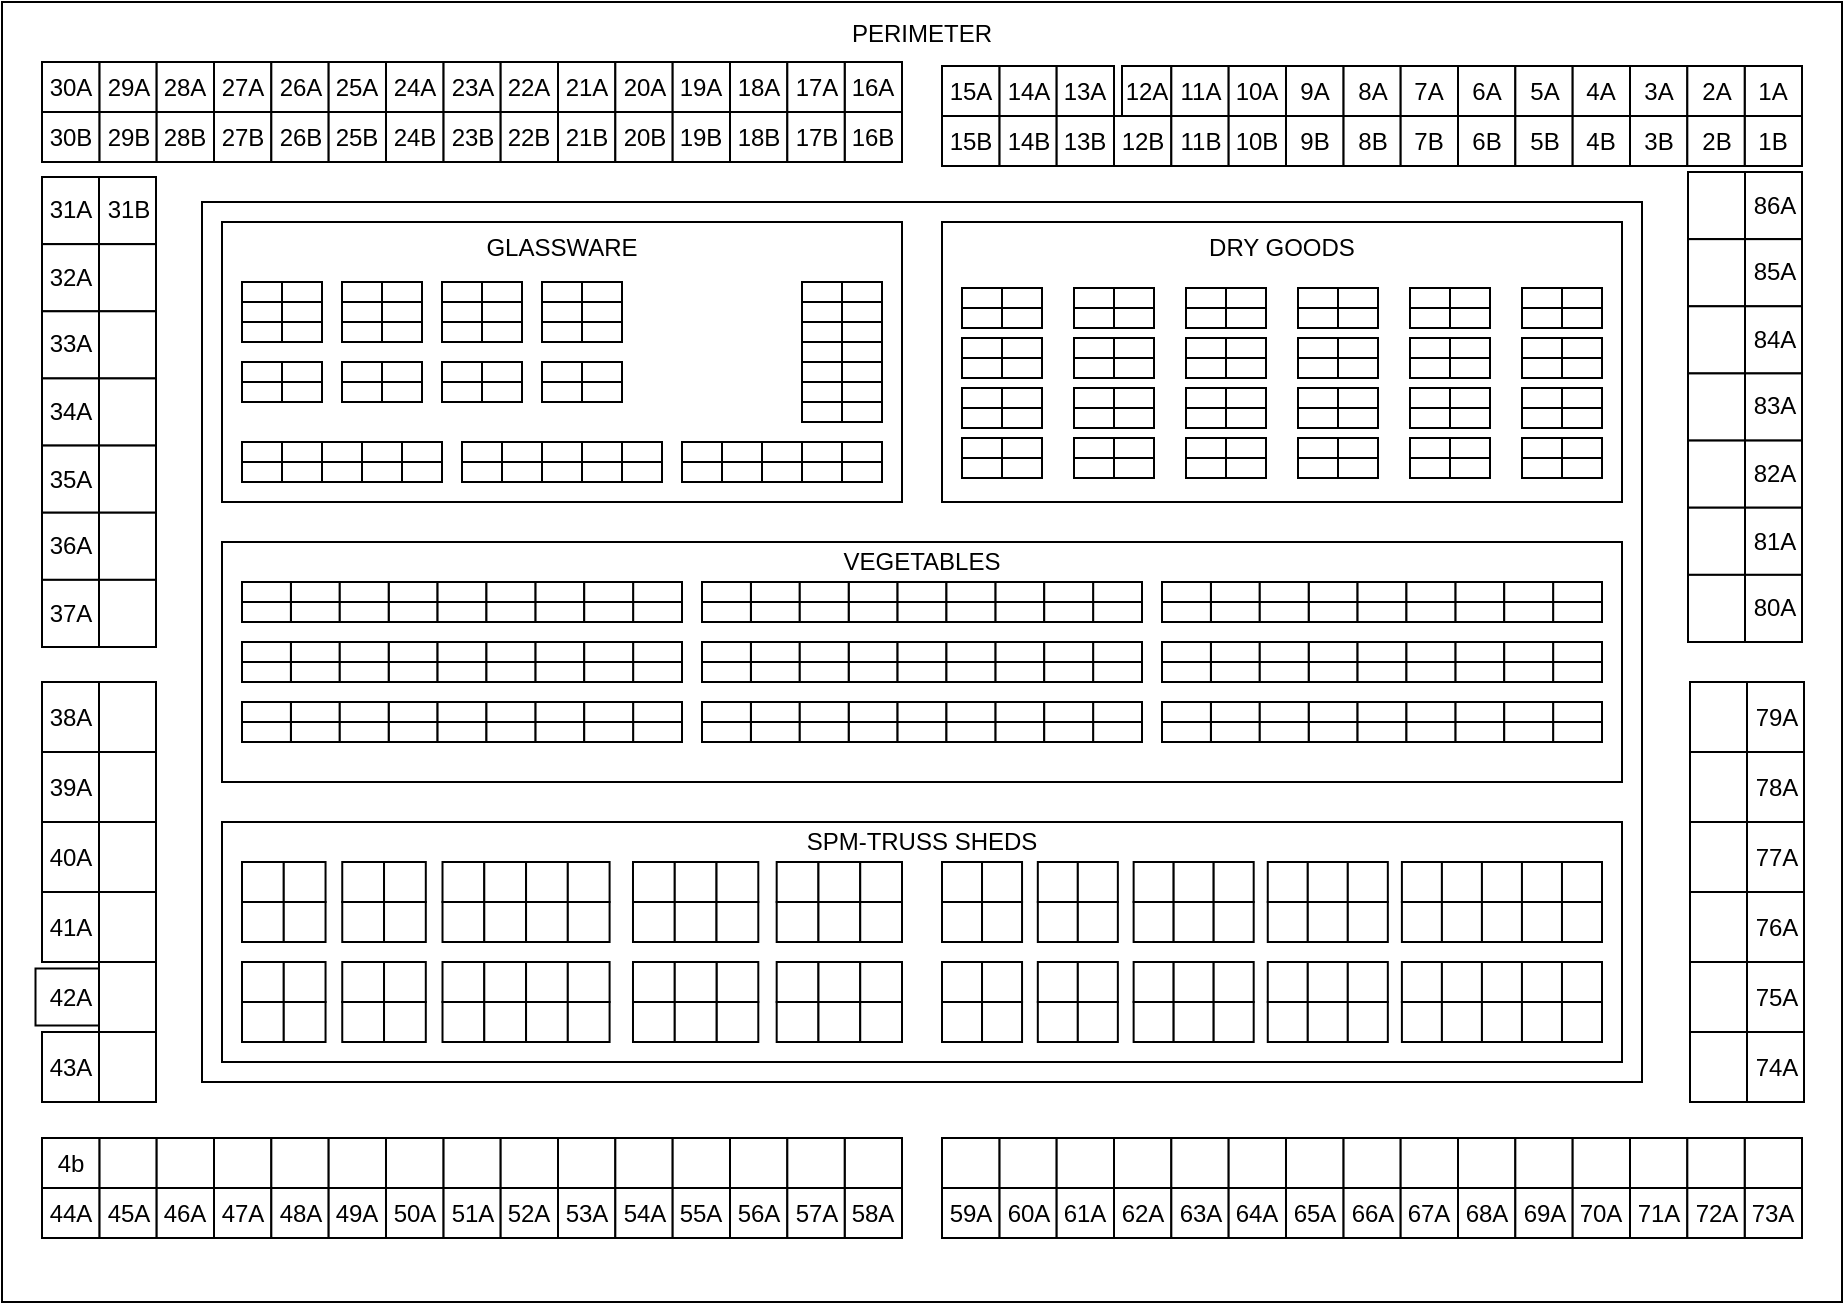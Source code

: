 <mxfile version="26.0.8">
  <diagram name="Page-1" id="rL9C1iVgx98LZylC4TiO">
    <mxGraphModel dx="1024" dy="531" grid="1" gridSize="10" guides="1" tooltips="1" connect="1" arrows="1" fold="1" page="1" pageScale="1" pageWidth="827" pageHeight="1169" math="0" shadow="0">
      <root>
        <mxCell id="0" />
        <mxCell id="1" parent="0" />
        <mxCell id="JJkMY_QVzMOAWTLExX79-8" value="PERIMETER&lt;br&gt;&lt;div&gt;&lt;br&gt;&lt;/div&gt;&lt;div&gt;&lt;br&gt;&lt;/div&gt;&lt;div&gt;&lt;br&gt;&lt;/div&gt;&lt;div&gt;&lt;br&gt;&lt;/div&gt;&lt;div&gt;&lt;br&gt;&lt;/div&gt;&lt;div&gt;&lt;br&gt;&lt;/div&gt;&lt;div&gt;&lt;br&gt;&lt;/div&gt;&lt;div&gt;&lt;br&gt;&lt;/div&gt;&lt;div&gt;&lt;br&gt;&lt;/div&gt;&lt;div&gt;&lt;br&gt;&lt;/div&gt;&lt;div&gt;&lt;br&gt;&lt;/div&gt;&lt;div&gt;&lt;br&gt;&lt;/div&gt;&lt;div&gt;&lt;br&gt;&lt;/div&gt;&lt;div&gt;&lt;br&gt;&lt;/div&gt;&lt;div&gt;&lt;br&gt;&lt;/div&gt;&lt;div&gt;&lt;br&gt;&lt;/div&gt;&lt;div&gt;&lt;br&gt;&lt;/div&gt;&lt;div&gt;&lt;br&gt;&lt;/div&gt;&lt;div&gt;&lt;br&gt;&lt;/div&gt;&lt;div&gt;&lt;br&gt;&lt;/div&gt;&lt;div&gt;&lt;br&gt;&lt;/div&gt;&lt;div&gt;&lt;br&gt;&lt;/div&gt;&lt;div&gt;&lt;br&gt;&lt;/div&gt;&lt;div&gt;&lt;br&gt;&lt;/div&gt;&lt;div&gt;&lt;br&gt;&lt;/div&gt;&lt;div&gt;&lt;br&gt;&lt;/div&gt;&lt;div&gt;&lt;br&gt;&lt;/div&gt;&lt;div&gt;&lt;br&gt;&lt;/div&gt;&lt;div&gt;&lt;br&gt;&lt;/div&gt;&lt;div&gt;&lt;br&gt;&lt;/div&gt;&lt;div&gt;&lt;br&gt;&lt;/div&gt;&lt;div&gt;&lt;br&gt;&lt;/div&gt;&lt;div&gt;&lt;br&gt;&lt;/div&gt;&lt;div&gt;&lt;br&gt;&lt;/div&gt;&lt;div&gt;&lt;br&gt;&lt;/div&gt;&lt;div&gt;&lt;br&gt;&lt;/div&gt;&lt;div&gt;&lt;br&gt;&lt;/div&gt;&lt;div&gt;&lt;br&gt;&lt;/div&gt;&lt;div&gt;&lt;br&gt;&lt;/div&gt;&lt;div&gt;&lt;br&gt;&lt;/div&gt;&lt;div&gt;&lt;br&gt;&lt;/div&gt;&lt;div&gt;&lt;br&gt;&lt;/div&gt;&lt;div&gt;&lt;br&gt;&lt;/div&gt;" style="rounded=0;whiteSpace=wrap;html=1;" parent="1" vertex="1">
          <mxGeometry x="340" y="210" width="920" height="650" as="geometry" />
        </mxCell>
        <mxCell id="JJkMY_QVzMOAWTLExX79-2" value="" style="rounded=0;whiteSpace=wrap;html=1;" parent="1" vertex="1">
          <mxGeometry x="440" y="310" width="720" height="440" as="geometry" />
        </mxCell>
        <mxCell id="JJkMY_QVzMOAWTLExX79-140" value="GLASSWARE&lt;br&gt;&lt;div&gt;&lt;br&gt;&lt;/div&gt;&lt;div&gt;&lt;br&gt;&lt;/div&gt;&lt;div&gt;&lt;br&gt;&lt;/div&gt;&lt;div&gt;&lt;br&gt;&lt;/div&gt;&lt;div&gt;&lt;br&gt;&lt;/div&gt;&lt;div&gt;&lt;br&gt;&lt;/div&gt;&lt;div&gt;&lt;br&gt;&lt;/div&gt;&lt;div&gt;&lt;br&gt;&lt;/div&gt;" style="rounded=0;whiteSpace=wrap;html=1;" parent="1" vertex="1">
          <mxGeometry x="450" y="320" width="340" height="140" as="geometry" />
        </mxCell>
        <mxCell id="JJkMY_QVzMOAWTLExX79-5" value="VEGETABLES&lt;br&gt;&lt;div&gt;&lt;br&gt;&lt;/div&gt;&lt;div&gt;&lt;br&gt;&lt;/div&gt;&lt;div&gt;&lt;br&gt;&lt;/div&gt;&lt;div&gt;&lt;br&gt;&lt;/div&gt;&lt;div&gt;&lt;br&gt;&lt;/div&gt;&lt;div&gt;&lt;br&gt;&lt;/div&gt;&lt;div&gt;&lt;br&gt;&lt;/div&gt;" style="rounded=0;whiteSpace=wrap;html=1;" parent="1" vertex="1">
          <mxGeometry x="450" y="480" width="700" height="120" as="geometry" />
        </mxCell>
        <mxCell id="JJkMY_QVzMOAWTLExX79-7" value="SPM-TRUSS SHEDS&lt;div&gt;&lt;br&gt;&lt;/div&gt;&lt;div&gt;&lt;br&gt;&lt;/div&gt;&lt;div&gt;&lt;br&gt;&lt;/div&gt;&lt;div&gt;&lt;br&gt;&lt;/div&gt;&lt;div&gt;&lt;br&gt;&lt;/div&gt;&lt;div&gt;&lt;br&gt;&lt;/div&gt;&lt;div&gt;&lt;br&gt;&lt;/div&gt;" style="rounded=0;whiteSpace=wrap;html=1;" parent="1" vertex="1">
          <mxGeometry x="450" y="620" width="700" height="120" as="geometry" />
        </mxCell>
        <mxCell id="JJkMY_QVzMOAWTLExX79-65" value="" style="rounded=0;whiteSpace=wrap;html=1;" parent="1" vertex="1">
          <mxGeometry x="740" y="350" width="20" height="10" as="geometry" />
        </mxCell>
        <mxCell id="JJkMY_QVzMOAWTLExX79-66" value="" style="rounded=0;whiteSpace=wrap;html=1;" parent="1" vertex="1">
          <mxGeometry x="760" y="350" width="20" height="10" as="geometry" />
        </mxCell>
        <mxCell id="JJkMY_QVzMOAWTLExX79-67" value="" style="rounded=0;whiteSpace=wrap;html=1;" parent="1" vertex="1">
          <mxGeometry x="740" y="360" width="20" height="10" as="geometry" />
        </mxCell>
        <mxCell id="JJkMY_QVzMOAWTLExX79-68" value="" style="rounded=0;whiteSpace=wrap;html=1;" parent="1" vertex="1">
          <mxGeometry x="760" y="360" width="20" height="10" as="geometry" />
        </mxCell>
        <mxCell id="JJkMY_QVzMOAWTLExX79-69" value="" style="rounded=0;whiteSpace=wrap;html=1;" parent="1" vertex="1">
          <mxGeometry x="740" y="370" width="20" height="10" as="geometry" />
        </mxCell>
        <mxCell id="JJkMY_QVzMOAWTLExX79-70" value="" style="rounded=0;whiteSpace=wrap;html=1;" parent="1" vertex="1">
          <mxGeometry x="760" y="370" width="20" height="10" as="geometry" />
        </mxCell>
        <mxCell id="JJkMY_QVzMOAWTLExX79-71" value="" style="rounded=0;whiteSpace=wrap;html=1;" parent="1" vertex="1">
          <mxGeometry x="740" y="380" width="20" height="10" as="geometry" />
        </mxCell>
        <mxCell id="JJkMY_QVzMOAWTLExX79-72" value="" style="rounded=0;whiteSpace=wrap;html=1;" parent="1" vertex="1">
          <mxGeometry x="760" y="380" width="20" height="10" as="geometry" />
        </mxCell>
        <mxCell id="JJkMY_QVzMOAWTLExX79-73" value="" style="rounded=0;whiteSpace=wrap;html=1;" parent="1" vertex="1">
          <mxGeometry x="740" y="390" width="20" height="10" as="geometry" />
        </mxCell>
        <mxCell id="JJkMY_QVzMOAWTLExX79-74" value="" style="rounded=0;whiteSpace=wrap;html=1;" parent="1" vertex="1">
          <mxGeometry x="760" y="390" width="20" height="10" as="geometry" />
        </mxCell>
        <mxCell id="JJkMY_QVzMOAWTLExX79-75" value="" style="rounded=0;whiteSpace=wrap;html=1;" parent="1" vertex="1">
          <mxGeometry x="740" y="400" width="20" height="10" as="geometry" />
        </mxCell>
        <mxCell id="JJkMY_QVzMOAWTLExX79-76" value="" style="rounded=0;whiteSpace=wrap;html=1;" parent="1" vertex="1">
          <mxGeometry x="760" y="400" width="20" height="10" as="geometry" />
        </mxCell>
        <mxCell id="JJkMY_QVzMOAWTLExX79-77" value="" style="rounded=0;whiteSpace=wrap;html=1;" parent="1" vertex="1">
          <mxGeometry x="740" y="410" width="20" height="10" as="geometry" />
        </mxCell>
        <mxCell id="JJkMY_QVzMOAWTLExX79-78" value="" style="rounded=0;whiteSpace=wrap;html=1;" parent="1" vertex="1">
          <mxGeometry x="760" y="410" width="20" height="10" as="geometry" />
        </mxCell>
        <mxCell id="JJkMY_QVzMOAWTLExX79-109" value="" style="rounded=0;whiteSpace=wrap;html=1;" parent="1" vertex="1">
          <mxGeometry x="630" y="430" width="20" height="10" as="geometry" />
        </mxCell>
        <mxCell id="JJkMY_QVzMOAWTLExX79-110" value="" style="rounded=0;whiteSpace=wrap;html=1;" parent="1" vertex="1">
          <mxGeometry x="650" y="430" width="20" height="10" as="geometry" />
        </mxCell>
        <mxCell id="JJkMY_QVzMOAWTLExX79-111" value="" style="rounded=0;whiteSpace=wrap;html=1;" parent="1" vertex="1">
          <mxGeometry x="630" y="440" width="20" height="10" as="geometry" />
        </mxCell>
        <mxCell id="JJkMY_QVzMOAWTLExX79-112" value="" style="rounded=0;whiteSpace=wrap;html=1;" parent="1" vertex="1">
          <mxGeometry x="650" y="440" width="20" height="10" as="geometry" />
        </mxCell>
        <mxCell id="JJkMY_QVzMOAWTLExX79-113" value="" style="rounded=0;whiteSpace=wrap;html=1;" parent="1" vertex="1">
          <mxGeometry x="590" y="430" width="20" height="10" as="geometry" />
        </mxCell>
        <mxCell id="JJkMY_QVzMOAWTLExX79-114" value="" style="rounded=0;whiteSpace=wrap;html=1;" parent="1" vertex="1">
          <mxGeometry x="610" y="430" width="20" height="10" as="geometry" />
        </mxCell>
        <mxCell id="JJkMY_QVzMOAWTLExX79-115" value="" style="rounded=0;whiteSpace=wrap;html=1;" parent="1" vertex="1">
          <mxGeometry x="590" y="440" width="20" height="10" as="geometry" />
        </mxCell>
        <mxCell id="JJkMY_QVzMOAWTLExX79-116" value="" style="rounded=0;whiteSpace=wrap;html=1;" parent="1" vertex="1">
          <mxGeometry x="610" y="440" width="20" height="10" as="geometry" />
        </mxCell>
        <mxCell id="JJkMY_QVzMOAWTLExX79-117" value="" style="rounded=0;whiteSpace=wrap;html=1;" parent="1" vertex="1">
          <mxGeometry x="570" y="430" width="20" height="10" as="geometry" />
        </mxCell>
        <mxCell id="JJkMY_QVzMOAWTLExX79-118" value="" style="rounded=0;whiteSpace=wrap;html=1;" parent="1" vertex="1">
          <mxGeometry x="570" y="440" width="20" height="10" as="geometry" />
        </mxCell>
        <mxCell id="JJkMY_QVzMOAWTLExX79-119" value="" style="rounded=0;whiteSpace=wrap;html=1;" parent="1" vertex="1">
          <mxGeometry x="520" y="430" width="20" height="10" as="geometry" />
        </mxCell>
        <mxCell id="JJkMY_QVzMOAWTLExX79-120" value="" style="rounded=0;whiteSpace=wrap;html=1;" parent="1" vertex="1">
          <mxGeometry x="540" y="430" width="20" height="10" as="geometry" />
        </mxCell>
        <mxCell id="JJkMY_QVzMOAWTLExX79-121" value="" style="rounded=0;whiteSpace=wrap;html=1;" parent="1" vertex="1">
          <mxGeometry x="520" y="440" width="20" height="10" as="geometry" />
        </mxCell>
        <mxCell id="JJkMY_QVzMOAWTLExX79-122" value="" style="rounded=0;whiteSpace=wrap;html=1;" parent="1" vertex="1">
          <mxGeometry x="540" y="440" width="20" height="10" as="geometry" />
        </mxCell>
        <mxCell id="JJkMY_QVzMOAWTLExX79-123" value="" style="rounded=0;whiteSpace=wrap;html=1;" parent="1" vertex="1">
          <mxGeometry x="480" y="430" width="20" height="10" as="geometry" />
        </mxCell>
        <mxCell id="JJkMY_QVzMOAWTLExX79-124" value="" style="rounded=0;whiteSpace=wrap;html=1;" parent="1" vertex="1">
          <mxGeometry x="500" y="430" width="20" height="10" as="geometry" />
        </mxCell>
        <mxCell id="JJkMY_QVzMOAWTLExX79-125" value="" style="rounded=0;whiteSpace=wrap;html=1;" parent="1" vertex="1">
          <mxGeometry x="480" y="440" width="20" height="10" as="geometry" />
        </mxCell>
        <mxCell id="JJkMY_QVzMOAWTLExX79-126" value="" style="rounded=0;whiteSpace=wrap;html=1;" parent="1" vertex="1">
          <mxGeometry x="500" y="440" width="20" height="10" as="geometry" />
        </mxCell>
        <mxCell id="JJkMY_QVzMOAWTLExX79-127" value="" style="rounded=0;whiteSpace=wrap;html=1;" parent="1" vertex="1">
          <mxGeometry x="460" y="430" width="20" height="10" as="geometry" />
        </mxCell>
        <mxCell id="JJkMY_QVzMOAWTLExX79-128" value="" style="rounded=0;whiteSpace=wrap;html=1;" parent="1" vertex="1">
          <mxGeometry x="460" y="440" width="20" height="10" as="geometry" />
        </mxCell>
        <mxCell id="JJkMY_QVzMOAWTLExX79-129" value="" style="rounded=0;whiteSpace=wrap;html=1;" parent="1" vertex="1">
          <mxGeometry x="740" y="430" width="20" height="10" as="geometry" />
        </mxCell>
        <mxCell id="JJkMY_QVzMOAWTLExX79-130" value="" style="rounded=0;whiteSpace=wrap;html=1;" parent="1" vertex="1">
          <mxGeometry x="760" y="430" width="20" height="10" as="geometry" />
        </mxCell>
        <mxCell id="JJkMY_QVzMOAWTLExX79-131" value="" style="rounded=0;whiteSpace=wrap;html=1;" parent="1" vertex="1">
          <mxGeometry x="740" y="440" width="20" height="10" as="geometry" />
        </mxCell>
        <mxCell id="JJkMY_QVzMOAWTLExX79-132" value="" style="rounded=0;whiteSpace=wrap;html=1;" parent="1" vertex="1">
          <mxGeometry x="760" y="440" width="20" height="10" as="geometry" />
        </mxCell>
        <mxCell id="JJkMY_QVzMOAWTLExX79-133" value="" style="rounded=0;whiteSpace=wrap;html=1;" parent="1" vertex="1">
          <mxGeometry x="700" y="430" width="20" height="10" as="geometry" />
        </mxCell>
        <mxCell id="JJkMY_QVzMOAWTLExX79-134" value="" style="rounded=0;whiteSpace=wrap;html=1;" parent="1" vertex="1">
          <mxGeometry x="720" y="430" width="20" height="10" as="geometry" />
        </mxCell>
        <mxCell id="JJkMY_QVzMOAWTLExX79-135" value="" style="rounded=0;whiteSpace=wrap;html=1;" parent="1" vertex="1">
          <mxGeometry x="700" y="440" width="20" height="10" as="geometry" />
        </mxCell>
        <mxCell id="JJkMY_QVzMOAWTLExX79-136" value="" style="rounded=0;whiteSpace=wrap;html=1;" parent="1" vertex="1">
          <mxGeometry x="720" y="440" width="20" height="10" as="geometry" />
        </mxCell>
        <mxCell id="JJkMY_QVzMOAWTLExX79-137" value="" style="rounded=0;whiteSpace=wrap;html=1;" parent="1" vertex="1">
          <mxGeometry x="680" y="430" width="20" height="10" as="geometry" />
        </mxCell>
        <mxCell id="JJkMY_QVzMOAWTLExX79-138" value="" style="rounded=0;whiteSpace=wrap;html=1;" parent="1" vertex="1">
          <mxGeometry x="680" y="440" width="20" height="10" as="geometry" />
        </mxCell>
        <mxCell id="JJkMY_QVzMOAWTLExX79-139" value="" style="group" parent="1" vertex="1" connectable="0">
          <mxGeometry x="460" y="350" width="320" height="120" as="geometry" />
        </mxCell>
        <mxCell id="JJkMY_QVzMOAWTLExX79-9" value="" style="rounded=0;whiteSpace=wrap;html=1;" parent="JJkMY_QVzMOAWTLExX79-139" vertex="1">
          <mxGeometry width="20" height="10" as="geometry" />
        </mxCell>
        <mxCell id="JJkMY_QVzMOAWTLExX79-40" value="" style="rounded=0;whiteSpace=wrap;html=1;" parent="JJkMY_QVzMOAWTLExX79-139" vertex="1">
          <mxGeometry x="20" width="20" height="10" as="geometry" />
        </mxCell>
        <mxCell id="JJkMY_QVzMOAWTLExX79-41" value="" style="rounded=0;whiteSpace=wrap;html=1;" parent="JJkMY_QVzMOAWTLExX79-139" vertex="1">
          <mxGeometry y="10" width="20" height="10" as="geometry" />
        </mxCell>
        <mxCell id="JJkMY_QVzMOAWTLExX79-42" value="" style="rounded=0;whiteSpace=wrap;html=1;" parent="JJkMY_QVzMOAWTLExX79-139" vertex="1">
          <mxGeometry x="20" y="10" width="20" height="10" as="geometry" />
        </mxCell>
        <mxCell id="JJkMY_QVzMOAWTLExX79-43" value="" style="rounded=0;whiteSpace=wrap;html=1;" parent="JJkMY_QVzMOAWTLExX79-139" vertex="1">
          <mxGeometry y="20" width="20" height="10" as="geometry" />
        </mxCell>
        <mxCell id="JJkMY_QVzMOAWTLExX79-44" value="" style="rounded=0;whiteSpace=wrap;html=1;" parent="JJkMY_QVzMOAWTLExX79-139" vertex="1">
          <mxGeometry x="20" y="20" width="20" height="10" as="geometry" />
        </mxCell>
        <mxCell id="JJkMY_QVzMOAWTLExX79-47" value="" style="rounded=0;whiteSpace=wrap;html=1;" parent="JJkMY_QVzMOAWTLExX79-139" vertex="1">
          <mxGeometry x="50" width="20" height="10" as="geometry" />
        </mxCell>
        <mxCell id="JJkMY_QVzMOAWTLExX79-48" value="" style="rounded=0;whiteSpace=wrap;html=1;" parent="JJkMY_QVzMOAWTLExX79-139" vertex="1">
          <mxGeometry x="70" width="20" height="10" as="geometry" />
        </mxCell>
        <mxCell id="JJkMY_QVzMOAWTLExX79-49" value="" style="rounded=0;whiteSpace=wrap;html=1;" parent="JJkMY_QVzMOAWTLExX79-139" vertex="1">
          <mxGeometry x="50" y="10" width="20" height="10" as="geometry" />
        </mxCell>
        <mxCell id="JJkMY_QVzMOAWTLExX79-50" value="" style="rounded=0;whiteSpace=wrap;html=1;" parent="JJkMY_QVzMOAWTLExX79-139" vertex="1">
          <mxGeometry x="70" y="10" width="20" height="10" as="geometry" />
        </mxCell>
        <mxCell id="JJkMY_QVzMOAWTLExX79-51" value="" style="rounded=0;whiteSpace=wrap;html=1;" parent="JJkMY_QVzMOAWTLExX79-139" vertex="1">
          <mxGeometry x="50" y="20" width="20" height="10" as="geometry" />
        </mxCell>
        <mxCell id="JJkMY_QVzMOAWTLExX79-52" value="" style="rounded=0;whiteSpace=wrap;html=1;" parent="JJkMY_QVzMOAWTLExX79-139" vertex="1">
          <mxGeometry x="70" y="20" width="20" height="10" as="geometry" />
        </mxCell>
        <mxCell id="JJkMY_QVzMOAWTLExX79-53" value="" style="rounded=0;whiteSpace=wrap;html=1;" parent="JJkMY_QVzMOAWTLExX79-139" vertex="1">
          <mxGeometry x="100" width="20" height="10" as="geometry" />
        </mxCell>
        <mxCell id="JJkMY_QVzMOAWTLExX79-54" value="" style="rounded=0;whiteSpace=wrap;html=1;" parent="JJkMY_QVzMOAWTLExX79-139" vertex="1">
          <mxGeometry x="120" width="20" height="10" as="geometry" />
        </mxCell>
        <mxCell id="JJkMY_QVzMOAWTLExX79-55" value="" style="rounded=0;whiteSpace=wrap;html=1;" parent="JJkMY_QVzMOAWTLExX79-139" vertex="1">
          <mxGeometry x="100" y="10" width="20" height="10" as="geometry" />
        </mxCell>
        <mxCell id="JJkMY_QVzMOAWTLExX79-56" value="" style="rounded=0;whiteSpace=wrap;html=1;" parent="JJkMY_QVzMOAWTLExX79-139" vertex="1">
          <mxGeometry x="120" y="10" width="20" height="10" as="geometry" />
        </mxCell>
        <mxCell id="JJkMY_QVzMOAWTLExX79-57" value="" style="rounded=0;whiteSpace=wrap;html=1;" parent="JJkMY_QVzMOAWTLExX79-139" vertex="1">
          <mxGeometry x="100" y="20" width="20" height="10" as="geometry" />
        </mxCell>
        <mxCell id="JJkMY_QVzMOAWTLExX79-58" value="" style="rounded=0;whiteSpace=wrap;html=1;" parent="JJkMY_QVzMOAWTLExX79-139" vertex="1">
          <mxGeometry x="120" y="20" width="20" height="10" as="geometry" />
        </mxCell>
        <mxCell id="JJkMY_QVzMOAWTLExX79-59" value="" style="rounded=0;whiteSpace=wrap;html=1;" parent="JJkMY_QVzMOAWTLExX79-139" vertex="1">
          <mxGeometry x="150" width="20" height="10" as="geometry" />
        </mxCell>
        <mxCell id="JJkMY_QVzMOAWTLExX79-60" value="" style="rounded=0;whiteSpace=wrap;html=1;" parent="JJkMY_QVzMOAWTLExX79-139" vertex="1">
          <mxGeometry x="170" width="20" height="10" as="geometry" />
        </mxCell>
        <mxCell id="JJkMY_QVzMOAWTLExX79-61" value="" style="rounded=0;whiteSpace=wrap;html=1;" parent="JJkMY_QVzMOAWTLExX79-139" vertex="1">
          <mxGeometry x="150" y="10" width="20" height="10" as="geometry" />
        </mxCell>
        <mxCell id="JJkMY_QVzMOAWTLExX79-62" value="" style="rounded=0;whiteSpace=wrap;html=1;" parent="JJkMY_QVzMOAWTLExX79-139" vertex="1">
          <mxGeometry x="170" y="10" width="20" height="10" as="geometry" />
        </mxCell>
        <mxCell id="JJkMY_QVzMOAWTLExX79-63" value="" style="rounded=0;whiteSpace=wrap;html=1;" parent="JJkMY_QVzMOAWTLExX79-139" vertex="1">
          <mxGeometry x="150" y="20" width="20" height="10" as="geometry" />
        </mxCell>
        <mxCell id="JJkMY_QVzMOAWTLExX79-64" value="" style="rounded=0;whiteSpace=wrap;html=1;" parent="JJkMY_QVzMOAWTLExX79-139" vertex="1">
          <mxGeometry x="170" y="20" width="20" height="10" as="geometry" />
        </mxCell>
        <mxCell id="JJkMY_QVzMOAWTLExX79-79" value="" style="rounded=0;whiteSpace=wrap;html=1;" parent="JJkMY_QVzMOAWTLExX79-139" vertex="1">
          <mxGeometry x="150" y="40" width="20" height="10" as="geometry" />
        </mxCell>
        <mxCell id="JJkMY_QVzMOAWTLExX79-80" value="" style="rounded=0;whiteSpace=wrap;html=1;" parent="JJkMY_QVzMOAWTLExX79-139" vertex="1">
          <mxGeometry x="170" y="40" width="20" height="10" as="geometry" />
        </mxCell>
        <mxCell id="JJkMY_QVzMOAWTLExX79-81" value="" style="rounded=0;whiteSpace=wrap;html=1;" parent="JJkMY_QVzMOAWTLExX79-139" vertex="1">
          <mxGeometry x="150" y="50" width="20" height="10" as="geometry" />
        </mxCell>
        <mxCell id="JJkMY_QVzMOAWTLExX79-82" value="" style="rounded=0;whiteSpace=wrap;html=1;" parent="JJkMY_QVzMOAWTLExX79-139" vertex="1">
          <mxGeometry x="170" y="50" width="20" height="10" as="geometry" />
        </mxCell>
        <mxCell id="JJkMY_QVzMOAWTLExX79-83" value="" style="rounded=0;whiteSpace=wrap;html=1;" parent="JJkMY_QVzMOAWTLExX79-139" vertex="1">
          <mxGeometry x="100" y="40" width="20" height="10" as="geometry" />
        </mxCell>
        <mxCell id="JJkMY_QVzMOAWTLExX79-84" value="" style="rounded=0;whiteSpace=wrap;html=1;" parent="JJkMY_QVzMOAWTLExX79-139" vertex="1">
          <mxGeometry x="120" y="40" width="20" height="10" as="geometry" />
        </mxCell>
        <mxCell id="JJkMY_QVzMOAWTLExX79-85" value="" style="rounded=0;whiteSpace=wrap;html=1;" parent="JJkMY_QVzMOAWTLExX79-139" vertex="1">
          <mxGeometry x="100" y="50" width="20" height="10" as="geometry" />
        </mxCell>
        <mxCell id="JJkMY_QVzMOAWTLExX79-86" value="" style="rounded=0;whiteSpace=wrap;html=1;" parent="JJkMY_QVzMOAWTLExX79-139" vertex="1">
          <mxGeometry x="120" y="50" width="20" height="10" as="geometry" />
        </mxCell>
        <mxCell id="JJkMY_QVzMOAWTLExX79-87" value="" style="rounded=0;whiteSpace=wrap;html=1;" parent="JJkMY_QVzMOAWTLExX79-139" vertex="1">
          <mxGeometry x="50" y="40" width="20" height="10" as="geometry" />
        </mxCell>
        <mxCell id="JJkMY_QVzMOAWTLExX79-88" value="" style="rounded=0;whiteSpace=wrap;html=1;" parent="JJkMY_QVzMOAWTLExX79-139" vertex="1">
          <mxGeometry x="70" y="40" width="20" height="10" as="geometry" />
        </mxCell>
        <mxCell id="JJkMY_QVzMOAWTLExX79-89" value="" style="rounded=0;whiteSpace=wrap;html=1;" parent="JJkMY_QVzMOAWTLExX79-139" vertex="1">
          <mxGeometry x="50" y="50" width="20" height="10" as="geometry" />
        </mxCell>
        <mxCell id="JJkMY_QVzMOAWTLExX79-90" value="" style="rounded=0;whiteSpace=wrap;html=1;" parent="JJkMY_QVzMOAWTLExX79-139" vertex="1">
          <mxGeometry x="70" y="50" width="20" height="10" as="geometry" />
        </mxCell>
        <mxCell id="JJkMY_QVzMOAWTLExX79-91" value="" style="rounded=0;whiteSpace=wrap;html=1;" parent="JJkMY_QVzMOAWTLExX79-139" vertex="1">
          <mxGeometry y="40" width="20" height="10" as="geometry" />
        </mxCell>
        <mxCell id="JJkMY_QVzMOAWTLExX79-92" value="" style="rounded=0;whiteSpace=wrap;html=1;" parent="JJkMY_QVzMOAWTLExX79-139" vertex="1">
          <mxGeometry x="20" y="40" width="20" height="10" as="geometry" />
        </mxCell>
        <mxCell id="JJkMY_QVzMOAWTLExX79-93" value="" style="rounded=0;whiteSpace=wrap;html=1;" parent="JJkMY_QVzMOAWTLExX79-139" vertex="1">
          <mxGeometry y="50" width="20" height="10" as="geometry" />
        </mxCell>
        <mxCell id="JJkMY_QVzMOAWTLExX79-94" value="" style="rounded=0;whiteSpace=wrap;html=1;" parent="JJkMY_QVzMOAWTLExX79-139" vertex="1">
          <mxGeometry x="20" y="50" width="20" height="10" as="geometry" />
        </mxCell>
        <mxCell id="JJkMY_QVzMOAWTLExX79-141" value="DRY GOODS&lt;br&gt;&lt;div&gt;&lt;br&gt;&lt;/div&gt;&lt;div&gt;&lt;br&gt;&lt;/div&gt;&lt;div&gt;&lt;br&gt;&lt;/div&gt;&lt;div&gt;&lt;br&gt;&lt;/div&gt;&lt;div&gt;&lt;br&gt;&lt;/div&gt;&lt;div&gt;&lt;br&gt;&lt;/div&gt;&lt;div&gt;&lt;br&gt;&lt;/div&gt;&lt;div&gt;&lt;br&gt;&lt;/div&gt;" style="rounded=0;whiteSpace=wrap;html=1;" parent="1" vertex="1">
          <mxGeometry x="810" y="320" width="340" height="140" as="geometry" />
        </mxCell>
        <mxCell id="JJkMY_QVzMOAWTLExX79-287" value="" style="group" parent="1" vertex="1" connectable="0">
          <mxGeometry x="820" y="353" width="320" height="95" as="geometry" />
        </mxCell>
        <mxCell id="JJkMY_QVzMOAWTLExX79-166" value="" style="rounded=0;whiteSpace=wrap;html=1;" parent="JJkMY_QVzMOAWTLExX79-287" vertex="1">
          <mxGeometry x="224" width="20" height="10" as="geometry" />
        </mxCell>
        <mxCell id="JJkMY_QVzMOAWTLExX79-170" value="" style="rounded=0;whiteSpace=wrap;html=1;" parent="JJkMY_QVzMOAWTLExX79-287" vertex="1">
          <mxGeometry x="280" width="20" height="10" as="geometry" />
        </mxCell>
        <mxCell id="JJkMY_QVzMOAWTLExX79-171" value="" style="rounded=0;whiteSpace=wrap;html=1;" parent="JJkMY_QVzMOAWTLExX79-287" vertex="1">
          <mxGeometry x="300" width="20" height="10" as="geometry" />
        </mxCell>
        <mxCell id="JJkMY_QVzMOAWTLExX79-172" value="" style="rounded=0;whiteSpace=wrap;html=1;" parent="JJkMY_QVzMOAWTLExX79-287" vertex="1">
          <mxGeometry x="280" y="10" width="20" height="10" as="geometry" />
        </mxCell>
        <mxCell id="JJkMY_QVzMOAWTLExX79-173" value="" style="rounded=0;whiteSpace=wrap;html=1;" parent="JJkMY_QVzMOAWTLExX79-287" vertex="1">
          <mxGeometry x="300" y="10" width="20" height="10" as="geometry" />
        </mxCell>
        <mxCell id="JJkMY_QVzMOAWTLExX79-196" value="" style="rounded=0;whiteSpace=wrap;html=1;" parent="JJkMY_QVzMOAWTLExX79-287" vertex="1">
          <mxGeometry x="20" y="10" width="20" height="10" as="geometry" />
        </mxCell>
        <mxCell id="JJkMY_QVzMOAWTLExX79-197" value="" style="rounded=0;whiteSpace=wrap;html=1;" parent="JJkMY_QVzMOAWTLExX79-287" vertex="1">
          <mxGeometry y="10" width="20" height="10" as="geometry" />
        </mxCell>
        <mxCell id="JJkMY_QVzMOAWTLExX79-198" value="" style="rounded=0;whiteSpace=wrap;html=1;" parent="JJkMY_QVzMOAWTLExX79-287" vertex="1">
          <mxGeometry width="20" height="10" as="geometry" />
        </mxCell>
        <mxCell id="JJkMY_QVzMOAWTLExX79-199" value="" style="rounded=0;whiteSpace=wrap;html=1;" parent="JJkMY_QVzMOAWTLExX79-287" vertex="1">
          <mxGeometry x="20" width="20" height="10" as="geometry" />
        </mxCell>
        <mxCell id="JJkMY_QVzMOAWTLExX79-200" value="" style="rounded=0;whiteSpace=wrap;html=1;" parent="JJkMY_QVzMOAWTLExX79-287" vertex="1">
          <mxGeometry x="56" y="10" width="20" height="10" as="geometry" />
        </mxCell>
        <mxCell id="JJkMY_QVzMOAWTLExX79-201" value="" style="rounded=0;whiteSpace=wrap;html=1;" parent="JJkMY_QVzMOAWTLExX79-287" vertex="1">
          <mxGeometry x="76" y="10" width="20" height="10" as="geometry" />
        </mxCell>
        <mxCell id="JJkMY_QVzMOAWTLExX79-202" value="" style="rounded=0;whiteSpace=wrap;html=1;" parent="JJkMY_QVzMOAWTLExX79-287" vertex="1">
          <mxGeometry x="76" width="20" height="10" as="geometry" />
        </mxCell>
        <mxCell id="JJkMY_QVzMOAWTLExX79-203" value="" style="rounded=0;whiteSpace=wrap;html=1;" parent="JJkMY_QVzMOAWTLExX79-287" vertex="1">
          <mxGeometry x="56" width="20" height="10" as="geometry" />
        </mxCell>
        <mxCell id="JJkMY_QVzMOAWTLExX79-204" value="" style="rounded=0;whiteSpace=wrap;html=1;" parent="JJkMY_QVzMOAWTLExX79-287" vertex="1">
          <mxGeometry x="112" y="10" width="20" height="10" as="geometry" />
        </mxCell>
        <mxCell id="JJkMY_QVzMOAWTLExX79-205" value="" style="rounded=0;whiteSpace=wrap;html=1;" parent="JJkMY_QVzMOAWTLExX79-287" vertex="1">
          <mxGeometry x="132" y="10" width="20" height="10" as="geometry" />
        </mxCell>
        <mxCell id="JJkMY_QVzMOAWTLExX79-206" value="" style="rounded=0;whiteSpace=wrap;html=1;" parent="JJkMY_QVzMOAWTLExX79-287" vertex="1">
          <mxGeometry x="132" width="20" height="10" as="geometry" />
        </mxCell>
        <mxCell id="JJkMY_QVzMOAWTLExX79-207" value="" style="rounded=0;whiteSpace=wrap;html=1;" parent="JJkMY_QVzMOAWTLExX79-287" vertex="1">
          <mxGeometry x="112" width="20" height="10" as="geometry" />
        </mxCell>
        <mxCell id="JJkMY_QVzMOAWTLExX79-208" value="" style="rounded=0;whiteSpace=wrap;html=1;" parent="JJkMY_QVzMOAWTLExX79-287" vertex="1">
          <mxGeometry x="188" y="10" width="20" height="10" as="geometry" />
        </mxCell>
        <mxCell id="JJkMY_QVzMOAWTLExX79-209" value="" style="rounded=0;whiteSpace=wrap;html=1;" parent="JJkMY_QVzMOAWTLExX79-287" vertex="1">
          <mxGeometry x="168" y="10" width="20" height="10" as="geometry" />
        </mxCell>
        <mxCell id="JJkMY_QVzMOAWTLExX79-210" value="" style="rounded=0;whiteSpace=wrap;html=1;" parent="JJkMY_QVzMOAWTLExX79-287" vertex="1">
          <mxGeometry x="168" width="20" height="10" as="geometry" />
        </mxCell>
        <mxCell id="JJkMY_QVzMOAWTLExX79-211" value="" style="rounded=0;whiteSpace=wrap;html=1;" parent="JJkMY_QVzMOAWTLExX79-287" vertex="1">
          <mxGeometry x="188" width="20" height="10" as="geometry" />
        </mxCell>
        <mxCell id="JJkMY_QVzMOAWTLExX79-212" value="" style="rounded=0;whiteSpace=wrap;html=1;" parent="JJkMY_QVzMOAWTLExX79-287" vertex="1">
          <mxGeometry x="224" y="10" width="20" height="10" as="geometry" />
        </mxCell>
        <mxCell id="JJkMY_QVzMOAWTLExX79-213" value="" style="rounded=0;whiteSpace=wrap;html=1;" parent="JJkMY_QVzMOAWTLExX79-287" vertex="1">
          <mxGeometry x="244" y="10" width="20" height="10" as="geometry" />
        </mxCell>
        <mxCell id="JJkMY_QVzMOAWTLExX79-214" value="" style="rounded=0;whiteSpace=wrap;html=1;" parent="JJkMY_QVzMOAWTLExX79-287" vertex="1">
          <mxGeometry x="244" width="20" height="10" as="geometry" />
        </mxCell>
        <mxCell id="JJkMY_QVzMOAWTLExX79-215" value="" style="rounded=0;whiteSpace=wrap;html=1;" parent="JJkMY_QVzMOAWTLExX79-287" vertex="1">
          <mxGeometry x="224" y="25" width="20" height="10" as="geometry" />
        </mxCell>
        <mxCell id="JJkMY_QVzMOAWTLExX79-216" value="" style="rounded=0;whiteSpace=wrap;html=1;" parent="JJkMY_QVzMOAWTLExX79-287" vertex="1">
          <mxGeometry x="280" y="25" width="20" height="10" as="geometry" />
        </mxCell>
        <mxCell id="JJkMY_QVzMOAWTLExX79-217" value="" style="rounded=0;whiteSpace=wrap;html=1;" parent="JJkMY_QVzMOAWTLExX79-287" vertex="1">
          <mxGeometry x="300" y="25" width="20" height="10" as="geometry" />
        </mxCell>
        <mxCell id="JJkMY_QVzMOAWTLExX79-218" value="" style="rounded=0;whiteSpace=wrap;html=1;" parent="JJkMY_QVzMOAWTLExX79-287" vertex="1">
          <mxGeometry x="280" y="35" width="20" height="10" as="geometry" />
        </mxCell>
        <mxCell id="JJkMY_QVzMOAWTLExX79-219" value="" style="rounded=0;whiteSpace=wrap;html=1;" parent="JJkMY_QVzMOAWTLExX79-287" vertex="1">
          <mxGeometry x="300" y="35" width="20" height="10" as="geometry" />
        </mxCell>
        <mxCell id="JJkMY_QVzMOAWTLExX79-220" value="" style="rounded=0;whiteSpace=wrap;html=1;" parent="JJkMY_QVzMOAWTLExX79-287" vertex="1">
          <mxGeometry x="20" y="35" width="20" height="10" as="geometry" />
        </mxCell>
        <mxCell id="JJkMY_QVzMOAWTLExX79-221" value="" style="rounded=0;whiteSpace=wrap;html=1;" parent="JJkMY_QVzMOAWTLExX79-287" vertex="1">
          <mxGeometry y="35" width="20" height="10" as="geometry" />
        </mxCell>
        <mxCell id="JJkMY_QVzMOAWTLExX79-222" value="" style="rounded=0;whiteSpace=wrap;html=1;" parent="JJkMY_QVzMOAWTLExX79-287" vertex="1">
          <mxGeometry y="25" width="20" height="10" as="geometry" />
        </mxCell>
        <mxCell id="JJkMY_QVzMOAWTLExX79-223" value="" style="rounded=0;whiteSpace=wrap;html=1;" parent="JJkMY_QVzMOAWTLExX79-287" vertex="1">
          <mxGeometry x="20" y="25" width="20" height="10" as="geometry" />
        </mxCell>
        <mxCell id="JJkMY_QVzMOAWTLExX79-224" value="" style="rounded=0;whiteSpace=wrap;html=1;" parent="JJkMY_QVzMOAWTLExX79-287" vertex="1">
          <mxGeometry x="56" y="35" width="20" height="10" as="geometry" />
        </mxCell>
        <mxCell id="JJkMY_QVzMOAWTLExX79-225" value="" style="rounded=0;whiteSpace=wrap;html=1;" parent="JJkMY_QVzMOAWTLExX79-287" vertex="1">
          <mxGeometry x="76" y="35" width="20" height="10" as="geometry" />
        </mxCell>
        <mxCell id="JJkMY_QVzMOAWTLExX79-226" value="" style="rounded=0;whiteSpace=wrap;html=1;" parent="JJkMY_QVzMOAWTLExX79-287" vertex="1">
          <mxGeometry x="76" y="25" width="20" height="10" as="geometry" />
        </mxCell>
        <mxCell id="JJkMY_QVzMOAWTLExX79-227" value="" style="rounded=0;whiteSpace=wrap;html=1;" parent="JJkMY_QVzMOAWTLExX79-287" vertex="1">
          <mxGeometry x="56" y="25" width="20" height="10" as="geometry" />
        </mxCell>
        <mxCell id="JJkMY_QVzMOAWTLExX79-228" value="" style="rounded=0;whiteSpace=wrap;html=1;" parent="JJkMY_QVzMOAWTLExX79-287" vertex="1">
          <mxGeometry x="112" y="35" width="20" height="10" as="geometry" />
        </mxCell>
        <mxCell id="JJkMY_QVzMOAWTLExX79-229" value="" style="rounded=0;whiteSpace=wrap;html=1;" parent="JJkMY_QVzMOAWTLExX79-287" vertex="1">
          <mxGeometry x="132" y="35" width="20" height="10" as="geometry" />
        </mxCell>
        <mxCell id="JJkMY_QVzMOAWTLExX79-230" value="" style="rounded=0;whiteSpace=wrap;html=1;" parent="JJkMY_QVzMOAWTLExX79-287" vertex="1">
          <mxGeometry x="132" y="25" width="20" height="10" as="geometry" />
        </mxCell>
        <mxCell id="JJkMY_QVzMOAWTLExX79-231" value="" style="rounded=0;whiteSpace=wrap;html=1;" parent="JJkMY_QVzMOAWTLExX79-287" vertex="1">
          <mxGeometry x="112" y="25" width="20" height="10" as="geometry" />
        </mxCell>
        <mxCell id="JJkMY_QVzMOAWTLExX79-232" value="" style="rounded=0;whiteSpace=wrap;html=1;" parent="JJkMY_QVzMOAWTLExX79-287" vertex="1">
          <mxGeometry x="188" y="35" width="20" height="10" as="geometry" />
        </mxCell>
        <mxCell id="JJkMY_QVzMOAWTLExX79-233" value="" style="rounded=0;whiteSpace=wrap;html=1;" parent="JJkMY_QVzMOAWTLExX79-287" vertex="1">
          <mxGeometry x="168" y="35" width="20" height="10" as="geometry" />
        </mxCell>
        <mxCell id="JJkMY_QVzMOAWTLExX79-234" value="" style="rounded=0;whiteSpace=wrap;html=1;" parent="JJkMY_QVzMOAWTLExX79-287" vertex="1">
          <mxGeometry x="168" y="25" width="20" height="10" as="geometry" />
        </mxCell>
        <mxCell id="JJkMY_QVzMOAWTLExX79-235" value="" style="rounded=0;whiteSpace=wrap;html=1;" parent="JJkMY_QVzMOAWTLExX79-287" vertex="1">
          <mxGeometry x="188" y="25" width="20" height="10" as="geometry" />
        </mxCell>
        <mxCell id="JJkMY_QVzMOAWTLExX79-236" value="" style="rounded=0;whiteSpace=wrap;html=1;" parent="JJkMY_QVzMOAWTLExX79-287" vertex="1">
          <mxGeometry x="224" y="35" width="20" height="10" as="geometry" />
        </mxCell>
        <mxCell id="JJkMY_QVzMOAWTLExX79-237" value="" style="rounded=0;whiteSpace=wrap;html=1;" parent="JJkMY_QVzMOAWTLExX79-287" vertex="1">
          <mxGeometry x="244" y="35" width="20" height="10" as="geometry" />
        </mxCell>
        <mxCell id="JJkMY_QVzMOAWTLExX79-238" value="" style="rounded=0;whiteSpace=wrap;html=1;" parent="JJkMY_QVzMOAWTLExX79-287" vertex="1">
          <mxGeometry x="244" y="25" width="20" height="10" as="geometry" />
        </mxCell>
        <mxCell id="JJkMY_QVzMOAWTLExX79-239" value="" style="rounded=0;whiteSpace=wrap;html=1;" parent="JJkMY_QVzMOAWTLExX79-287" vertex="1">
          <mxGeometry x="224" y="50" width="20" height="10" as="geometry" />
        </mxCell>
        <mxCell id="JJkMY_QVzMOAWTLExX79-240" value="" style="rounded=0;whiteSpace=wrap;html=1;" parent="JJkMY_QVzMOAWTLExX79-287" vertex="1">
          <mxGeometry x="280" y="50" width="20" height="10" as="geometry" />
        </mxCell>
        <mxCell id="JJkMY_QVzMOAWTLExX79-241" value="" style="rounded=0;whiteSpace=wrap;html=1;" parent="JJkMY_QVzMOAWTLExX79-287" vertex="1">
          <mxGeometry x="300" y="50" width="20" height="10" as="geometry" />
        </mxCell>
        <mxCell id="JJkMY_QVzMOAWTLExX79-242" value="" style="rounded=0;whiteSpace=wrap;html=1;" parent="JJkMY_QVzMOAWTLExX79-287" vertex="1">
          <mxGeometry x="280" y="60" width="20" height="10" as="geometry" />
        </mxCell>
        <mxCell id="JJkMY_QVzMOAWTLExX79-243" value="" style="rounded=0;whiteSpace=wrap;html=1;" parent="JJkMY_QVzMOAWTLExX79-287" vertex="1">
          <mxGeometry x="300" y="60" width="20" height="10" as="geometry" />
        </mxCell>
        <mxCell id="JJkMY_QVzMOAWTLExX79-244" value="" style="rounded=0;whiteSpace=wrap;html=1;" parent="JJkMY_QVzMOAWTLExX79-287" vertex="1">
          <mxGeometry x="20" y="60" width="20" height="10" as="geometry" />
        </mxCell>
        <mxCell id="JJkMY_QVzMOAWTLExX79-245" value="" style="rounded=0;whiteSpace=wrap;html=1;" parent="JJkMY_QVzMOAWTLExX79-287" vertex="1">
          <mxGeometry y="60" width="20" height="10" as="geometry" />
        </mxCell>
        <mxCell id="JJkMY_QVzMOAWTLExX79-246" value="" style="rounded=0;whiteSpace=wrap;html=1;" parent="JJkMY_QVzMOAWTLExX79-287" vertex="1">
          <mxGeometry y="50" width="20" height="10" as="geometry" />
        </mxCell>
        <mxCell id="JJkMY_QVzMOAWTLExX79-247" value="" style="rounded=0;whiteSpace=wrap;html=1;" parent="JJkMY_QVzMOAWTLExX79-287" vertex="1">
          <mxGeometry x="20" y="50" width="20" height="10" as="geometry" />
        </mxCell>
        <mxCell id="JJkMY_QVzMOAWTLExX79-248" value="" style="rounded=0;whiteSpace=wrap;html=1;" parent="JJkMY_QVzMOAWTLExX79-287" vertex="1">
          <mxGeometry x="56" y="60" width="20" height="10" as="geometry" />
        </mxCell>
        <mxCell id="JJkMY_QVzMOAWTLExX79-249" value="" style="rounded=0;whiteSpace=wrap;html=1;" parent="JJkMY_QVzMOAWTLExX79-287" vertex="1">
          <mxGeometry x="76" y="60" width="20" height="10" as="geometry" />
        </mxCell>
        <mxCell id="JJkMY_QVzMOAWTLExX79-250" value="" style="rounded=0;whiteSpace=wrap;html=1;" parent="JJkMY_QVzMOAWTLExX79-287" vertex="1">
          <mxGeometry x="76" y="50" width="20" height="10" as="geometry" />
        </mxCell>
        <mxCell id="JJkMY_QVzMOAWTLExX79-251" value="" style="rounded=0;whiteSpace=wrap;html=1;" parent="JJkMY_QVzMOAWTLExX79-287" vertex="1">
          <mxGeometry x="56" y="50" width="20" height="10" as="geometry" />
        </mxCell>
        <mxCell id="JJkMY_QVzMOAWTLExX79-252" value="" style="rounded=0;whiteSpace=wrap;html=1;" parent="JJkMY_QVzMOAWTLExX79-287" vertex="1">
          <mxGeometry x="112" y="60" width="20" height="10" as="geometry" />
        </mxCell>
        <mxCell id="JJkMY_QVzMOAWTLExX79-253" value="" style="rounded=0;whiteSpace=wrap;html=1;" parent="JJkMY_QVzMOAWTLExX79-287" vertex="1">
          <mxGeometry x="132" y="60" width="20" height="10" as="geometry" />
        </mxCell>
        <mxCell id="JJkMY_QVzMOAWTLExX79-254" value="" style="rounded=0;whiteSpace=wrap;html=1;" parent="JJkMY_QVzMOAWTLExX79-287" vertex="1">
          <mxGeometry x="132" y="50" width="20" height="10" as="geometry" />
        </mxCell>
        <mxCell id="JJkMY_QVzMOAWTLExX79-255" value="" style="rounded=0;whiteSpace=wrap;html=1;" parent="JJkMY_QVzMOAWTLExX79-287" vertex="1">
          <mxGeometry x="112" y="50" width="20" height="10" as="geometry" />
        </mxCell>
        <mxCell id="JJkMY_QVzMOAWTLExX79-256" value="" style="rounded=0;whiteSpace=wrap;html=1;" parent="JJkMY_QVzMOAWTLExX79-287" vertex="1">
          <mxGeometry x="188" y="60" width="20" height="10" as="geometry" />
        </mxCell>
        <mxCell id="JJkMY_QVzMOAWTLExX79-257" value="" style="rounded=0;whiteSpace=wrap;html=1;" parent="JJkMY_QVzMOAWTLExX79-287" vertex="1">
          <mxGeometry x="168" y="60" width="20" height="10" as="geometry" />
        </mxCell>
        <mxCell id="JJkMY_QVzMOAWTLExX79-258" value="" style="rounded=0;whiteSpace=wrap;html=1;" parent="JJkMY_QVzMOAWTLExX79-287" vertex="1">
          <mxGeometry x="168" y="50" width="20" height="10" as="geometry" />
        </mxCell>
        <mxCell id="JJkMY_QVzMOAWTLExX79-259" value="" style="rounded=0;whiteSpace=wrap;html=1;" parent="JJkMY_QVzMOAWTLExX79-287" vertex="1">
          <mxGeometry x="188" y="50" width="20" height="10" as="geometry" />
        </mxCell>
        <mxCell id="JJkMY_QVzMOAWTLExX79-260" value="" style="rounded=0;whiteSpace=wrap;html=1;" parent="JJkMY_QVzMOAWTLExX79-287" vertex="1">
          <mxGeometry x="224" y="60" width="20" height="10" as="geometry" />
        </mxCell>
        <mxCell id="JJkMY_QVzMOAWTLExX79-261" value="" style="rounded=0;whiteSpace=wrap;html=1;" parent="JJkMY_QVzMOAWTLExX79-287" vertex="1">
          <mxGeometry x="244" y="60" width="20" height="10" as="geometry" />
        </mxCell>
        <mxCell id="JJkMY_QVzMOAWTLExX79-262" value="" style="rounded=0;whiteSpace=wrap;html=1;" parent="JJkMY_QVzMOAWTLExX79-287" vertex="1">
          <mxGeometry x="244" y="50" width="20" height="10" as="geometry" />
        </mxCell>
        <mxCell id="JJkMY_QVzMOAWTLExX79-263" value="" style="rounded=0;whiteSpace=wrap;html=1;" parent="JJkMY_QVzMOAWTLExX79-287" vertex="1">
          <mxGeometry x="224" y="75" width="20" height="10" as="geometry" />
        </mxCell>
        <mxCell id="JJkMY_QVzMOAWTLExX79-264" value="" style="rounded=0;whiteSpace=wrap;html=1;" parent="JJkMY_QVzMOAWTLExX79-287" vertex="1">
          <mxGeometry x="280" y="75" width="20" height="10" as="geometry" />
        </mxCell>
        <mxCell id="JJkMY_QVzMOAWTLExX79-265" value="" style="rounded=0;whiteSpace=wrap;html=1;" parent="JJkMY_QVzMOAWTLExX79-287" vertex="1">
          <mxGeometry x="300" y="75" width="20" height="10" as="geometry" />
        </mxCell>
        <mxCell id="JJkMY_QVzMOAWTLExX79-266" value="" style="rounded=0;whiteSpace=wrap;html=1;" parent="JJkMY_QVzMOAWTLExX79-287" vertex="1">
          <mxGeometry x="280" y="85" width="20" height="10" as="geometry" />
        </mxCell>
        <mxCell id="JJkMY_QVzMOAWTLExX79-267" value="" style="rounded=0;whiteSpace=wrap;html=1;" parent="JJkMY_QVzMOAWTLExX79-287" vertex="1">
          <mxGeometry x="300" y="85" width="20" height="10" as="geometry" />
        </mxCell>
        <mxCell id="JJkMY_QVzMOAWTLExX79-268" value="" style="rounded=0;whiteSpace=wrap;html=1;" parent="JJkMY_QVzMOAWTLExX79-287" vertex="1">
          <mxGeometry x="20" y="85" width="20" height="10" as="geometry" />
        </mxCell>
        <mxCell id="JJkMY_QVzMOAWTLExX79-269" value="" style="rounded=0;whiteSpace=wrap;html=1;" parent="JJkMY_QVzMOAWTLExX79-287" vertex="1">
          <mxGeometry y="85" width="20" height="10" as="geometry" />
        </mxCell>
        <mxCell id="JJkMY_QVzMOAWTLExX79-270" value="" style="rounded=0;whiteSpace=wrap;html=1;" parent="JJkMY_QVzMOAWTLExX79-287" vertex="1">
          <mxGeometry y="75" width="20" height="10" as="geometry" />
        </mxCell>
        <mxCell id="JJkMY_QVzMOAWTLExX79-271" value="" style="rounded=0;whiteSpace=wrap;html=1;" parent="JJkMY_QVzMOAWTLExX79-287" vertex="1">
          <mxGeometry x="20" y="75" width="20" height="10" as="geometry" />
        </mxCell>
        <mxCell id="JJkMY_QVzMOAWTLExX79-272" value="" style="rounded=0;whiteSpace=wrap;html=1;" parent="JJkMY_QVzMOAWTLExX79-287" vertex="1">
          <mxGeometry x="56" y="85" width="20" height="10" as="geometry" />
        </mxCell>
        <mxCell id="JJkMY_QVzMOAWTLExX79-273" value="" style="rounded=0;whiteSpace=wrap;html=1;" parent="JJkMY_QVzMOAWTLExX79-287" vertex="1">
          <mxGeometry x="76" y="85" width="20" height="10" as="geometry" />
        </mxCell>
        <mxCell id="JJkMY_QVzMOAWTLExX79-274" value="" style="rounded=0;whiteSpace=wrap;html=1;" parent="JJkMY_QVzMOAWTLExX79-287" vertex="1">
          <mxGeometry x="76" y="75" width="20" height="10" as="geometry" />
        </mxCell>
        <mxCell id="JJkMY_QVzMOAWTLExX79-275" value="" style="rounded=0;whiteSpace=wrap;html=1;" parent="JJkMY_QVzMOAWTLExX79-287" vertex="1">
          <mxGeometry x="56" y="75" width="20" height="10" as="geometry" />
        </mxCell>
        <mxCell id="JJkMY_QVzMOAWTLExX79-276" value="" style="rounded=0;whiteSpace=wrap;html=1;" parent="JJkMY_QVzMOAWTLExX79-287" vertex="1">
          <mxGeometry x="112" y="85" width="20" height="10" as="geometry" />
        </mxCell>
        <mxCell id="JJkMY_QVzMOAWTLExX79-277" value="" style="rounded=0;whiteSpace=wrap;html=1;" parent="JJkMY_QVzMOAWTLExX79-287" vertex="1">
          <mxGeometry x="132" y="85" width="20" height="10" as="geometry" />
        </mxCell>
        <mxCell id="JJkMY_QVzMOAWTLExX79-278" value="" style="rounded=0;whiteSpace=wrap;html=1;" parent="JJkMY_QVzMOAWTLExX79-287" vertex="1">
          <mxGeometry x="132" y="75" width="20" height="10" as="geometry" />
        </mxCell>
        <mxCell id="JJkMY_QVzMOAWTLExX79-279" value="" style="rounded=0;whiteSpace=wrap;html=1;" parent="JJkMY_QVzMOAWTLExX79-287" vertex="1">
          <mxGeometry x="112" y="75" width="20" height="10" as="geometry" />
        </mxCell>
        <mxCell id="JJkMY_QVzMOAWTLExX79-280" value="" style="rounded=0;whiteSpace=wrap;html=1;" parent="JJkMY_QVzMOAWTLExX79-287" vertex="1">
          <mxGeometry x="188" y="85" width="20" height="10" as="geometry" />
        </mxCell>
        <mxCell id="JJkMY_QVzMOAWTLExX79-281" value="" style="rounded=0;whiteSpace=wrap;html=1;" parent="JJkMY_QVzMOAWTLExX79-287" vertex="1">
          <mxGeometry x="168" y="85" width="20" height="10" as="geometry" />
        </mxCell>
        <mxCell id="JJkMY_QVzMOAWTLExX79-282" value="" style="rounded=0;whiteSpace=wrap;html=1;" parent="JJkMY_QVzMOAWTLExX79-287" vertex="1">
          <mxGeometry x="168" y="75" width="20" height="10" as="geometry" />
        </mxCell>
        <mxCell id="JJkMY_QVzMOAWTLExX79-283" value="" style="rounded=0;whiteSpace=wrap;html=1;" parent="JJkMY_QVzMOAWTLExX79-287" vertex="1">
          <mxGeometry x="188" y="75" width="20" height="10" as="geometry" />
        </mxCell>
        <mxCell id="JJkMY_QVzMOAWTLExX79-284" value="" style="rounded=0;whiteSpace=wrap;html=1;" parent="JJkMY_QVzMOAWTLExX79-287" vertex="1">
          <mxGeometry x="224" y="85" width="20" height="10" as="geometry" />
        </mxCell>
        <mxCell id="JJkMY_QVzMOAWTLExX79-285" value="" style="rounded=0;whiteSpace=wrap;html=1;" parent="JJkMY_QVzMOAWTLExX79-287" vertex="1">
          <mxGeometry x="244" y="85" width="20" height="10" as="geometry" />
        </mxCell>
        <mxCell id="JJkMY_QVzMOAWTLExX79-286" value="" style="rounded=0;whiteSpace=wrap;html=1;" parent="JJkMY_QVzMOAWTLExX79-287" vertex="1">
          <mxGeometry x="244" y="75" width="20" height="10" as="geometry" />
        </mxCell>
        <mxCell id="JJkMY_QVzMOAWTLExX79-318" value="" style="group" parent="1" vertex="1" connectable="0">
          <mxGeometry x="460" y="530" width="220" height="20" as="geometry" />
        </mxCell>
        <mxCell id="JJkMY_QVzMOAWTLExX79-319" value="" style="rounded=0;whiteSpace=wrap;html=1;" parent="JJkMY_QVzMOAWTLExX79-318" vertex="1">
          <mxGeometry x="73.333" width="24.444" height="10" as="geometry" />
        </mxCell>
        <mxCell id="JJkMY_QVzMOAWTLExX79-320" value="" style="rounded=0;whiteSpace=wrap;html=1;" parent="JJkMY_QVzMOAWTLExX79-318" vertex="1">
          <mxGeometry x="97.778" width="24.444" height="10" as="geometry" />
        </mxCell>
        <mxCell id="JJkMY_QVzMOAWTLExX79-321" value="" style="rounded=0;whiteSpace=wrap;html=1;" parent="JJkMY_QVzMOAWTLExX79-318" vertex="1">
          <mxGeometry x="73.333" y="10" width="24.444" height="10" as="geometry" />
        </mxCell>
        <mxCell id="JJkMY_QVzMOAWTLExX79-322" value="" style="rounded=0;whiteSpace=wrap;html=1;" parent="JJkMY_QVzMOAWTLExX79-318" vertex="1">
          <mxGeometry x="97.778" y="10" width="24.444" height="10" as="geometry" />
        </mxCell>
        <mxCell id="JJkMY_QVzMOAWTLExX79-323" value="" style="rounded=0;whiteSpace=wrap;html=1;" parent="JJkMY_QVzMOAWTLExX79-318" vertex="1">
          <mxGeometry x="24.444" width="24.444" height="10" as="geometry" />
        </mxCell>
        <mxCell id="JJkMY_QVzMOAWTLExX79-324" value="" style="rounded=0;whiteSpace=wrap;html=1;" parent="JJkMY_QVzMOAWTLExX79-318" vertex="1">
          <mxGeometry x="48.889" width="24.444" height="10" as="geometry" />
        </mxCell>
        <mxCell id="JJkMY_QVzMOAWTLExX79-325" value="" style="rounded=0;whiteSpace=wrap;html=1;" parent="JJkMY_QVzMOAWTLExX79-318" vertex="1">
          <mxGeometry x="24.444" y="10" width="24.444" height="10" as="geometry" />
        </mxCell>
        <mxCell id="JJkMY_QVzMOAWTLExX79-326" value="" style="rounded=0;whiteSpace=wrap;html=1;" parent="JJkMY_QVzMOAWTLExX79-318" vertex="1">
          <mxGeometry x="48.889" y="10" width="24.444" height="10" as="geometry" />
        </mxCell>
        <mxCell id="JJkMY_QVzMOAWTLExX79-327" value="" style="rounded=0;whiteSpace=wrap;html=1;" parent="JJkMY_QVzMOAWTLExX79-318" vertex="1">
          <mxGeometry width="24.444" height="10" as="geometry" />
        </mxCell>
        <mxCell id="JJkMY_QVzMOAWTLExX79-328" value="" style="rounded=0;whiteSpace=wrap;html=1;" parent="JJkMY_QVzMOAWTLExX79-318" vertex="1">
          <mxGeometry y="10" width="24.444" height="10" as="geometry" />
        </mxCell>
        <mxCell id="JJkMY_QVzMOAWTLExX79-329" value="" style="rounded=0;whiteSpace=wrap;html=1;" parent="JJkMY_QVzMOAWTLExX79-318" vertex="1">
          <mxGeometry x="195.556" width="24.444" height="10" as="geometry" />
        </mxCell>
        <mxCell id="JJkMY_QVzMOAWTLExX79-330" value="" style="rounded=0;whiteSpace=wrap;html=1;" parent="JJkMY_QVzMOAWTLExX79-318" vertex="1">
          <mxGeometry x="195.556" y="10" width="24.444" height="10" as="geometry" />
        </mxCell>
        <mxCell id="JJkMY_QVzMOAWTLExX79-331" value="" style="rounded=0;whiteSpace=wrap;html=1;" parent="JJkMY_QVzMOAWTLExX79-318" vertex="1">
          <mxGeometry x="146.667" width="24.444" height="10" as="geometry" />
        </mxCell>
        <mxCell id="JJkMY_QVzMOAWTLExX79-332" value="" style="rounded=0;whiteSpace=wrap;html=1;" parent="JJkMY_QVzMOAWTLExX79-318" vertex="1">
          <mxGeometry x="171.111" width="24.444" height="10" as="geometry" />
        </mxCell>
        <mxCell id="JJkMY_QVzMOAWTLExX79-333" value="" style="rounded=0;whiteSpace=wrap;html=1;" parent="JJkMY_QVzMOAWTLExX79-318" vertex="1">
          <mxGeometry x="146.667" y="10" width="24.444" height="10" as="geometry" />
        </mxCell>
        <mxCell id="JJkMY_QVzMOAWTLExX79-334" value="" style="rounded=0;whiteSpace=wrap;html=1;" parent="JJkMY_QVzMOAWTLExX79-318" vertex="1">
          <mxGeometry x="171.111" y="10" width="24.444" height="10" as="geometry" />
        </mxCell>
        <mxCell id="JJkMY_QVzMOAWTLExX79-335" value="" style="rounded=0;whiteSpace=wrap;html=1;" parent="JJkMY_QVzMOAWTLExX79-318" vertex="1">
          <mxGeometry x="122.222" width="24.444" height="10" as="geometry" />
        </mxCell>
        <mxCell id="JJkMY_QVzMOAWTLExX79-336" value="" style="rounded=0;whiteSpace=wrap;html=1;" parent="JJkMY_QVzMOAWTLExX79-318" vertex="1">
          <mxGeometry x="122.222" y="10" width="24.444" height="10" as="geometry" />
        </mxCell>
        <mxCell id="JJkMY_QVzMOAWTLExX79-496" value="" style="group" parent="1" vertex="1" connectable="0">
          <mxGeometry x="690" y="530" width="220" height="20" as="geometry" />
        </mxCell>
        <mxCell id="JJkMY_QVzMOAWTLExX79-497" value="" style="rounded=0;whiteSpace=wrap;html=1;" parent="JJkMY_QVzMOAWTLExX79-496" vertex="1">
          <mxGeometry x="73.333" width="24.444" height="10" as="geometry" />
        </mxCell>
        <mxCell id="JJkMY_QVzMOAWTLExX79-498" value="" style="rounded=0;whiteSpace=wrap;html=1;" parent="JJkMY_QVzMOAWTLExX79-496" vertex="1">
          <mxGeometry x="97.778" width="24.444" height="10" as="geometry" />
        </mxCell>
        <mxCell id="JJkMY_QVzMOAWTLExX79-499" value="" style="rounded=0;whiteSpace=wrap;html=1;" parent="JJkMY_QVzMOAWTLExX79-496" vertex="1">
          <mxGeometry x="73.333" y="10" width="24.444" height="10" as="geometry" />
        </mxCell>
        <mxCell id="JJkMY_QVzMOAWTLExX79-500" value="" style="rounded=0;whiteSpace=wrap;html=1;" parent="JJkMY_QVzMOAWTLExX79-496" vertex="1">
          <mxGeometry x="97.778" y="10" width="24.444" height="10" as="geometry" />
        </mxCell>
        <mxCell id="JJkMY_QVzMOAWTLExX79-501" value="" style="rounded=0;whiteSpace=wrap;html=1;" parent="JJkMY_QVzMOAWTLExX79-496" vertex="1">
          <mxGeometry x="24.444" width="24.444" height="10" as="geometry" />
        </mxCell>
        <mxCell id="JJkMY_QVzMOAWTLExX79-502" value="" style="rounded=0;whiteSpace=wrap;html=1;" parent="JJkMY_QVzMOAWTLExX79-496" vertex="1">
          <mxGeometry x="48.889" width="24.444" height="10" as="geometry" />
        </mxCell>
        <mxCell id="JJkMY_QVzMOAWTLExX79-503" value="" style="rounded=0;whiteSpace=wrap;html=1;" parent="JJkMY_QVzMOAWTLExX79-496" vertex="1">
          <mxGeometry x="24.444" y="10" width="24.444" height="10" as="geometry" />
        </mxCell>
        <mxCell id="JJkMY_QVzMOAWTLExX79-504" value="" style="rounded=0;whiteSpace=wrap;html=1;" parent="JJkMY_QVzMOAWTLExX79-496" vertex="1">
          <mxGeometry x="48.889" y="10" width="24.444" height="10" as="geometry" />
        </mxCell>
        <mxCell id="JJkMY_QVzMOAWTLExX79-505" value="" style="rounded=0;whiteSpace=wrap;html=1;" parent="JJkMY_QVzMOAWTLExX79-496" vertex="1">
          <mxGeometry width="24.444" height="10" as="geometry" />
        </mxCell>
        <mxCell id="JJkMY_QVzMOAWTLExX79-506" value="" style="rounded=0;whiteSpace=wrap;html=1;" parent="JJkMY_QVzMOAWTLExX79-496" vertex="1">
          <mxGeometry y="10" width="24.444" height="10" as="geometry" />
        </mxCell>
        <mxCell id="JJkMY_QVzMOAWTLExX79-507" value="" style="rounded=0;whiteSpace=wrap;html=1;" parent="JJkMY_QVzMOAWTLExX79-496" vertex="1">
          <mxGeometry x="195.556" width="24.444" height="10" as="geometry" />
        </mxCell>
        <mxCell id="JJkMY_QVzMOAWTLExX79-508" value="" style="rounded=0;whiteSpace=wrap;html=1;" parent="JJkMY_QVzMOAWTLExX79-496" vertex="1">
          <mxGeometry x="195.556" y="10" width="24.444" height="10" as="geometry" />
        </mxCell>
        <mxCell id="JJkMY_QVzMOAWTLExX79-509" value="" style="rounded=0;whiteSpace=wrap;html=1;" parent="JJkMY_QVzMOAWTLExX79-496" vertex="1">
          <mxGeometry x="146.667" width="24.444" height="10" as="geometry" />
        </mxCell>
        <mxCell id="JJkMY_QVzMOAWTLExX79-510" value="" style="rounded=0;whiteSpace=wrap;html=1;" parent="JJkMY_QVzMOAWTLExX79-496" vertex="1">
          <mxGeometry x="171.111" width="24.444" height="10" as="geometry" />
        </mxCell>
        <mxCell id="JJkMY_QVzMOAWTLExX79-511" value="" style="rounded=0;whiteSpace=wrap;html=1;" parent="JJkMY_QVzMOAWTLExX79-496" vertex="1">
          <mxGeometry x="146.667" y="10" width="24.444" height="10" as="geometry" />
        </mxCell>
        <mxCell id="JJkMY_QVzMOAWTLExX79-512" value="" style="rounded=0;whiteSpace=wrap;html=1;" parent="JJkMY_QVzMOAWTLExX79-496" vertex="1">
          <mxGeometry x="171.111" y="10" width="24.444" height="10" as="geometry" />
        </mxCell>
        <mxCell id="JJkMY_QVzMOAWTLExX79-513" value="" style="rounded=0;whiteSpace=wrap;html=1;" parent="JJkMY_QVzMOAWTLExX79-496" vertex="1">
          <mxGeometry x="122.222" width="24.444" height="10" as="geometry" />
        </mxCell>
        <mxCell id="JJkMY_QVzMOAWTLExX79-514" value="" style="rounded=0;whiteSpace=wrap;html=1;" parent="JJkMY_QVzMOAWTLExX79-496" vertex="1">
          <mxGeometry x="122.222" y="10" width="24.444" height="10" as="geometry" />
        </mxCell>
        <mxCell id="JJkMY_QVzMOAWTLExX79-517" value="" style="group" parent="1" vertex="1" connectable="0">
          <mxGeometry x="920" y="530" width="220" height="20" as="geometry" />
        </mxCell>
        <mxCell id="JJkMY_QVzMOAWTLExX79-518" value="" style="rounded=0;whiteSpace=wrap;html=1;" parent="JJkMY_QVzMOAWTLExX79-517" vertex="1">
          <mxGeometry x="73.333" width="24.444" height="10" as="geometry" />
        </mxCell>
        <mxCell id="JJkMY_QVzMOAWTLExX79-519" value="" style="rounded=0;whiteSpace=wrap;html=1;" parent="JJkMY_QVzMOAWTLExX79-517" vertex="1">
          <mxGeometry x="97.778" width="24.444" height="10" as="geometry" />
        </mxCell>
        <mxCell id="JJkMY_QVzMOAWTLExX79-520" value="" style="rounded=0;whiteSpace=wrap;html=1;" parent="JJkMY_QVzMOAWTLExX79-517" vertex="1">
          <mxGeometry x="73.333" y="10" width="24.444" height="10" as="geometry" />
        </mxCell>
        <mxCell id="JJkMY_QVzMOAWTLExX79-521" value="" style="rounded=0;whiteSpace=wrap;html=1;" parent="JJkMY_QVzMOAWTLExX79-517" vertex="1">
          <mxGeometry x="97.778" y="10" width="24.444" height="10" as="geometry" />
        </mxCell>
        <mxCell id="JJkMY_QVzMOAWTLExX79-522" value="" style="rounded=0;whiteSpace=wrap;html=1;" parent="JJkMY_QVzMOAWTLExX79-517" vertex="1">
          <mxGeometry x="24.444" width="24.444" height="10" as="geometry" />
        </mxCell>
        <mxCell id="JJkMY_QVzMOAWTLExX79-523" value="" style="rounded=0;whiteSpace=wrap;html=1;" parent="JJkMY_QVzMOAWTLExX79-517" vertex="1">
          <mxGeometry x="48.889" width="24.444" height="10" as="geometry" />
        </mxCell>
        <mxCell id="JJkMY_QVzMOAWTLExX79-524" value="" style="rounded=0;whiteSpace=wrap;html=1;" parent="JJkMY_QVzMOAWTLExX79-517" vertex="1">
          <mxGeometry x="24.444" y="10" width="24.444" height="10" as="geometry" />
        </mxCell>
        <mxCell id="JJkMY_QVzMOAWTLExX79-525" value="" style="rounded=0;whiteSpace=wrap;html=1;" parent="JJkMY_QVzMOAWTLExX79-517" vertex="1">
          <mxGeometry x="48.889" y="10" width="24.444" height="10" as="geometry" />
        </mxCell>
        <mxCell id="JJkMY_QVzMOAWTLExX79-526" value="" style="rounded=0;whiteSpace=wrap;html=1;" parent="JJkMY_QVzMOAWTLExX79-517" vertex="1">
          <mxGeometry width="24.444" height="10" as="geometry" />
        </mxCell>
        <mxCell id="JJkMY_QVzMOAWTLExX79-527" value="" style="rounded=0;whiteSpace=wrap;html=1;" parent="JJkMY_QVzMOAWTLExX79-517" vertex="1">
          <mxGeometry y="10" width="24.444" height="10" as="geometry" />
        </mxCell>
        <mxCell id="JJkMY_QVzMOAWTLExX79-528" value="" style="rounded=0;whiteSpace=wrap;html=1;" parent="JJkMY_QVzMOAWTLExX79-517" vertex="1">
          <mxGeometry x="195.556" width="24.444" height="10" as="geometry" />
        </mxCell>
        <mxCell id="JJkMY_QVzMOAWTLExX79-529" value="" style="rounded=0;whiteSpace=wrap;html=1;" parent="JJkMY_QVzMOAWTLExX79-517" vertex="1">
          <mxGeometry x="195.556" y="10" width="24.444" height="10" as="geometry" />
        </mxCell>
        <mxCell id="JJkMY_QVzMOAWTLExX79-530" value="" style="rounded=0;whiteSpace=wrap;html=1;" parent="JJkMY_QVzMOAWTLExX79-517" vertex="1">
          <mxGeometry x="146.667" width="24.444" height="10" as="geometry" />
        </mxCell>
        <mxCell id="JJkMY_QVzMOAWTLExX79-531" value="" style="rounded=0;whiteSpace=wrap;html=1;" parent="JJkMY_QVzMOAWTLExX79-517" vertex="1">
          <mxGeometry x="171.111" width="24.444" height="10" as="geometry" />
        </mxCell>
        <mxCell id="JJkMY_QVzMOAWTLExX79-532" value="" style="rounded=0;whiteSpace=wrap;html=1;" parent="JJkMY_QVzMOAWTLExX79-517" vertex="1">
          <mxGeometry x="146.667" y="10" width="24.444" height="10" as="geometry" />
        </mxCell>
        <mxCell id="JJkMY_QVzMOAWTLExX79-533" value="" style="rounded=0;whiteSpace=wrap;html=1;" parent="JJkMY_QVzMOAWTLExX79-517" vertex="1">
          <mxGeometry x="171.111" y="10" width="24.444" height="10" as="geometry" />
        </mxCell>
        <mxCell id="JJkMY_QVzMOAWTLExX79-534" value="" style="rounded=0;whiteSpace=wrap;html=1;" parent="JJkMY_QVzMOAWTLExX79-517" vertex="1">
          <mxGeometry x="122.222" width="24.444" height="10" as="geometry" />
        </mxCell>
        <mxCell id="JJkMY_QVzMOAWTLExX79-535" value="" style="rounded=0;whiteSpace=wrap;html=1;" parent="JJkMY_QVzMOAWTLExX79-517" vertex="1">
          <mxGeometry x="122.222" y="10" width="24.444" height="10" as="geometry" />
        </mxCell>
        <mxCell id="JJkMY_QVzMOAWTLExX79-594" value="" style="group" parent="1" vertex="1" connectable="0">
          <mxGeometry x="460" y="560" width="220" height="20" as="geometry" />
        </mxCell>
        <mxCell id="JJkMY_QVzMOAWTLExX79-595" value="" style="rounded=0;whiteSpace=wrap;html=1;" parent="JJkMY_QVzMOAWTLExX79-594" vertex="1">
          <mxGeometry x="73.333" width="24.444" height="10" as="geometry" />
        </mxCell>
        <mxCell id="JJkMY_QVzMOAWTLExX79-596" value="" style="rounded=0;whiteSpace=wrap;html=1;" parent="JJkMY_QVzMOAWTLExX79-594" vertex="1">
          <mxGeometry x="97.778" width="24.444" height="10" as="geometry" />
        </mxCell>
        <mxCell id="JJkMY_QVzMOAWTLExX79-597" value="" style="rounded=0;whiteSpace=wrap;html=1;" parent="JJkMY_QVzMOAWTLExX79-594" vertex="1">
          <mxGeometry x="73.333" y="10" width="24.444" height="10" as="geometry" />
        </mxCell>
        <mxCell id="JJkMY_QVzMOAWTLExX79-598" value="" style="rounded=0;whiteSpace=wrap;html=1;" parent="JJkMY_QVzMOAWTLExX79-594" vertex="1">
          <mxGeometry x="97.778" y="10" width="24.444" height="10" as="geometry" />
        </mxCell>
        <mxCell id="JJkMY_QVzMOAWTLExX79-599" value="" style="rounded=0;whiteSpace=wrap;html=1;" parent="JJkMY_QVzMOAWTLExX79-594" vertex="1">
          <mxGeometry x="24.444" width="24.444" height="10" as="geometry" />
        </mxCell>
        <mxCell id="JJkMY_QVzMOAWTLExX79-600" value="" style="rounded=0;whiteSpace=wrap;html=1;" parent="JJkMY_QVzMOAWTLExX79-594" vertex="1">
          <mxGeometry x="48.889" width="24.444" height="10" as="geometry" />
        </mxCell>
        <mxCell id="JJkMY_QVzMOAWTLExX79-601" value="" style="rounded=0;whiteSpace=wrap;html=1;" parent="JJkMY_QVzMOAWTLExX79-594" vertex="1">
          <mxGeometry x="24.444" y="10" width="24.444" height="10" as="geometry" />
        </mxCell>
        <mxCell id="JJkMY_QVzMOAWTLExX79-602" value="" style="rounded=0;whiteSpace=wrap;html=1;" parent="JJkMY_QVzMOAWTLExX79-594" vertex="1">
          <mxGeometry x="48.889" y="10" width="24.444" height="10" as="geometry" />
        </mxCell>
        <mxCell id="JJkMY_QVzMOAWTLExX79-603" value="" style="rounded=0;whiteSpace=wrap;html=1;" parent="JJkMY_QVzMOAWTLExX79-594" vertex="1">
          <mxGeometry width="24.444" height="10" as="geometry" />
        </mxCell>
        <mxCell id="JJkMY_QVzMOAWTLExX79-604" value="" style="rounded=0;whiteSpace=wrap;html=1;" parent="JJkMY_QVzMOAWTLExX79-594" vertex="1">
          <mxGeometry y="10" width="24.444" height="10" as="geometry" />
        </mxCell>
        <mxCell id="JJkMY_QVzMOAWTLExX79-605" value="" style="rounded=0;whiteSpace=wrap;html=1;" parent="JJkMY_QVzMOAWTLExX79-594" vertex="1">
          <mxGeometry x="195.556" width="24.444" height="10" as="geometry" />
        </mxCell>
        <mxCell id="JJkMY_QVzMOAWTLExX79-606" value="" style="rounded=0;whiteSpace=wrap;html=1;" parent="JJkMY_QVzMOAWTLExX79-594" vertex="1">
          <mxGeometry x="195.556" y="10" width="24.444" height="10" as="geometry" />
        </mxCell>
        <mxCell id="JJkMY_QVzMOAWTLExX79-607" value="" style="rounded=0;whiteSpace=wrap;html=1;" parent="JJkMY_QVzMOAWTLExX79-594" vertex="1">
          <mxGeometry x="146.667" width="24.444" height="10" as="geometry" />
        </mxCell>
        <mxCell id="JJkMY_QVzMOAWTLExX79-608" value="" style="rounded=0;whiteSpace=wrap;html=1;" parent="JJkMY_QVzMOAWTLExX79-594" vertex="1">
          <mxGeometry x="171.111" width="24.444" height="10" as="geometry" />
        </mxCell>
        <mxCell id="JJkMY_QVzMOAWTLExX79-609" value="" style="rounded=0;whiteSpace=wrap;html=1;" parent="JJkMY_QVzMOAWTLExX79-594" vertex="1">
          <mxGeometry x="146.667" y="10" width="24.444" height="10" as="geometry" />
        </mxCell>
        <mxCell id="JJkMY_QVzMOAWTLExX79-610" value="" style="rounded=0;whiteSpace=wrap;html=1;" parent="JJkMY_QVzMOAWTLExX79-594" vertex="1">
          <mxGeometry x="171.111" y="10" width="24.444" height="10" as="geometry" />
        </mxCell>
        <mxCell id="JJkMY_QVzMOAWTLExX79-611" value="" style="rounded=0;whiteSpace=wrap;html=1;" parent="JJkMY_QVzMOAWTLExX79-594" vertex="1">
          <mxGeometry x="122.222" width="24.444" height="10" as="geometry" />
        </mxCell>
        <mxCell id="JJkMY_QVzMOAWTLExX79-612" value="" style="rounded=0;whiteSpace=wrap;html=1;" parent="JJkMY_QVzMOAWTLExX79-594" vertex="1">
          <mxGeometry x="122.222" y="10" width="24.444" height="10" as="geometry" />
        </mxCell>
        <mxCell id="JJkMY_QVzMOAWTLExX79-613" value="" style="group" parent="1" vertex="1" connectable="0">
          <mxGeometry x="690" y="560" width="220" height="20" as="geometry" />
        </mxCell>
        <mxCell id="JJkMY_QVzMOAWTLExX79-614" value="" style="rounded=0;whiteSpace=wrap;html=1;" parent="JJkMY_QVzMOAWTLExX79-613" vertex="1">
          <mxGeometry x="73.333" width="24.444" height="10" as="geometry" />
        </mxCell>
        <mxCell id="JJkMY_QVzMOAWTLExX79-615" value="" style="rounded=0;whiteSpace=wrap;html=1;" parent="JJkMY_QVzMOAWTLExX79-613" vertex="1">
          <mxGeometry x="97.778" width="24.444" height="10" as="geometry" />
        </mxCell>
        <mxCell id="JJkMY_QVzMOAWTLExX79-616" value="" style="rounded=0;whiteSpace=wrap;html=1;" parent="JJkMY_QVzMOAWTLExX79-613" vertex="1">
          <mxGeometry x="73.333" y="10" width="24.444" height="10" as="geometry" />
        </mxCell>
        <mxCell id="JJkMY_QVzMOAWTLExX79-617" value="" style="rounded=0;whiteSpace=wrap;html=1;" parent="JJkMY_QVzMOAWTLExX79-613" vertex="1">
          <mxGeometry x="97.778" y="10" width="24.444" height="10" as="geometry" />
        </mxCell>
        <mxCell id="JJkMY_QVzMOAWTLExX79-618" value="" style="rounded=0;whiteSpace=wrap;html=1;" parent="JJkMY_QVzMOAWTLExX79-613" vertex="1">
          <mxGeometry x="24.444" width="24.444" height="10" as="geometry" />
        </mxCell>
        <mxCell id="JJkMY_QVzMOAWTLExX79-619" value="" style="rounded=0;whiteSpace=wrap;html=1;" parent="JJkMY_QVzMOAWTLExX79-613" vertex="1">
          <mxGeometry x="48.889" width="24.444" height="10" as="geometry" />
        </mxCell>
        <mxCell id="JJkMY_QVzMOAWTLExX79-620" value="" style="rounded=0;whiteSpace=wrap;html=1;" parent="JJkMY_QVzMOAWTLExX79-613" vertex="1">
          <mxGeometry x="24.444" y="10" width="24.444" height="10" as="geometry" />
        </mxCell>
        <mxCell id="JJkMY_QVzMOAWTLExX79-621" value="" style="rounded=0;whiteSpace=wrap;html=1;" parent="JJkMY_QVzMOAWTLExX79-613" vertex="1">
          <mxGeometry x="48.889" y="10" width="24.444" height="10" as="geometry" />
        </mxCell>
        <mxCell id="JJkMY_QVzMOAWTLExX79-622" value="" style="rounded=0;whiteSpace=wrap;html=1;" parent="JJkMY_QVzMOAWTLExX79-613" vertex="1">
          <mxGeometry width="24.444" height="10" as="geometry" />
        </mxCell>
        <mxCell id="JJkMY_QVzMOAWTLExX79-623" value="" style="rounded=0;whiteSpace=wrap;html=1;" parent="JJkMY_QVzMOAWTLExX79-613" vertex="1">
          <mxGeometry y="10" width="24.444" height="10" as="geometry" />
        </mxCell>
        <mxCell id="JJkMY_QVzMOAWTLExX79-624" value="" style="rounded=0;whiteSpace=wrap;html=1;" parent="JJkMY_QVzMOAWTLExX79-613" vertex="1">
          <mxGeometry x="195.556" width="24.444" height="10" as="geometry" />
        </mxCell>
        <mxCell id="JJkMY_QVzMOAWTLExX79-625" value="" style="rounded=0;whiteSpace=wrap;html=1;" parent="JJkMY_QVzMOAWTLExX79-613" vertex="1">
          <mxGeometry x="195.556" y="10" width="24.444" height="10" as="geometry" />
        </mxCell>
        <mxCell id="JJkMY_QVzMOAWTLExX79-626" value="" style="rounded=0;whiteSpace=wrap;html=1;" parent="JJkMY_QVzMOAWTLExX79-613" vertex="1">
          <mxGeometry x="146.667" width="24.444" height="10" as="geometry" />
        </mxCell>
        <mxCell id="JJkMY_QVzMOAWTLExX79-627" value="" style="rounded=0;whiteSpace=wrap;html=1;" parent="JJkMY_QVzMOAWTLExX79-613" vertex="1">
          <mxGeometry x="171.111" width="24.444" height="10" as="geometry" />
        </mxCell>
        <mxCell id="JJkMY_QVzMOAWTLExX79-628" value="" style="rounded=0;whiteSpace=wrap;html=1;" parent="JJkMY_QVzMOAWTLExX79-613" vertex="1">
          <mxGeometry x="146.667" y="10" width="24.444" height="10" as="geometry" />
        </mxCell>
        <mxCell id="JJkMY_QVzMOAWTLExX79-629" value="" style="rounded=0;whiteSpace=wrap;html=1;" parent="JJkMY_QVzMOAWTLExX79-613" vertex="1">
          <mxGeometry x="171.111" y="10" width="24.444" height="10" as="geometry" />
        </mxCell>
        <mxCell id="JJkMY_QVzMOAWTLExX79-630" value="" style="rounded=0;whiteSpace=wrap;html=1;" parent="JJkMY_QVzMOAWTLExX79-613" vertex="1">
          <mxGeometry x="122.222" width="24.444" height="10" as="geometry" />
        </mxCell>
        <mxCell id="JJkMY_QVzMOAWTLExX79-631" value="" style="rounded=0;whiteSpace=wrap;html=1;" parent="JJkMY_QVzMOAWTLExX79-613" vertex="1">
          <mxGeometry x="122.222" y="10" width="24.444" height="10" as="geometry" />
        </mxCell>
        <mxCell id="JJkMY_QVzMOAWTLExX79-632" value="" style="group" parent="1" vertex="1" connectable="0">
          <mxGeometry x="920" y="560" width="220" height="20" as="geometry" />
        </mxCell>
        <mxCell id="JJkMY_QVzMOAWTLExX79-633" value="" style="rounded=0;whiteSpace=wrap;html=1;" parent="JJkMY_QVzMOAWTLExX79-632" vertex="1">
          <mxGeometry x="73.333" width="24.444" height="10" as="geometry" />
        </mxCell>
        <mxCell id="JJkMY_QVzMOAWTLExX79-634" value="" style="rounded=0;whiteSpace=wrap;html=1;" parent="JJkMY_QVzMOAWTLExX79-632" vertex="1">
          <mxGeometry x="97.778" width="24.444" height="10" as="geometry" />
        </mxCell>
        <mxCell id="JJkMY_QVzMOAWTLExX79-635" value="" style="rounded=0;whiteSpace=wrap;html=1;" parent="JJkMY_QVzMOAWTLExX79-632" vertex="1">
          <mxGeometry x="73.333" y="10" width="24.444" height="10" as="geometry" />
        </mxCell>
        <mxCell id="JJkMY_QVzMOAWTLExX79-636" value="" style="rounded=0;whiteSpace=wrap;html=1;" parent="JJkMY_QVzMOAWTLExX79-632" vertex="1">
          <mxGeometry x="97.778" y="10" width="24.444" height="10" as="geometry" />
        </mxCell>
        <mxCell id="JJkMY_QVzMOAWTLExX79-637" value="" style="rounded=0;whiteSpace=wrap;html=1;" parent="JJkMY_QVzMOAWTLExX79-632" vertex="1">
          <mxGeometry x="24.444" width="24.444" height="10" as="geometry" />
        </mxCell>
        <mxCell id="JJkMY_QVzMOAWTLExX79-638" value="" style="rounded=0;whiteSpace=wrap;html=1;" parent="JJkMY_QVzMOAWTLExX79-632" vertex="1">
          <mxGeometry x="48.889" width="24.444" height="10" as="geometry" />
        </mxCell>
        <mxCell id="JJkMY_QVzMOAWTLExX79-639" value="" style="rounded=0;whiteSpace=wrap;html=1;" parent="JJkMY_QVzMOAWTLExX79-632" vertex="1">
          <mxGeometry x="24.444" y="10" width="24.444" height="10" as="geometry" />
        </mxCell>
        <mxCell id="JJkMY_QVzMOAWTLExX79-640" value="" style="rounded=0;whiteSpace=wrap;html=1;" parent="JJkMY_QVzMOAWTLExX79-632" vertex="1">
          <mxGeometry x="48.889" y="10" width="24.444" height="10" as="geometry" />
        </mxCell>
        <mxCell id="JJkMY_QVzMOAWTLExX79-641" value="" style="rounded=0;whiteSpace=wrap;html=1;" parent="JJkMY_QVzMOAWTLExX79-632" vertex="1">
          <mxGeometry width="24.444" height="10" as="geometry" />
        </mxCell>
        <mxCell id="JJkMY_QVzMOAWTLExX79-642" value="" style="rounded=0;whiteSpace=wrap;html=1;" parent="JJkMY_QVzMOAWTLExX79-632" vertex="1">
          <mxGeometry y="10" width="24.444" height="10" as="geometry" />
        </mxCell>
        <mxCell id="JJkMY_QVzMOAWTLExX79-643" value="" style="rounded=0;whiteSpace=wrap;html=1;" parent="JJkMY_QVzMOAWTLExX79-632" vertex="1">
          <mxGeometry x="195.556" width="24.444" height="10" as="geometry" />
        </mxCell>
        <mxCell id="JJkMY_QVzMOAWTLExX79-644" value="" style="rounded=0;whiteSpace=wrap;html=1;" parent="JJkMY_QVzMOAWTLExX79-632" vertex="1">
          <mxGeometry x="195.556" y="10" width="24.444" height="10" as="geometry" />
        </mxCell>
        <mxCell id="JJkMY_QVzMOAWTLExX79-645" value="" style="rounded=0;whiteSpace=wrap;html=1;" parent="JJkMY_QVzMOAWTLExX79-632" vertex="1">
          <mxGeometry x="146.667" width="24.444" height="10" as="geometry" />
        </mxCell>
        <mxCell id="JJkMY_QVzMOAWTLExX79-646" value="" style="rounded=0;whiteSpace=wrap;html=1;" parent="JJkMY_QVzMOAWTLExX79-632" vertex="1">
          <mxGeometry x="171.111" width="24.444" height="10" as="geometry" />
        </mxCell>
        <mxCell id="JJkMY_QVzMOAWTLExX79-647" value="" style="rounded=0;whiteSpace=wrap;html=1;" parent="JJkMY_QVzMOAWTLExX79-632" vertex="1">
          <mxGeometry x="146.667" y="10" width="24.444" height="10" as="geometry" />
        </mxCell>
        <mxCell id="JJkMY_QVzMOAWTLExX79-648" value="" style="rounded=0;whiteSpace=wrap;html=1;" parent="JJkMY_QVzMOAWTLExX79-632" vertex="1">
          <mxGeometry x="171.111" y="10" width="24.444" height="10" as="geometry" />
        </mxCell>
        <mxCell id="JJkMY_QVzMOAWTLExX79-649" value="" style="rounded=0;whiteSpace=wrap;html=1;" parent="JJkMY_QVzMOAWTLExX79-632" vertex="1">
          <mxGeometry x="122.222" width="24.444" height="10" as="geometry" />
        </mxCell>
        <mxCell id="JJkMY_QVzMOAWTLExX79-650" value="" style="rounded=0;whiteSpace=wrap;html=1;" parent="JJkMY_QVzMOAWTLExX79-632" vertex="1">
          <mxGeometry x="122.222" y="10" width="24.444" height="10" as="geometry" />
        </mxCell>
        <mxCell id="JJkMY_QVzMOAWTLExX79-651" value="" style="group" parent="1" vertex="1" connectable="0">
          <mxGeometry x="460" y="500" width="220" height="20" as="geometry" />
        </mxCell>
        <mxCell id="JJkMY_QVzMOAWTLExX79-652" value="" style="rounded=0;whiteSpace=wrap;html=1;" parent="JJkMY_QVzMOAWTLExX79-651" vertex="1">
          <mxGeometry x="73.333" width="24.444" height="10" as="geometry" />
        </mxCell>
        <mxCell id="JJkMY_QVzMOAWTLExX79-653" value="" style="rounded=0;whiteSpace=wrap;html=1;" parent="JJkMY_QVzMOAWTLExX79-651" vertex="1">
          <mxGeometry x="97.778" width="24.444" height="10" as="geometry" />
        </mxCell>
        <mxCell id="JJkMY_QVzMOAWTLExX79-654" value="" style="rounded=0;whiteSpace=wrap;html=1;" parent="JJkMY_QVzMOAWTLExX79-651" vertex="1">
          <mxGeometry x="73.333" y="10" width="24.444" height="10" as="geometry" />
        </mxCell>
        <mxCell id="JJkMY_QVzMOAWTLExX79-655" value="" style="rounded=0;whiteSpace=wrap;html=1;" parent="JJkMY_QVzMOAWTLExX79-651" vertex="1">
          <mxGeometry x="97.778" y="10" width="24.444" height="10" as="geometry" />
        </mxCell>
        <mxCell id="JJkMY_QVzMOAWTLExX79-656" value="" style="rounded=0;whiteSpace=wrap;html=1;" parent="JJkMY_QVzMOAWTLExX79-651" vertex="1">
          <mxGeometry x="24.444" width="24.444" height="10" as="geometry" />
        </mxCell>
        <mxCell id="JJkMY_QVzMOAWTLExX79-657" value="" style="rounded=0;whiteSpace=wrap;html=1;" parent="JJkMY_QVzMOAWTLExX79-651" vertex="1">
          <mxGeometry x="48.889" width="24.444" height="10" as="geometry" />
        </mxCell>
        <mxCell id="JJkMY_QVzMOAWTLExX79-658" value="" style="rounded=0;whiteSpace=wrap;html=1;" parent="JJkMY_QVzMOAWTLExX79-651" vertex="1">
          <mxGeometry x="24.444" y="10" width="24.444" height="10" as="geometry" />
        </mxCell>
        <mxCell id="JJkMY_QVzMOAWTLExX79-659" value="" style="rounded=0;whiteSpace=wrap;html=1;" parent="JJkMY_QVzMOAWTLExX79-651" vertex="1">
          <mxGeometry x="48.889" y="10" width="24.444" height="10" as="geometry" />
        </mxCell>
        <mxCell id="JJkMY_QVzMOAWTLExX79-660" value="" style="rounded=0;whiteSpace=wrap;html=1;" parent="JJkMY_QVzMOAWTLExX79-651" vertex="1">
          <mxGeometry width="24.444" height="10" as="geometry" />
        </mxCell>
        <mxCell id="JJkMY_QVzMOAWTLExX79-661" value="" style="rounded=0;whiteSpace=wrap;html=1;" parent="JJkMY_QVzMOAWTLExX79-651" vertex="1">
          <mxGeometry y="10" width="24.444" height="10" as="geometry" />
        </mxCell>
        <mxCell id="JJkMY_QVzMOAWTLExX79-662" value="" style="rounded=0;whiteSpace=wrap;html=1;" parent="JJkMY_QVzMOAWTLExX79-651" vertex="1">
          <mxGeometry x="195.556" width="24.444" height="10" as="geometry" />
        </mxCell>
        <mxCell id="JJkMY_QVzMOAWTLExX79-663" value="" style="rounded=0;whiteSpace=wrap;html=1;" parent="JJkMY_QVzMOAWTLExX79-651" vertex="1">
          <mxGeometry x="195.556" y="10" width="24.444" height="10" as="geometry" />
        </mxCell>
        <mxCell id="JJkMY_QVzMOAWTLExX79-664" value="" style="rounded=0;whiteSpace=wrap;html=1;" parent="JJkMY_QVzMOAWTLExX79-651" vertex="1">
          <mxGeometry x="146.667" width="24.444" height="10" as="geometry" />
        </mxCell>
        <mxCell id="JJkMY_QVzMOAWTLExX79-665" value="" style="rounded=0;whiteSpace=wrap;html=1;" parent="JJkMY_QVzMOAWTLExX79-651" vertex="1">
          <mxGeometry x="171.111" width="24.444" height="10" as="geometry" />
        </mxCell>
        <mxCell id="JJkMY_QVzMOAWTLExX79-666" value="" style="rounded=0;whiteSpace=wrap;html=1;" parent="JJkMY_QVzMOAWTLExX79-651" vertex="1">
          <mxGeometry x="146.667" y="10" width="24.444" height="10" as="geometry" />
        </mxCell>
        <mxCell id="JJkMY_QVzMOAWTLExX79-667" value="" style="rounded=0;whiteSpace=wrap;html=1;" parent="JJkMY_QVzMOAWTLExX79-651" vertex="1">
          <mxGeometry x="171.111" y="10" width="24.444" height="10" as="geometry" />
        </mxCell>
        <mxCell id="JJkMY_QVzMOAWTLExX79-668" value="" style="rounded=0;whiteSpace=wrap;html=1;" parent="JJkMY_QVzMOAWTLExX79-651" vertex="1">
          <mxGeometry x="122.222" width="24.444" height="10" as="geometry" />
        </mxCell>
        <mxCell id="JJkMY_QVzMOAWTLExX79-669" value="" style="rounded=0;whiteSpace=wrap;html=1;" parent="JJkMY_QVzMOAWTLExX79-651" vertex="1">
          <mxGeometry x="122.222" y="10" width="24.444" height="10" as="geometry" />
        </mxCell>
        <mxCell id="JJkMY_QVzMOAWTLExX79-670" value="" style="group" parent="1" vertex="1" connectable="0">
          <mxGeometry x="690" y="500" width="220" height="20" as="geometry" />
        </mxCell>
        <mxCell id="JJkMY_QVzMOAWTLExX79-671" value="" style="rounded=0;whiteSpace=wrap;html=1;" parent="JJkMY_QVzMOAWTLExX79-670" vertex="1">
          <mxGeometry x="73.333" width="24.444" height="10" as="geometry" />
        </mxCell>
        <mxCell id="JJkMY_QVzMOAWTLExX79-672" value="" style="rounded=0;whiteSpace=wrap;html=1;" parent="JJkMY_QVzMOAWTLExX79-670" vertex="1">
          <mxGeometry x="97.778" width="24.444" height="10" as="geometry" />
        </mxCell>
        <mxCell id="JJkMY_QVzMOAWTLExX79-673" value="" style="rounded=0;whiteSpace=wrap;html=1;" parent="JJkMY_QVzMOAWTLExX79-670" vertex="1">
          <mxGeometry x="73.333" y="10" width="24.444" height="10" as="geometry" />
        </mxCell>
        <mxCell id="JJkMY_QVzMOAWTLExX79-674" value="" style="rounded=0;whiteSpace=wrap;html=1;" parent="JJkMY_QVzMOAWTLExX79-670" vertex="1">
          <mxGeometry x="97.778" y="10" width="24.444" height="10" as="geometry" />
        </mxCell>
        <mxCell id="JJkMY_QVzMOAWTLExX79-675" value="" style="rounded=0;whiteSpace=wrap;html=1;" parent="JJkMY_QVzMOAWTLExX79-670" vertex="1">
          <mxGeometry x="24.444" width="24.444" height="10" as="geometry" />
        </mxCell>
        <mxCell id="JJkMY_QVzMOAWTLExX79-676" value="" style="rounded=0;whiteSpace=wrap;html=1;" parent="JJkMY_QVzMOAWTLExX79-670" vertex="1">
          <mxGeometry x="48.889" width="24.444" height="10" as="geometry" />
        </mxCell>
        <mxCell id="JJkMY_QVzMOAWTLExX79-677" value="" style="rounded=0;whiteSpace=wrap;html=1;" parent="JJkMY_QVzMOAWTLExX79-670" vertex="1">
          <mxGeometry x="24.444" y="10" width="24.444" height="10" as="geometry" />
        </mxCell>
        <mxCell id="JJkMY_QVzMOAWTLExX79-678" value="" style="rounded=0;whiteSpace=wrap;html=1;" parent="JJkMY_QVzMOAWTLExX79-670" vertex="1">
          <mxGeometry x="48.889" y="10" width="24.444" height="10" as="geometry" />
        </mxCell>
        <mxCell id="JJkMY_QVzMOAWTLExX79-679" value="" style="rounded=0;whiteSpace=wrap;html=1;" parent="JJkMY_QVzMOAWTLExX79-670" vertex="1">
          <mxGeometry width="24.444" height="10" as="geometry" />
        </mxCell>
        <mxCell id="JJkMY_QVzMOAWTLExX79-680" value="" style="rounded=0;whiteSpace=wrap;html=1;" parent="JJkMY_QVzMOAWTLExX79-670" vertex="1">
          <mxGeometry y="10" width="24.444" height="10" as="geometry" />
        </mxCell>
        <mxCell id="JJkMY_QVzMOAWTLExX79-681" value="" style="rounded=0;whiteSpace=wrap;html=1;" parent="JJkMY_QVzMOAWTLExX79-670" vertex="1">
          <mxGeometry x="195.556" width="24.444" height="10" as="geometry" />
        </mxCell>
        <mxCell id="JJkMY_QVzMOAWTLExX79-682" value="" style="rounded=0;whiteSpace=wrap;html=1;" parent="JJkMY_QVzMOAWTLExX79-670" vertex="1">
          <mxGeometry x="195.556" y="10" width="24.444" height="10" as="geometry" />
        </mxCell>
        <mxCell id="JJkMY_QVzMOAWTLExX79-683" value="" style="rounded=0;whiteSpace=wrap;html=1;" parent="JJkMY_QVzMOAWTLExX79-670" vertex="1">
          <mxGeometry x="146.667" width="24.444" height="10" as="geometry" />
        </mxCell>
        <mxCell id="JJkMY_QVzMOAWTLExX79-684" value="" style="rounded=0;whiteSpace=wrap;html=1;" parent="JJkMY_QVzMOAWTLExX79-670" vertex="1">
          <mxGeometry x="171.111" width="24.444" height="10" as="geometry" />
        </mxCell>
        <mxCell id="JJkMY_QVzMOAWTLExX79-685" value="" style="rounded=0;whiteSpace=wrap;html=1;" parent="JJkMY_QVzMOAWTLExX79-670" vertex="1">
          <mxGeometry x="146.667" y="10" width="24.444" height="10" as="geometry" />
        </mxCell>
        <mxCell id="JJkMY_QVzMOAWTLExX79-686" value="" style="rounded=0;whiteSpace=wrap;html=1;" parent="JJkMY_QVzMOAWTLExX79-670" vertex="1">
          <mxGeometry x="171.111" y="10" width="24.444" height="10" as="geometry" />
        </mxCell>
        <mxCell id="JJkMY_QVzMOAWTLExX79-687" value="" style="rounded=0;whiteSpace=wrap;html=1;" parent="JJkMY_QVzMOAWTLExX79-670" vertex="1">
          <mxGeometry x="122.222" width="24.444" height="10" as="geometry" />
        </mxCell>
        <mxCell id="JJkMY_QVzMOAWTLExX79-688" value="" style="rounded=0;whiteSpace=wrap;html=1;" parent="JJkMY_QVzMOAWTLExX79-670" vertex="1">
          <mxGeometry x="122.222" y="10" width="24.444" height="10" as="geometry" />
        </mxCell>
        <mxCell id="JJkMY_QVzMOAWTLExX79-689" value="" style="group" parent="1" vertex="1" connectable="0">
          <mxGeometry x="920" y="500" width="220" height="20" as="geometry" />
        </mxCell>
        <mxCell id="JJkMY_QVzMOAWTLExX79-690" value="" style="rounded=0;whiteSpace=wrap;html=1;" parent="JJkMY_QVzMOAWTLExX79-689" vertex="1">
          <mxGeometry x="73.333" width="24.444" height="10" as="geometry" />
        </mxCell>
        <mxCell id="JJkMY_QVzMOAWTLExX79-691" value="" style="rounded=0;whiteSpace=wrap;html=1;" parent="JJkMY_QVzMOAWTLExX79-689" vertex="1">
          <mxGeometry x="97.778" width="24.444" height="10" as="geometry" />
        </mxCell>
        <mxCell id="JJkMY_QVzMOAWTLExX79-692" value="" style="rounded=0;whiteSpace=wrap;html=1;" parent="JJkMY_QVzMOAWTLExX79-689" vertex="1">
          <mxGeometry x="73.333" y="10" width="24.444" height="10" as="geometry" />
        </mxCell>
        <mxCell id="JJkMY_QVzMOAWTLExX79-693" value="" style="rounded=0;whiteSpace=wrap;html=1;" parent="JJkMY_QVzMOAWTLExX79-689" vertex="1">
          <mxGeometry x="97.778" y="10" width="24.444" height="10" as="geometry" />
        </mxCell>
        <mxCell id="JJkMY_QVzMOAWTLExX79-694" value="" style="rounded=0;whiteSpace=wrap;html=1;" parent="JJkMY_QVzMOAWTLExX79-689" vertex="1">
          <mxGeometry x="24.444" width="24.444" height="10" as="geometry" />
        </mxCell>
        <mxCell id="JJkMY_QVzMOAWTLExX79-695" value="" style="rounded=0;whiteSpace=wrap;html=1;" parent="JJkMY_QVzMOAWTLExX79-689" vertex="1">
          <mxGeometry x="48.889" width="24.444" height="10" as="geometry" />
        </mxCell>
        <mxCell id="JJkMY_QVzMOAWTLExX79-696" value="" style="rounded=0;whiteSpace=wrap;html=1;" parent="JJkMY_QVzMOAWTLExX79-689" vertex="1">
          <mxGeometry x="24.444" y="10" width="24.444" height="10" as="geometry" />
        </mxCell>
        <mxCell id="JJkMY_QVzMOAWTLExX79-697" value="" style="rounded=0;whiteSpace=wrap;html=1;" parent="JJkMY_QVzMOAWTLExX79-689" vertex="1">
          <mxGeometry x="48.889" y="10" width="24.444" height="10" as="geometry" />
        </mxCell>
        <mxCell id="JJkMY_QVzMOAWTLExX79-698" value="" style="rounded=0;whiteSpace=wrap;html=1;" parent="JJkMY_QVzMOAWTLExX79-689" vertex="1">
          <mxGeometry width="24.444" height="10" as="geometry" />
        </mxCell>
        <mxCell id="JJkMY_QVzMOAWTLExX79-699" value="" style="rounded=0;whiteSpace=wrap;html=1;" parent="JJkMY_QVzMOAWTLExX79-689" vertex="1">
          <mxGeometry y="10" width="24.444" height="10" as="geometry" />
        </mxCell>
        <mxCell id="JJkMY_QVzMOAWTLExX79-700" value="" style="rounded=0;whiteSpace=wrap;html=1;" parent="JJkMY_QVzMOAWTLExX79-689" vertex="1">
          <mxGeometry x="195.556" width="24.444" height="10" as="geometry" />
        </mxCell>
        <mxCell id="JJkMY_QVzMOAWTLExX79-701" value="" style="rounded=0;whiteSpace=wrap;html=1;" parent="JJkMY_QVzMOAWTLExX79-689" vertex="1">
          <mxGeometry x="195.556" y="10" width="24.444" height="10" as="geometry" />
        </mxCell>
        <mxCell id="JJkMY_QVzMOAWTLExX79-702" value="" style="rounded=0;whiteSpace=wrap;html=1;" parent="JJkMY_QVzMOAWTLExX79-689" vertex="1">
          <mxGeometry x="146.667" width="24.444" height="10" as="geometry" />
        </mxCell>
        <mxCell id="JJkMY_QVzMOAWTLExX79-703" value="" style="rounded=0;whiteSpace=wrap;html=1;" parent="JJkMY_QVzMOAWTLExX79-689" vertex="1">
          <mxGeometry x="171.111" width="24.444" height="10" as="geometry" />
        </mxCell>
        <mxCell id="JJkMY_QVzMOAWTLExX79-704" value="" style="rounded=0;whiteSpace=wrap;html=1;" parent="JJkMY_QVzMOAWTLExX79-689" vertex="1">
          <mxGeometry x="146.667" y="10" width="24.444" height="10" as="geometry" />
        </mxCell>
        <mxCell id="JJkMY_QVzMOAWTLExX79-705" value="" style="rounded=0;whiteSpace=wrap;html=1;" parent="JJkMY_QVzMOAWTLExX79-689" vertex="1">
          <mxGeometry x="171.111" y="10" width="24.444" height="10" as="geometry" />
        </mxCell>
        <mxCell id="JJkMY_QVzMOAWTLExX79-706" value="" style="rounded=0;whiteSpace=wrap;html=1;" parent="JJkMY_QVzMOAWTLExX79-689" vertex="1">
          <mxGeometry x="122.222" width="24.444" height="10" as="geometry" />
        </mxCell>
        <mxCell id="JJkMY_QVzMOAWTLExX79-707" value="" style="rounded=0;whiteSpace=wrap;html=1;" parent="JJkMY_QVzMOAWTLExX79-689" vertex="1">
          <mxGeometry x="122.222" y="10" width="24.444" height="10" as="geometry" />
        </mxCell>
        <mxCell id="JJkMY_QVzMOAWTLExX79-744" value="" style="group" parent="1" vertex="1" connectable="0">
          <mxGeometry x="810" y="242" width="430" height="50" as="geometry" />
        </mxCell>
        <mxCell id="JJkMY_QVzMOAWTLExX79-713" value="" style="group" parent="JJkMY_QVzMOAWTLExX79-744" vertex="1" connectable="0">
          <mxGeometry x="172.002" width="257.998" height="50" as="geometry" />
        </mxCell>
        <mxCell id="JJkMY_QVzMOAWTLExX79-714" value="6A" style="rounded=0;whiteSpace=wrap;html=1;" parent="JJkMY_QVzMOAWTLExX79-713" vertex="1">
          <mxGeometry x="85.999" width="28.666" height="25" as="geometry" />
        </mxCell>
        <mxCell id="JJkMY_QVzMOAWTLExX79-715" value="5A" style="rounded=0;whiteSpace=wrap;html=1;" parent="JJkMY_QVzMOAWTLExX79-713" vertex="1">
          <mxGeometry x="114.666" width="28.666" height="25" as="geometry" />
        </mxCell>
        <mxCell id="JJkMY_QVzMOAWTLExX79-716" value="6B" style="rounded=0;whiteSpace=wrap;html=1;" parent="JJkMY_QVzMOAWTLExX79-713" vertex="1">
          <mxGeometry x="85.999" y="25" width="28.666" height="25" as="geometry" />
        </mxCell>
        <mxCell id="JJkMY_QVzMOAWTLExX79-717" value="5B" style="rounded=0;whiteSpace=wrap;html=1;" parent="JJkMY_QVzMOAWTLExX79-713" vertex="1">
          <mxGeometry x="114.666" y="25" width="28.666" height="25" as="geometry" />
        </mxCell>
        <mxCell id="JJkMY_QVzMOAWTLExX79-718" value="8A" style="rounded=0;whiteSpace=wrap;html=1;" parent="JJkMY_QVzMOAWTLExX79-713" vertex="1">
          <mxGeometry x="28.666" width="28.666" height="25" as="geometry" />
        </mxCell>
        <mxCell id="JJkMY_QVzMOAWTLExX79-719" value="7A" style="rounded=0;whiteSpace=wrap;html=1;" parent="JJkMY_QVzMOAWTLExX79-713" vertex="1">
          <mxGeometry x="57.333" width="28.666" height="25" as="geometry" />
        </mxCell>
        <mxCell id="JJkMY_QVzMOAWTLExX79-720" value="8B" style="rounded=0;whiteSpace=wrap;html=1;" parent="JJkMY_QVzMOAWTLExX79-713" vertex="1">
          <mxGeometry x="28.666" y="25" width="28.666" height="25" as="geometry" />
        </mxCell>
        <mxCell id="JJkMY_QVzMOAWTLExX79-721" value="7B" style="rounded=0;whiteSpace=wrap;html=1;" parent="JJkMY_QVzMOAWTLExX79-713" vertex="1">
          <mxGeometry x="57.333" y="25" width="28.666" height="25" as="geometry" />
        </mxCell>
        <mxCell id="JJkMY_QVzMOAWTLExX79-722" value="9A" style="rounded=0;whiteSpace=wrap;html=1;" parent="JJkMY_QVzMOAWTLExX79-713" vertex="1">
          <mxGeometry width="28.666" height="25" as="geometry" />
        </mxCell>
        <mxCell id="JJkMY_QVzMOAWTLExX79-723" value="9B" style="rounded=0;whiteSpace=wrap;html=1;" parent="JJkMY_QVzMOAWTLExX79-713" vertex="1">
          <mxGeometry y="25" width="28.666" height="25" as="geometry" />
        </mxCell>
        <mxCell id="JJkMY_QVzMOAWTLExX79-724" value="1A" style="rounded=0;whiteSpace=wrap;html=1;" parent="JJkMY_QVzMOAWTLExX79-713" vertex="1">
          <mxGeometry x="229.331" width="28.666" height="25" as="geometry" />
        </mxCell>
        <mxCell id="JJkMY_QVzMOAWTLExX79-725" value="1B" style="rounded=0;whiteSpace=wrap;html=1;" parent="JJkMY_QVzMOAWTLExX79-713" vertex="1">
          <mxGeometry x="229.331" y="25" width="28.666" height="25" as="geometry" />
        </mxCell>
        <mxCell id="JJkMY_QVzMOAWTLExX79-726" value="3A" style="rounded=0;whiteSpace=wrap;html=1;" parent="JJkMY_QVzMOAWTLExX79-713" vertex="1">
          <mxGeometry x="171.998" width="28.666" height="25" as="geometry" />
        </mxCell>
        <mxCell id="JJkMY_QVzMOAWTLExX79-727" value="2A" style="rounded=0;whiteSpace=wrap;html=1;" parent="JJkMY_QVzMOAWTLExX79-713" vertex="1">
          <mxGeometry x="200.665" width="28.666" height="25" as="geometry" />
        </mxCell>
        <mxCell id="JJkMY_QVzMOAWTLExX79-728" value="3B" style="rounded=0;whiteSpace=wrap;html=1;" parent="JJkMY_QVzMOAWTLExX79-713" vertex="1">
          <mxGeometry x="171.998" y="25" width="28.666" height="25" as="geometry" />
        </mxCell>
        <mxCell id="JJkMY_QVzMOAWTLExX79-729" value="2B" style="rounded=0;whiteSpace=wrap;html=1;" parent="JJkMY_QVzMOAWTLExX79-713" vertex="1">
          <mxGeometry x="200.665" y="25" width="28.666" height="25" as="geometry" />
        </mxCell>
        <mxCell id="JJkMY_QVzMOAWTLExX79-730" value="4A" style="rounded=0;whiteSpace=wrap;html=1;" parent="JJkMY_QVzMOAWTLExX79-713" vertex="1">
          <mxGeometry x="143.332" width="28.666" height="25" as="geometry" />
        </mxCell>
        <mxCell id="JJkMY_QVzMOAWTLExX79-731" value="4B" style="rounded=0;whiteSpace=wrap;html=1;" parent="JJkMY_QVzMOAWTLExX79-713" vertex="1">
          <mxGeometry x="143.332" y="25" width="28.666" height="25" as="geometry" />
        </mxCell>
        <mxCell id="JJkMY_QVzMOAWTLExX79-732" value="12A" style="rounded=0;whiteSpace=wrap;html=1;" parent="JJkMY_QVzMOAWTLExX79-744" vertex="1">
          <mxGeometry x="90" width="24.67" height="25" as="geometry" />
        </mxCell>
        <mxCell id="JJkMY_QVzMOAWTLExX79-733" value="11A" style="rounded=0;whiteSpace=wrap;html=1;" parent="JJkMY_QVzMOAWTLExX79-744" vertex="1">
          <mxGeometry x="114.666" width="28.666" height="25" as="geometry" />
        </mxCell>
        <mxCell id="JJkMY_QVzMOAWTLExX79-734" value="12B" style="rounded=0;whiteSpace=wrap;html=1;" parent="JJkMY_QVzMOAWTLExX79-744" vertex="1">
          <mxGeometry x="85.999" y="25" width="28.666" height="25" as="geometry" />
        </mxCell>
        <mxCell id="JJkMY_QVzMOAWTLExX79-735" value="11B" style="rounded=0;whiteSpace=wrap;html=1;" parent="JJkMY_QVzMOAWTLExX79-744" vertex="1">
          <mxGeometry x="114.666" y="25" width="28.666" height="25" as="geometry" />
        </mxCell>
        <mxCell id="JJkMY_QVzMOAWTLExX79-736" value="14A" style="rounded=0;whiteSpace=wrap;html=1;" parent="JJkMY_QVzMOAWTLExX79-744" vertex="1">
          <mxGeometry x="28.666" width="28.666" height="25" as="geometry" />
        </mxCell>
        <mxCell id="JJkMY_QVzMOAWTLExX79-737" value="13A" style="rounded=0;whiteSpace=wrap;html=1;" parent="JJkMY_QVzMOAWTLExX79-744" vertex="1">
          <mxGeometry x="57.333" width="28.666" height="25" as="geometry" />
        </mxCell>
        <mxCell id="JJkMY_QVzMOAWTLExX79-738" value="14B" style="rounded=0;whiteSpace=wrap;html=1;" parent="JJkMY_QVzMOAWTLExX79-744" vertex="1">
          <mxGeometry x="28.666" y="25" width="28.666" height="25" as="geometry" />
        </mxCell>
        <mxCell id="JJkMY_QVzMOAWTLExX79-739" value="13B" style="rounded=0;whiteSpace=wrap;html=1;" parent="JJkMY_QVzMOAWTLExX79-744" vertex="1">
          <mxGeometry x="57.333" y="25" width="28.666" height="25" as="geometry" />
        </mxCell>
        <mxCell id="JJkMY_QVzMOAWTLExX79-740" value="15A" style="rounded=0;whiteSpace=wrap;html=1;" parent="JJkMY_QVzMOAWTLExX79-744" vertex="1">
          <mxGeometry width="28.666" height="25" as="geometry" />
        </mxCell>
        <mxCell id="JJkMY_QVzMOAWTLExX79-741" value="15B" style="rounded=0;whiteSpace=wrap;html=1;" parent="JJkMY_QVzMOAWTLExX79-744" vertex="1">
          <mxGeometry y="25" width="28.666" height="25" as="geometry" />
        </mxCell>
        <mxCell id="JJkMY_QVzMOAWTLExX79-742" value="10A" style="rounded=0;whiteSpace=wrap;html=1;" parent="JJkMY_QVzMOAWTLExX79-744" vertex="1">
          <mxGeometry x="143.332" width="28.666" height="25" as="geometry" />
        </mxCell>
        <mxCell id="JJkMY_QVzMOAWTLExX79-743" value="10B" style="rounded=0;whiteSpace=wrap;html=1;" parent="JJkMY_QVzMOAWTLExX79-744" vertex="1">
          <mxGeometry x="143.332" y="25" width="28.666" height="25" as="geometry" />
        </mxCell>
        <mxCell id="JJkMY_QVzMOAWTLExX79-797" value="" style="group" parent="1" vertex="1" connectable="0">
          <mxGeometry x="1183" y="295" width="57" height="235" as="geometry" />
        </mxCell>
        <mxCell id="JJkMY_QVzMOAWTLExX79-783" value="" style="rounded=0;whiteSpace=wrap;html=1;" parent="JJkMY_QVzMOAWTLExX79-797" vertex="1">
          <mxGeometry width="28.5" height="33.571" as="geometry" />
        </mxCell>
        <mxCell id="JJkMY_QVzMOAWTLExX79-784" value="86A" style="rounded=0;whiteSpace=wrap;html=1;" parent="JJkMY_QVzMOAWTLExX79-797" vertex="1">
          <mxGeometry x="28.5" width="28.5" height="33.571" as="geometry" />
        </mxCell>
        <mxCell id="JJkMY_QVzMOAWTLExX79-785" value="" style="rounded=0;whiteSpace=wrap;html=1;" parent="JJkMY_QVzMOAWTLExX79-797" vertex="1">
          <mxGeometry y="33.571" width="28.5" height="33.571" as="geometry" />
        </mxCell>
        <mxCell id="JJkMY_QVzMOAWTLExX79-786" value="85A" style="rounded=0;whiteSpace=wrap;html=1;" parent="JJkMY_QVzMOAWTLExX79-797" vertex="1">
          <mxGeometry x="28.5" y="33.571" width="28.5" height="33.571" as="geometry" />
        </mxCell>
        <mxCell id="JJkMY_QVzMOAWTLExX79-787" value="" style="rounded=0;whiteSpace=wrap;html=1;" parent="JJkMY_QVzMOAWTLExX79-797" vertex="1">
          <mxGeometry y="67.143" width="28.5" height="33.571" as="geometry" />
        </mxCell>
        <mxCell id="JJkMY_QVzMOAWTLExX79-788" value="84A" style="rounded=0;whiteSpace=wrap;html=1;" parent="JJkMY_QVzMOAWTLExX79-797" vertex="1">
          <mxGeometry x="28.5" y="67.143" width="28.5" height="33.571" as="geometry" />
        </mxCell>
        <mxCell id="JJkMY_QVzMOAWTLExX79-789" value="" style="rounded=0;whiteSpace=wrap;html=1;" parent="JJkMY_QVzMOAWTLExX79-797" vertex="1">
          <mxGeometry y="100.714" width="28.5" height="33.571" as="geometry" />
        </mxCell>
        <mxCell id="JJkMY_QVzMOAWTLExX79-790" value="83A" style="rounded=0;whiteSpace=wrap;html=1;" parent="JJkMY_QVzMOAWTLExX79-797" vertex="1">
          <mxGeometry x="28.5" y="100.714" width="28.5" height="33.571" as="geometry" />
        </mxCell>
        <mxCell id="JJkMY_QVzMOAWTLExX79-791" value="" style="rounded=0;whiteSpace=wrap;html=1;" parent="JJkMY_QVzMOAWTLExX79-797" vertex="1">
          <mxGeometry y="134.286" width="28.5" height="33.571" as="geometry" />
        </mxCell>
        <mxCell id="JJkMY_QVzMOAWTLExX79-792" value="82A" style="rounded=0;whiteSpace=wrap;html=1;" parent="JJkMY_QVzMOAWTLExX79-797" vertex="1">
          <mxGeometry x="28.5" y="134.286" width="28.5" height="33.571" as="geometry" />
        </mxCell>
        <mxCell id="JJkMY_QVzMOAWTLExX79-793" value="" style="rounded=0;whiteSpace=wrap;html=1;" parent="JJkMY_QVzMOAWTLExX79-797" vertex="1">
          <mxGeometry y="167.857" width="28.5" height="33.571" as="geometry" />
        </mxCell>
        <mxCell id="JJkMY_QVzMOAWTLExX79-794" value="81A" style="rounded=0;whiteSpace=wrap;html=1;" parent="JJkMY_QVzMOAWTLExX79-797" vertex="1">
          <mxGeometry x="28.5" y="167.857" width="28.5" height="33.571" as="geometry" />
        </mxCell>
        <mxCell id="JJkMY_QVzMOAWTLExX79-795" value="" style="rounded=0;whiteSpace=wrap;html=1;" parent="JJkMY_QVzMOAWTLExX79-797" vertex="1">
          <mxGeometry y="201.429" width="28.5" height="33.571" as="geometry" />
        </mxCell>
        <mxCell id="JJkMY_QVzMOAWTLExX79-796" value="80A" style="rounded=0;whiteSpace=wrap;html=1;" parent="JJkMY_QVzMOAWTLExX79-797" vertex="1">
          <mxGeometry x="28.5" y="201.429" width="28.5" height="33.571" as="geometry" />
        </mxCell>
        <mxCell id="JJkMY_QVzMOAWTLExX79-798" value="" style="group" parent="1" vertex="1" connectable="0">
          <mxGeometry x="360" y="240" width="430" height="50" as="geometry" />
        </mxCell>
        <mxCell id="JJkMY_QVzMOAWTLExX79-799" value="" style="group" parent="JJkMY_QVzMOAWTLExX79-798" vertex="1" connectable="0">
          <mxGeometry x="172.002" width="257.998" height="50" as="geometry" />
        </mxCell>
        <mxCell id="JJkMY_QVzMOAWTLExX79-800" value="21A" style="rounded=0;whiteSpace=wrap;html=1;" parent="JJkMY_QVzMOAWTLExX79-799" vertex="1">
          <mxGeometry x="85.999" width="28.666" height="25" as="geometry" />
        </mxCell>
        <mxCell id="JJkMY_QVzMOAWTLExX79-801" value="20A" style="rounded=0;whiteSpace=wrap;html=1;" parent="JJkMY_QVzMOAWTLExX79-799" vertex="1">
          <mxGeometry x="114.666" width="28.666" height="25" as="geometry" />
        </mxCell>
        <mxCell id="JJkMY_QVzMOAWTLExX79-802" value="21B" style="rounded=0;whiteSpace=wrap;html=1;" parent="JJkMY_QVzMOAWTLExX79-799" vertex="1">
          <mxGeometry x="85.999" y="25" width="28.666" height="25" as="geometry" />
        </mxCell>
        <mxCell id="JJkMY_QVzMOAWTLExX79-803" value="20B" style="rounded=0;whiteSpace=wrap;html=1;" parent="JJkMY_QVzMOAWTLExX79-799" vertex="1">
          <mxGeometry x="114.666" y="25" width="28.666" height="25" as="geometry" />
        </mxCell>
        <mxCell id="JJkMY_QVzMOAWTLExX79-804" value="23A" style="rounded=0;whiteSpace=wrap;html=1;" parent="JJkMY_QVzMOAWTLExX79-799" vertex="1">
          <mxGeometry x="28.666" width="28.666" height="25" as="geometry" />
        </mxCell>
        <mxCell id="JJkMY_QVzMOAWTLExX79-805" value="22A" style="rounded=0;whiteSpace=wrap;html=1;" parent="JJkMY_QVzMOAWTLExX79-799" vertex="1">
          <mxGeometry x="57.333" width="28.666" height="25" as="geometry" />
        </mxCell>
        <mxCell id="JJkMY_QVzMOAWTLExX79-806" value="23B" style="rounded=0;whiteSpace=wrap;html=1;" parent="JJkMY_QVzMOAWTLExX79-799" vertex="1">
          <mxGeometry x="28.666" y="25" width="28.666" height="25" as="geometry" />
        </mxCell>
        <mxCell id="JJkMY_QVzMOAWTLExX79-807" value="22B" style="rounded=0;whiteSpace=wrap;html=1;" parent="JJkMY_QVzMOAWTLExX79-799" vertex="1">
          <mxGeometry x="57.333" y="25" width="28.666" height="25" as="geometry" />
        </mxCell>
        <mxCell id="JJkMY_QVzMOAWTLExX79-808" value="24A" style="rounded=0;whiteSpace=wrap;html=1;" parent="JJkMY_QVzMOAWTLExX79-799" vertex="1">
          <mxGeometry width="28.666" height="25" as="geometry" />
        </mxCell>
        <mxCell id="JJkMY_QVzMOAWTLExX79-809" value="24B" style="rounded=0;whiteSpace=wrap;html=1;" parent="JJkMY_QVzMOAWTLExX79-799" vertex="1">
          <mxGeometry y="25" width="28.666" height="25" as="geometry" />
        </mxCell>
        <mxCell id="JJkMY_QVzMOAWTLExX79-810" value="16A" style="rounded=0;whiteSpace=wrap;html=1;" parent="JJkMY_QVzMOAWTLExX79-799" vertex="1">
          <mxGeometry x="229.331" width="28.666" height="25" as="geometry" />
        </mxCell>
        <mxCell id="JJkMY_QVzMOAWTLExX79-811" value="16B" style="rounded=0;whiteSpace=wrap;html=1;" parent="JJkMY_QVzMOAWTLExX79-799" vertex="1">
          <mxGeometry x="229.331" y="25" width="28.666" height="25" as="geometry" />
        </mxCell>
        <mxCell id="JJkMY_QVzMOAWTLExX79-812" value="18A" style="rounded=0;whiteSpace=wrap;html=1;" parent="JJkMY_QVzMOAWTLExX79-799" vertex="1">
          <mxGeometry x="171.998" width="28.666" height="25" as="geometry" />
        </mxCell>
        <mxCell id="JJkMY_QVzMOAWTLExX79-813" value="17A" style="rounded=0;whiteSpace=wrap;html=1;" parent="JJkMY_QVzMOAWTLExX79-799" vertex="1">
          <mxGeometry x="200.665" width="28.666" height="25" as="geometry" />
        </mxCell>
        <mxCell id="JJkMY_QVzMOAWTLExX79-814" value="18B" style="rounded=0;whiteSpace=wrap;html=1;" parent="JJkMY_QVzMOAWTLExX79-799" vertex="1">
          <mxGeometry x="171.998" y="25" width="28.666" height="25" as="geometry" />
        </mxCell>
        <mxCell id="JJkMY_QVzMOAWTLExX79-815" value="17B" style="rounded=0;whiteSpace=wrap;html=1;" parent="JJkMY_QVzMOAWTLExX79-799" vertex="1">
          <mxGeometry x="200.665" y="25" width="28.666" height="25" as="geometry" />
        </mxCell>
        <mxCell id="JJkMY_QVzMOAWTLExX79-816" value="19A" style="rounded=0;whiteSpace=wrap;html=1;" parent="JJkMY_QVzMOAWTLExX79-799" vertex="1">
          <mxGeometry x="143.332" width="28.666" height="25" as="geometry" />
        </mxCell>
        <mxCell id="JJkMY_QVzMOAWTLExX79-817" value="19B" style="rounded=0;whiteSpace=wrap;html=1;" parent="JJkMY_QVzMOAWTLExX79-799" vertex="1">
          <mxGeometry x="143.332" y="25" width="28.666" height="25" as="geometry" />
        </mxCell>
        <mxCell id="JJkMY_QVzMOAWTLExX79-818" value="27A" style="rounded=0;whiteSpace=wrap;html=1;" parent="JJkMY_QVzMOAWTLExX79-798" vertex="1">
          <mxGeometry x="85.999" width="28.666" height="25" as="geometry" />
        </mxCell>
        <mxCell id="JJkMY_QVzMOAWTLExX79-819" value="26A" style="rounded=0;whiteSpace=wrap;html=1;" parent="JJkMY_QVzMOAWTLExX79-798" vertex="1">
          <mxGeometry x="114.666" width="28.666" height="25" as="geometry" />
        </mxCell>
        <mxCell id="JJkMY_QVzMOAWTLExX79-820" value="27B" style="rounded=0;whiteSpace=wrap;html=1;" parent="JJkMY_QVzMOAWTLExX79-798" vertex="1">
          <mxGeometry x="85.999" y="25" width="28.666" height="25" as="geometry" />
        </mxCell>
        <mxCell id="JJkMY_QVzMOAWTLExX79-821" value="26B" style="rounded=0;whiteSpace=wrap;html=1;" parent="JJkMY_QVzMOAWTLExX79-798" vertex="1">
          <mxGeometry x="114.666" y="25" width="28.666" height="25" as="geometry" />
        </mxCell>
        <mxCell id="JJkMY_QVzMOAWTLExX79-822" value="29A" style="rounded=0;whiteSpace=wrap;html=1;" parent="JJkMY_QVzMOAWTLExX79-798" vertex="1">
          <mxGeometry x="28.666" width="28.666" height="25" as="geometry" />
        </mxCell>
        <mxCell id="JJkMY_QVzMOAWTLExX79-823" value="28A" style="rounded=0;whiteSpace=wrap;html=1;" parent="JJkMY_QVzMOAWTLExX79-798" vertex="1">
          <mxGeometry x="57.333" width="28.666" height="25" as="geometry" />
        </mxCell>
        <mxCell id="JJkMY_QVzMOAWTLExX79-824" value="29B" style="rounded=0;whiteSpace=wrap;html=1;" parent="JJkMY_QVzMOAWTLExX79-798" vertex="1">
          <mxGeometry x="28.666" y="25" width="28.666" height="25" as="geometry" />
        </mxCell>
        <mxCell id="JJkMY_QVzMOAWTLExX79-825" value="28B" style="rounded=0;whiteSpace=wrap;html=1;" parent="JJkMY_QVzMOAWTLExX79-798" vertex="1">
          <mxGeometry x="57.333" y="25" width="28.666" height="25" as="geometry" />
        </mxCell>
        <mxCell id="JJkMY_QVzMOAWTLExX79-826" value="30A" style="rounded=0;whiteSpace=wrap;html=1;" parent="JJkMY_QVzMOAWTLExX79-798" vertex="1">
          <mxGeometry width="28.666" height="25" as="geometry" />
        </mxCell>
        <mxCell id="JJkMY_QVzMOAWTLExX79-827" value="30B" style="rounded=0;whiteSpace=wrap;html=1;" parent="JJkMY_QVzMOAWTLExX79-798" vertex="1">
          <mxGeometry y="25" width="28.666" height="25" as="geometry" />
        </mxCell>
        <mxCell id="JJkMY_QVzMOAWTLExX79-828" value="25A" style="rounded=0;whiteSpace=wrap;html=1;" parent="JJkMY_QVzMOAWTLExX79-798" vertex="1">
          <mxGeometry x="143.332" width="28.666" height="25" as="geometry" />
        </mxCell>
        <mxCell id="JJkMY_QVzMOAWTLExX79-829" value="25B" style="rounded=0;whiteSpace=wrap;html=1;" parent="JJkMY_QVzMOAWTLExX79-798" vertex="1">
          <mxGeometry x="143.332" y="25" width="28.666" height="25" as="geometry" />
        </mxCell>
        <mxCell id="JJkMY_QVzMOAWTLExX79-861" value="" style="group" parent="1" vertex="1" connectable="0">
          <mxGeometry x="810" y="778" width="430" height="50" as="geometry" />
        </mxCell>
        <mxCell id="JJkMY_QVzMOAWTLExX79-862" value="6" style="group" parent="JJkMY_QVzMOAWTLExX79-861" vertex="1" connectable="0">
          <mxGeometry x="172.002" width="257.998" height="50" as="geometry" />
        </mxCell>
        <mxCell id="JJkMY_QVzMOAWTLExX79-863" value="" style="rounded=0;whiteSpace=wrap;html=1;" parent="JJkMY_QVzMOAWTLExX79-862" vertex="1">
          <mxGeometry x="85.999" width="28.666" height="25" as="geometry" />
        </mxCell>
        <mxCell id="JJkMY_QVzMOAWTLExX79-864" value="" style="rounded=0;whiteSpace=wrap;html=1;" parent="JJkMY_QVzMOAWTLExX79-862" vertex="1">
          <mxGeometry x="114.666" width="28.666" height="25" as="geometry" />
        </mxCell>
        <mxCell id="JJkMY_QVzMOAWTLExX79-865" value="68A" style="rounded=0;whiteSpace=wrap;html=1;" parent="JJkMY_QVzMOAWTLExX79-862" vertex="1">
          <mxGeometry x="85.999" y="25" width="28.666" height="25" as="geometry" />
        </mxCell>
        <mxCell id="JJkMY_QVzMOAWTLExX79-866" value="69A" style="rounded=0;whiteSpace=wrap;html=1;" parent="JJkMY_QVzMOAWTLExX79-862" vertex="1">
          <mxGeometry x="114.666" y="25" width="28.666" height="25" as="geometry" />
        </mxCell>
        <mxCell id="JJkMY_QVzMOAWTLExX79-867" value="" style="rounded=0;whiteSpace=wrap;html=1;" parent="JJkMY_QVzMOAWTLExX79-862" vertex="1">
          <mxGeometry x="28.666" width="28.666" height="25" as="geometry" />
        </mxCell>
        <mxCell id="JJkMY_QVzMOAWTLExX79-868" value="" style="rounded=0;whiteSpace=wrap;html=1;" parent="JJkMY_QVzMOAWTLExX79-862" vertex="1">
          <mxGeometry x="57.333" width="28.666" height="25" as="geometry" />
        </mxCell>
        <mxCell id="JJkMY_QVzMOAWTLExX79-869" value="66A" style="rounded=0;whiteSpace=wrap;html=1;" parent="JJkMY_QVzMOAWTLExX79-862" vertex="1">
          <mxGeometry x="28.666" y="25" width="28.666" height="25" as="geometry" />
        </mxCell>
        <mxCell id="JJkMY_QVzMOAWTLExX79-870" value="67A" style="rounded=0;whiteSpace=wrap;html=1;" parent="JJkMY_QVzMOAWTLExX79-862" vertex="1">
          <mxGeometry x="57.333" y="25" width="28.666" height="25" as="geometry" />
        </mxCell>
        <mxCell id="JJkMY_QVzMOAWTLExX79-871" value="" style="rounded=0;whiteSpace=wrap;html=1;" parent="JJkMY_QVzMOAWTLExX79-862" vertex="1">
          <mxGeometry width="28.666" height="25" as="geometry" />
        </mxCell>
        <mxCell id="JJkMY_QVzMOAWTLExX79-872" value="65A" style="rounded=0;whiteSpace=wrap;html=1;" parent="JJkMY_QVzMOAWTLExX79-862" vertex="1">
          <mxGeometry y="25" width="28.666" height="25" as="geometry" />
        </mxCell>
        <mxCell id="JJkMY_QVzMOAWTLExX79-873" value="" style="rounded=0;whiteSpace=wrap;html=1;" parent="JJkMY_QVzMOAWTLExX79-862" vertex="1">
          <mxGeometry x="229.331" width="28.666" height="25" as="geometry" />
        </mxCell>
        <mxCell id="JJkMY_QVzMOAWTLExX79-874" value="73A" style="rounded=0;whiteSpace=wrap;html=1;" parent="JJkMY_QVzMOAWTLExX79-862" vertex="1">
          <mxGeometry x="229.331" y="25" width="28.666" height="25" as="geometry" />
        </mxCell>
        <mxCell id="JJkMY_QVzMOAWTLExX79-875" value="" style="rounded=0;whiteSpace=wrap;html=1;" parent="JJkMY_QVzMOAWTLExX79-862" vertex="1">
          <mxGeometry x="171.998" width="28.666" height="25" as="geometry" />
        </mxCell>
        <mxCell id="JJkMY_QVzMOAWTLExX79-876" value="" style="rounded=0;whiteSpace=wrap;html=1;" parent="JJkMY_QVzMOAWTLExX79-862" vertex="1">
          <mxGeometry x="200.665" width="28.666" height="25" as="geometry" />
        </mxCell>
        <mxCell id="JJkMY_QVzMOAWTLExX79-877" value="71A" style="rounded=0;whiteSpace=wrap;html=1;" parent="JJkMY_QVzMOAWTLExX79-862" vertex="1">
          <mxGeometry x="171.998" y="25" width="28.666" height="25" as="geometry" />
        </mxCell>
        <mxCell id="JJkMY_QVzMOAWTLExX79-878" value="72A" style="rounded=0;whiteSpace=wrap;html=1;" parent="JJkMY_QVzMOAWTLExX79-862" vertex="1">
          <mxGeometry x="200.665" y="25" width="28.666" height="25" as="geometry" />
        </mxCell>
        <mxCell id="JJkMY_QVzMOAWTLExX79-879" value="" style="rounded=0;whiteSpace=wrap;html=1;" parent="JJkMY_QVzMOAWTLExX79-862" vertex="1">
          <mxGeometry x="143.332" width="28.666" height="25" as="geometry" />
        </mxCell>
        <mxCell id="JJkMY_QVzMOAWTLExX79-880" value="70A" style="rounded=0;whiteSpace=wrap;html=1;" parent="JJkMY_QVzMOAWTLExX79-862" vertex="1">
          <mxGeometry x="143.332" y="25" width="28.666" height="25" as="geometry" />
        </mxCell>
        <mxCell id="JJkMY_QVzMOAWTLExX79-881" value="" style="rounded=0;whiteSpace=wrap;html=1;" parent="JJkMY_QVzMOAWTLExX79-861" vertex="1">
          <mxGeometry x="85.999" width="28.666" height="25" as="geometry" />
        </mxCell>
        <mxCell id="JJkMY_QVzMOAWTLExX79-882" value="" style="rounded=0;whiteSpace=wrap;html=1;" parent="JJkMY_QVzMOAWTLExX79-861" vertex="1">
          <mxGeometry x="114.666" width="28.666" height="25" as="geometry" />
        </mxCell>
        <mxCell id="JJkMY_QVzMOAWTLExX79-883" value="62A" style="rounded=0;whiteSpace=wrap;html=1;" parent="JJkMY_QVzMOAWTLExX79-861" vertex="1">
          <mxGeometry x="85.999" y="25" width="28.666" height="25" as="geometry" />
        </mxCell>
        <mxCell id="JJkMY_QVzMOAWTLExX79-884" value="63A" style="rounded=0;whiteSpace=wrap;html=1;" parent="JJkMY_QVzMOAWTLExX79-861" vertex="1">
          <mxGeometry x="114.666" y="25" width="28.666" height="25" as="geometry" />
        </mxCell>
        <mxCell id="JJkMY_QVzMOAWTLExX79-885" value="" style="rounded=0;whiteSpace=wrap;html=1;" parent="JJkMY_QVzMOAWTLExX79-861" vertex="1">
          <mxGeometry x="28.666" width="28.666" height="25" as="geometry" />
        </mxCell>
        <mxCell id="JJkMY_QVzMOAWTLExX79-886" value="" style="rounded=0;whiteSpace=wrap;html=1;" parent="JJkMY_QVzMOAWTLExX79-861" vertex="1">
          <mxGeometry x="57.333" width="28.666" height="25" as="geometry" />
        </mxCell>
        <mxCell id="JJkMY_QVzMOAWTLExX79-887" value="60A" style="rounded=0;whiteSpace=wrap;html=1;" parent="JJkMY_QVzMOAWTLExX79-861" vertex="1">
          <mxGeometry x="28.666" y="25" width="28.666" height="25" as="geometry" />
        </mxCell>
        <mxCell id="JJkMY_QVzMOAWTLExX79-888" value="61A" style="rounded=0;whiteSpace=wrap;html=1;" parent="JJkMY_QVzMOAWTLExX79-861" vertex="1">
          <mxGeometry x="57.333" y="25" width="28.666" height="25" as="geometry" />
        </mxCell>
        <mxCell id="JJkMY_QVzMOAWTLExX79-889" value="" style="rounded=0;whiteSpace=wrap;html=1;" parent="JJkMY_QVzMOAWTLExX79-861" vertex="1">
          <mxGeometry width="28.666" height="25" as="geometry" />
        </mxCell>
        <mxCell id="JJkMY_QVzMOAWTLExX79-890" value="59A" style="rounded=0;whiteSpace=wrap;html=1;" parent="JJkMY_QVzMOAWTLExX79-861" vertex="1">
          <mxGeometry y="25" width="28.666" height="25" as="geometry" />
        </mxCell>
        <mxCell id="JJkMY_QVzMOAWTLExX79-891" value="" style="rounded=0;whiteSpace=wrap;html=1;" parent="JJkMY_QVzMOAWTLExX79-861" vertex="1">
          <mxGeometry x="143.332" width="28.666" height="25" as="geometry" />
        </mxCell>
        <mxCell id="JJkMY_QVzMOAWTLExX79-892" value="64A" style="rounded=0;whiteSpace=wrap;html=1;" parent="JJkMY_QVzMOAWTLExX79-861" vertex="1">
          <mxGeometry x="143.332" y="25" width="28.666" height="25" as="geometry" />
        </mxCell>
        <mxCell id="JJkMY_QVzMOAWTLExX79-893" value="" style="group" parent="1" vertex="1" connectable="0">
          <mxGeometry x="360" y="778" width="430" height="50" as="geometry" />
        </mxCell>
        <mxCell id="JJkMY_QVzMOAWTLExX79-894" value="" style="group" parent="JJkMY_QVzMOAWTLExX79-893" vertex="1" connectable="0">
          <mxGeometry x="172.002" width="257.998" height="50" as="geometry" />
        </mxCell>
        <mxCell id="JJkMY_QVzMOAWTLExX79-895" value="" style="rounded=0;whiteSpace=wrap;html=1;" parent="JJkMY_QVzMOAWTLExX79-894" vertex="1">
          <mxGeometry x="85.999" width="28.666" height="25" as="geometry" />
        </mxCell>
        <mxCell id="JJkMY_QVzMOAWTLExX79-896" value="" style="rounded=0;whiteSpace=wrap;html=1;" parent="JJkMY_QVzMOAWTLExX79-894" vertex="1">
          <mxGeometry x="114.666" width="28.666" height="25" as="geometry" />
        </mxCell>
        <mxCell id="JJkMY_QVzMOAWTLExX79-897" value="53A" style="rounded=0;whiteSpace=wrap;html=1;" parent="JJkMY_QVzMOAWTLExX79-894" vertex="1">
          <mxGeometry x="85.999" y="25" width="28.666" height="25" as="geometry" />
        </mxCell>
        <mxCell id="JJkMY_QVzMOAWTLExX79-898" value="54A" style="rounded=0;whiteSpace=wrap;html=1;" parent="JJkMY_QVzMOAWTLExX79-894" vertex="1">
          <mxGeometry x="114.666" y="25" width="28.666" height="25" as="geometry" />
        </mxCell>
        <mxCell id="JJkMY_QVzMOAWTLExX79-899" value="" style="rounded=0;whiteSpace=wrap;html=1;" parent="JJkMY_QVzMOAWTLExX79-894" vertex="1">
          <mxGeometry x="28.666" width="28.666" height="25" as="geometry" />
        </mxCell>
        <mxCell id="JJkMY_QVzMOAWTLExX79-900" value="" style="rounded=0;whiteSpace=wrap;html=1;" parent="JJkMY_QVzMOAWTLExX79-894" vertex="1">
          <mxGeometry x="57.333" width="28.666" height="25" as="geometry" />
        </mxCell>
        <mxCell id="JJkMY_QVzMOAWTLExX79-901" value="51A" style="rounded=0;whiteSpace=wrap;html=1;" parent="JJkMY_QVzMOAWTLExX79-894" vertex="1">
          <mxGeometry x="28.666" y="25" width="28.666" height="25" as="geometry" />
        </mxCell>
        <mxCell id="JJkMY_QVzMOAWTLExX79-902" value="52A" style="rounded=0;whiteSpace=wrap;html=1;" parent="JJkMY_QVzMOAWTLExX79-894" vertex="1">
          <mxGeometry x="57.333" y="25" width="28.666" height="25" as="geometry" />
        </mxCell>
        <mxCell id="JJkMY_QVzMOAWTLExX79-903" value="" style="rounded=0;whiteSpace=wrap;html=1;" parent="JJkMY_QVzMOAWTLExX79-894" vertex="1">
          <mxGeometry width="28.666" height="25" as="geometry" />
        </mxCell>
        <mxCell id="JJkMY_QVzMOAWTLExX79-904" value="50A" style="rounded=0;whiteSpace=wrap;html=1;" parent="JJkMY_QVzMOAWTLExX79-894" vertex="1">
          <mxGeometry y="25" width="28.666" height="25" as="geometry" />
        </mxCell>
        <mxCell id="JJkMY_QVzMOAWTLExX79-905" value="" style="rounded=0;whiteSpace=wrap;html=1;" parent="JJkMY_QVzMOAWTLExX79-894" vertex="1">
          <mxGeometry x="229.331" width="28.666" height="25" as="geometry" />
        </mxCell>
        <mxCell id="JJkMY_QVzMOAWTLExX79-906" value="58A" style="rounded=0;whiteSpace=wrap;html=1;" parent="JJkMY_QVzMOAWTLExX79-894" vertex="1">
          <mxGeometry x="229.331" y="25" width="28.666" height="25" as="geometry" />
        </mxCell>
        <mxCell id="JJkMY_QVzMOAWTLExX79-907" value="" style="rounded=0;whiteSpace=wrap;html=1;" parent="JJkMY_QVzMOAWTLExX79-894" vertex="1">
          <mxGeometry x="171.998" width="28.666" height="25" as="geometry" />
        </mxCell>
        <mxCell id="JJkMY_QVzMOAWTLExX79-908" value="" style="rounded=0;whiteSpace=wrap;html=1;" parent="JJkMY_QVzMOAWTLExX79-894" vertex="1">
          <mxGeometry x="200.665" width="28.666" height="25" as="geometry" />
        </mxCell>
        <mxCell id="JJkMY_QVzMOAWTLExX79-909" value="56A" style="rounded=0;whiteSpace=wrap;html=1;" parent="JJkMY_QVzMOAWTLExX79-894" vertex="1">
          <mxGeometry x="171.998" y="25" width="28.666" height="25" as="geometry" />
        </mxCell>
        <mxCell id="JJkMY_QVzMOAWTLExX79-910" value="57A" style="rounded=0;whiteSpace=wrap;html=1;" parent="JJkMY_QVzMOAWTLExX79-894" vertex="1">
          <mxGeometry x="200.665" y="25" width="28.666" height="25" as="geometry" />
        </mxCell>
        <mxCell id="JJkMY_QVzMOAWTLExX79-911" value="" style="rounded=0;whiteSpace=wrap;html=1;" parent="JJkMY_QVzMOAWTLExX79-894" vertex="1">
          <mxGeometry x="143.332" width="28.666" height="25" as="geometry" />
        </mxCell>
        <mxCell id="JJkMY_QVzMOAWTLExX79-912" value="55A" style="rounded=0;whiteSpace=wrap;html=1;" parent="JJkMY_QVzMOAWTLExX79-894" vertex="1">
          <mxGeometry x="143.332" y="25" width="28.666" height="25" as="geometry" />
        </mxCell>
        <mxCell id="JJkMY_QVzMOAWTLExX79-913" value="" style="rounded=0;whiteSpace=wrap;html=1;" parent="JJkMY_QVzMOAWTLExX79-893" vertex="1">
          <mxGeometry x="85.999" width="28.666" height="25" as="geometry" />
        </mxCell>
        <mxCell id="JJkMY_QVzMOAWTLExX79-914" value="" style="rounded=0;whiteSpace=wrap;html=1;" parent="JJkMY_QVzMOAWTLExX79-893" vertex="1">
          <mxGeometry x="114.666" width="28.666" height="25" as="geometry" />
        </mxCell>
        <mxCell id="JJkMY_QVzMOAWTLExX79-915" value="47A" style="rounded=0;whiteSpace=wrap;html=1;" parent="JJkMY_QVzMOAWTLExX79-893" vertex="1">
          <mxGeometry x="85.999" y="25" width="28.666" height="25" as="geometry" />
        </mxCell>
        <mxCell id="JJkMY_QVzMOAWTLExX79-916" value="48A" style="rounded=0;whiteSpace=wrap;html=1;" parent="JJkMY_QVzMOAWTLExX79-893" vertex="1">
          <mxGeometry x="114.666" y="25" width="28.666" height="25" as="geometry" />
        </mxCell>
        <mxCell id="JJkMY_QVzMOAWTLExX79-917" value="" style="rounded=0;whiteSpace=wrap;html=1;" parent="JJkMY_QVzMOAWTLExX79-893" vertex="1">
          <mxGeometry x="28.666" width="28.666" height="25" as="geometry" />
        </mxCell>
        <mxCell id="JJkMY_QVzMOAWTLExX79-918" value="" style="rounded=0;whiteSpace=wrap;html=1;" parent="JJkMY_QVzMOAWTLExX79-893" vertex="1">
          <mxGeometry x="57.333" width="28.666" height="25" as="geometry" />
        </mxCell>
        <mxCell id="JJkMY_QVzMOAWTLExX79-919" value="45A" style="rounded=0;whiteSpace=wrap;html=1;" parent="JJkMY_QVzMOAWTLExX79-893" vertex="1">
          <mxGeometry x="28.666" y="25" width="28.666" height="25" as="geometry" />
        </mxCell>
        <mxCell id="JJkMY_QVzMOAWTLExX79-920" value="46A" style="rounded=0;whiteSpace=wrap;html=1;" parent="JJkMY_QVzMOAWTLExX79-893" vertex="1">
          <mxGeometry x="57.333" y="25" width="28.666" height="25" as="geometry" />
        </mxCell>
        <mxCell id="JJkMY_QVzMOAWTLExX79-921" value="4b" style="rounded=0;whiteSpace=wrap;html=1;" parent="JJkMY_QVzMOAWTLExX79-893" vertex="1">
          <mxGeometry width="28.666" height="25" as="geometry" />
        </mxCell>
        <mxCell id="JJkMY_QVzMOAWTLExX79-922" value="44A" style="rounded=0;whiteSpace=wrap;html=1;" parent="JJkMY_QVzMOAWTLExX79-893" vertex="1">
          <mxGeometry y="25" width="28.666" height="25" as="geometry" />
        </mxCell>
        <mxCell id="JJkMY_QVzMOAWTLExX79-923" value="" style="rounded=0;whiteSpace=wrap;html=1;" parent="JJkMY_QVzMOAWTLExX79-893" vertex="1">
          <mxGeometry x="143.332" width="28.666" height="25" as="geometry" />
        </mxCell>
        <mxCell id="JJkMY_QVzMOAWTLExX79-924" value="49A" style="rounded=0;whiteSpace=wrap;html=1;" parent="JJkMY_QVzMOAWTLExX79-893" vertex="1">
          <mxGeometry x="143.332" y="25" width="28.666" height="25" as="geometry" />
        </mxCell>
        <mxCell id="JJkMY_QVzMOAWTLExX79-925" value="" style="group" parent="1" vertex="1" connectable="0">
          <mxGeometry x="360" y="297.5" width="57" height="235" as="geometry" />
        </mxCell>
        <mxCell id="JJkMY_QVzMOAWTLExX79-926" value="31A" style="rounded=0;whiteSpace=wrap;html=1;" parent="JJkMY_QVzMOAWTLExX79-925" vertex="1">
          <mxGeometry width="28.5" height="33.571" as="geometry" />
        </mxCell>
        <mxCell id="JJkMY_QVzMOAWTLExX79-927" value="31B" style="rounded=0;whiteSpace=wrap;html=1;" parent="JJkMY_QVzMOAWTLExX79-925" vertex="1">
          <mxGeometry x="28.5" width="28.5" height="33.571" as="geometry" />
        </mxCell>
        <mxCell id="JJkMY_QVzMOAWTLExX79-928" value="32A" style="rounded=0;whiteSpace=wrap;html=1;" parent="JJkMY_QVzMOAWTLExX79-925" vertex="1">
          <mxGeometry y="33.571" width="28.5" height="33.571" as="geometry" />
        </mxCell>
        <mxCell id="JJkMY_QVzMOAWTLExX79-929" value="" style="rounded=0;whiteSpace=wrap;html=1;" parent="JJkMY_QVzMOAWTLExX79-925" vertex="1">
          <mxGeometry x="28.5" y="33.571" width="28.5" height="33.571" as="geometry" />
        </mxCell>
        <mxCell id="JJkMY_QVzMOAWTLExX79-930" value="33A" style="rounded=0;whiteSpace=wrap;html=1;" parent="JJkMY_QVzMOAWTLExX79-925" vertex="1">
          <mxGeometry y="67.143" width="28.5" height="33.571" as="geometry" />
        </mxCell>
        <mxCell id="JJkMY_QVzMOAWTLExX79-931" value="" style="rounded=0;whiteSpace=wrap;html=1;" parent="JJkMY_QVzMOAWTLExX79-925" vertex="1">
          <mxGeometry x="28.5" y="67.143" width="28.5" height="33.571" as="geometry" />
        </mxCell>
        <mxCell id="JJkMY_QVzMOAWTLExX79-932" value="34A" style="rounded=0;whiteSpace=wrap;html=1;" parent="JJkMY_QVzMOAWTLExX79-925" vertex="1">
          <mxGeometry y="100.714" width="28.5" height="33.571" as="geometry" />
        </mxCell>
        <mxCell id="JJkMY_QVzMOAWTLExX79-933" value="" style="rounded=0;whiteSpace=wrap;html=1;" parent="JJkMY_QVzMOAWTLExX79-925" vertex="1">
          <mxGeometry x="28.5" y="100.714" width="28.5" height="33.571" as="geometry" />
        </mxCell>
        <mxCell id="JJkMY_QVzMOAWTLExX79-934" value="35A" style="rounded=0;whiteSpace=wrap;html=1;" parent="JJkMY_QVzMOAWTLExX79-925" vertex="1">
          <mxGeometry y="134.286" width="28.5" height="33.571" as="geometry" />
        </mxCell>
        <mxCell id="JJkMY_QVzMOAWTLExX79-935" value="" style="rounded=0;whiteSpace=wrap;html=1;" parent="JJkMY_QVzMOAWTLExX79-925" vertex="1">
          <mxGeometry x="28.5" y="134.286" width="28.5" height="33.571" as="geometry" />
        </mxCell>
        <mxCell id="JJkMY_QVzMOAWTLExX79-936" value="36A" style="rounded=0;whiteSpace=wrap;html=1;" parent="JJkMY_QVzMOAWTLExX79-925" vertex="1">
          <mxGeometry y="167.857" width="28.5" height="33.571" as="geometry" />
        </mxCell>
        <mxCell id="JJkMY_QVzMOAWTLExX79-937" value="" style="rounded=0;whiteSpace=wrap;html=1;" parent="JJkMY_QVzMOAWTLExX79-925" vertex="1">
          <mxGeometry x="28.5" y="167.857" width="28.5" height="33.571" as="geometry" />
        </mxCell>
        <mxCell id="JJkMY_QVzMOAWTLExX79-938" value="37A" style="rounded=0;whiteSpace=wrap;html=1;" parent="JJkMY_QVzMOAWTLExX79-925" vertex="1">
          <mxGeometry y="201.429" width="28.5" height="33.571" as="geometry" />
        </mxCell>
        <mxCell id="JJkMY_QVzMOAWTLExX79-939" value="" style="rounded=0;whiteSpace=wrap;html=1;" parent="JJkMY_QVzMOAWTLExX79-925" vertex="1">
          <mxGeometry x="28.5" y="201.429" width="28.5" height="33.571" as="geometry" />
        </mxCell>
        <mxCell id="JJkMY_QVzMOAWTLExX79-1036" value="" style="group" parent="1" vertex="1" connectable="0">
          <mxGeometry x="460" y="640" width="330" height="90" as="geometry" />
        </mxCell>
        <mxCell id="JJkMY_QVzMOAWTLExX79-972" value="" style="group" parent="JJkMY_QVzMOAWTLExX79-1036" vertex="1" connectable="0">
          <mxGeometry width="41.772" height="40" as="geometry" />
        </mxCell>
        <mxCell id="JJkMY_QVzMOAWTLExX79-956" value="" style="rounded=0;whiteSpace=wrap;html=1;" parent="JJkMY_QVzMOAWTLExX79-972" vertex="1">
          <mxGeometry width="20.886" height="20" as="geometry" />
        </mxCell>
        <mxCell id="JJkMY_QVzMOAWTLExX79-957" value="" style="rounded=0;whiteSpace=wrap;html=1;" parent="JJkMY_QVzMOAWTLExX79-972" vertex="1">
          <mxGeometry x="20.886" width="20.886" height="20" as="geometry" />
        </mxCell>
        <mxCell id="JJkMY_QVzMOAWTLExX79-958" value="" style="rounded=0;whiteSpace=wrap;html=1;" parent="JJkMY_QVzMOAWTLExX79-972" vertex="1">
          <mxGeometry y="20" width="20.886" height="20" as="geometry" />
        </mxCell>
        <mxCell id="JJkMY_QVzMOAWTLExX79-959" value="" style="rounded=0;whiteSpace=wrap;html=1;" parent="JJkMY_QVzMOAWTLExX79-972" vertex="1">
          <mxGeometry x="20.886" y="20" width="20.886" height="20" as="geometry" />
        </mxCell>
        <mxCell id="JJkMY_QVzMOAWTLExX79-973" value="" style="group" parent="JJkMY_QVzMOAWTLExX79-1036" vertex="1" connectable="0">
          <mxGeometry y="50" width="41.772" height="40" as="geometry" />
        </mxCell>
        <mxCell id="JJkMY_QVzMOAWTLExX79-974" value="" style="rounded=0;whiteSpace=wrap;html=1;" parent="JJkMY_QVzMOAWTLExX79-973" vertex="1">
          <mxGeometry width="20.886" height="20" as="geometry" />
        </mxCell>
        <mxCell id="JJkMY_QVzMOAWTLExX79-975" value="" style="rounded=0;whiteSpace=wrap;html=1;" parent="JJkMY_QVzMOAWTLExX79-973" vertex="1">
          <mxGeometry x="20.886" width="20.886" height="20" as="geometry" />
        </mxCell>
        <mxCell id="JJkMY_QVzMOAWTLExX79-976" value="" style="rounded=0;whiteSpace=wrap;html=1;" parent="JJkMY_QVzMOAWTLExX79-973" vertex="1">
          <mxGeometry y="20" width="20.886" height="20" as="geometry" />
        </mxCell>
        <mxCell id="JJkMY_QVzMOAWTLExX79-977" value="" style="rounded=0;whiteSpace=wrap;html=1;" parent="JJkMY_QVzMOAWTLExX79-973" vertex="1">
          <mxGeometry x="20.886" y="20" width="20.886" height="20" as="geometry" />
        </mxCell>
        <mxCell id="JJkMY_QVzMOAWTLExX79-978" value="" style="group" parent="JJkMY_QVzMOAWTLExX79-1036" vertex="1" connectable="0">
          <mxGeometry x="50.127" width="41.772" height="40" as="geometry" />
        </mxCell>
        <mxCell id="JJkMY_QVzMOAWTLExX79-979" value="" style="rounded=0;whiteSpace=wrap;html=1;" parent="JJkMY_QVzMOAWTLExX79-978" vertex="1">
          <mxGeometry width="20.886" height="20" as="geometry" />
        </mxCell>
        <mxCell id="JJkMY_QVzMOAWTLExX79-980" value="" style="rounded=0;whiteSpace=wrap;html=1;" parent="JJkMY_QVzMOAWTLExX79-978" vertex="1">
          <mxGeometry x="20.886" width="20.886" height="20" as="geometry" />
        </mxCell>
        <mxCell id="JJkMY_QVzMOAWTLExX79-981" value="" style="rounded=0;whiteSpace=wrap;html=1;" parent="JJkMY_QVzMOAWTLExX79-978" vertex="1">
          <mxGeometry y="20" width="20.886" height="20" as="geometry" />
        </mxCell>
        <mxCell id="JJkMY_QVzMOAWTLExX79-982" value="" style="rounded=0;whiteSpace=wrap;html=1;" parent="JJkMY_QVzMOAWTLExX79-978" vertex="1">
          <mxGeometry x="20.886" y="20" width="20.886" height="20" as="geometry" />
        </mxCell>
        <mxCell id="JJkMY_QVzMOAWTLExX79-983" value="" style="group" parent="JJkMY_QVzMOAWTLExX79-1036" vertex="1" connectable="0">
          <mxGeometry x="50.127" y="50" width="41.772" height="40" as="geometry" />
        </mxCell>
        <mxCell id="JJkMY_QVzMOAWTLExX79-984" value="" style="rounded=0;whiteSpace=wrap;html=1;" parent="JJkMY_QVzMOAWTLExX79-983" vertex="1">
          <mxGeometry width="20.886" height="20" as="geometry" />
        </mxCell>
        <mxCell id="JJkMY_QVzMOAWTLExX79-985" value="" style="rounded=0;whiteSpace=wrap;html=1;" parent="JJkMY_QVzMOAWTLExX79-983" vertex="1">
          <mxGeometry x="20.886" width="20.886" height="20" as="geometry" />
        </mxCell>
        <mxCell id="JJkMY_QVzMOAWTLExX79-986" value="" style="rounded=0;whiteSpace=wrap;html=1;" parent="JJkMY_QVzMOAWTLExX79-983" vertex="1">
          <mxGeometry y="20" width="20.886" height="20" as="geometry" />
        </mxCell>
        <mxCell id="JJkMY_QVzMOAWTLExX79-987" value="" style="rounded=0;whiteSpace=wrap;html=1;" parent="JJkMY_QVzMOAWTLExX79-983" vertex="1">
          <mxGeometry x="20.886" y="20" width="20.886" height="20" as="geometry" />
        </mxCell>
        <mxCell id="JJkMY_QVzMOAWTLExX79-988" value="" style="group" parent="JJkMY_QVzMOAWTLExX79-1036" vertex="1" connectable="0">
          <mxGeometry x="100.253" width="41.772" height="40" as="geometry" />
        </mxCell>
        <mxCell id="JJkMY_QVzMOAWTLExX79-989" value="" style="rounded=0;whiteSpace=wrap;html=1;" parent="JJkMY_QVzMOAWTLExX79-988" vertex="1">
          <mxGeometry width="20.886" height="20" as="geometry" />
        </mxCell>
        <mxCell id="JJkMY_QVzMOAWTLExX79-990" value="" style="rounded=0;whiteSpace=wrap;html=1;" parent="JJkMY_QVzMOAWTLExX79-988" vertex="1">
          <mxGeometry x="20.886" width="20.886" height="20" as="geometry" />
        </mxCell>
        <mxCell id="JJkMY_QVzMOAWTLExX79-991" value="" style="rounded=0;whiteSpace=wrap;html=1;" parent="JJkMY_QVzMOAWTLExX79-988" vertex="1">
          <mxGeometry y="20" width="20.886" height="20" as="geometry" />
        </mxCell>
        <mxCell id="JJkMY_QVzMOAWTLExX79-992" value="" style="rounded=0;whiteSpace=wrap;html=1;" parent="JJkMY_QVzMOAWTLExX79-988" vertex="1">
          <mxGeometry x="20.886" y="20" width="20.886" height="20" as="geometry" />
        </mxCell>
        <mxCell id="JJkMY_QVzMOAWTLExX79-993" value="" style="group" parent="JJkMY_QVzMOAWTLExX79-1036" vertex="1" connectable="0">
          <mxGeometry x="142.025" width="41.772" height="40" as="geometry" />
        </mxCell>
        <mxCell id="JJkMY_QVzMOAWTLExX79-994" value="" style="rounded=0;whiteSpace=wrap;html=1;" parent="JJkMY_QVzMOAWTLExX79-993" vertex="1">
          <mxGeometry width="20.886" height="20" as="geometry" />
        </mxCell>
        <mxCell id="JJkMY_QVzMOAWTLExX79-995" value="" style="rounded=0;whiteSpace=wrap;html=1;" parent="JJkMY_QVzMOAWTLExX79-993" vertex="1">
          <mxGeometry x="20.886" width="20.886" height="20" as="geometry" />
        </mxCell>
        <mxCell id="JJkMY_QVzMOAWTLExX79-996" value="" style="rounded=0;whiteSpace=wrap;html=1;" parent="JJkMY_QVzMOAWTLExX79-993" vertex="1">
          <mxGeometry y="20" width="20.886" height="20" as="geometry" />
        </mxCell>
        <mxCell id="JJkMY_QVzMOAWTLExX79-997" value="" style="rounded=0;whiteSpace=wrap;html=1;" parent="JJkMY_QVzMOAWTLExX79-993" vertex="1">
          <mxGeometry x="20.886" y="20" width="20.886" height="20" as="geometry" />
        </mxCell>
        <mxCell id="JJkMY_QVzMOAWTLExX79-998" value="" style="group" parent="JJkMY_QVzMOAWTLExX79-1036" vertex="1" connectable="0">
          <mxGeometry x="100.253" y="50" width="41.772" height="40" as="geometry" />
        </mxCell>
        <mxCell id="JJkMY_QVzMOAWTLExX79-999" value="" style="rounded=0;whiteSpace=wrap;html=1;" parent="JJkMY_QVzMOAWTLExX79-998" vertex="1">
          <mxGeometry width="20.886" height="20" as="geometry" />
        </mxCell>
        <mxCell id="JJkMY_QVzMOAWTLExX79-1000" value="" style="rounded=0;whiteSpace=wrap;html=1;" parent="JJkMY_QVzMOAWTLExX79-998" vertex="1">
          <mxGeometry x="20.886" width="20.886" height="20" as="geometry" />
        </mxCell>
        <mxCell id="JJkMY_QVzMOAWTLExX79-1001" value="" style="rounded=0;whiteSpace=wrap;html=1;" parent="JJkMY_QVzMOAWTLExX79-998" vertex="1">
          <mxGeometry y="20" width="20.886" height="20" as="geometry" />
        </mxCell>
        <mxCell id="JJkMY_QVzMOAWTLExX79-1002" value="" style="rounded=0;whiteSpace=wrap;html=1;" parent="JJkMY_QVzMOAWTLExX79-998" vertex="1">
          <mxGeometry x="20.886" y="20" width="20.886" height="20" as="geometry" />
        </mxCell>
        <mxCell id="JJkMY_QVzMOAWTLExX79-1003" value="" style="group" parent="JJkMY_QVzMOAWTLExX79-1036" vertex="1" connectable="0">
          <mxGeometry x="142.025" y="50" width="41.772" height="40" as="geometry" />
        </mxCell>
        <mxCell id="JJkMY_QVzMOAWTLExX79-1004" value="" style="rounded=0;whiteSpace=wrap;html=1;" parent="JJkMY_QVzMOAWTLExX79-1003" vertex="1">
          <mxGeometry width="20.886" height="20" as="geometry" />
        </mxCell>
        <mxCell id="JJkMY_QVzMOAWTLExX79-1005" value="" style="rounded=0;whiteSpace=wrap;html=1;" parent="JJkMY_QVzMOAWTLExX79-1003" vertex="1">
          <mxGeometry x="20.886" width="20.886" height="20" as="geometry" />
        </mxCell>
        <mxCell id="JJkMY_QVzMOAWTLExX79-1006" value="" style="rounded=0;whiteSpace=wrap;html=1;" parent="JJkMY_QVzMOAWTLExX79-1003" vertex="1">
          <mxGeometry y="20" width="20.886" height="20" as="geometry" />
        </mxCell>
        <mxCell id="JJkMY_QVzMOAWTLExX79-1007" value="" style="rounded=0;whiteSpace=wrap;html=1;" parent="JJkMY_QVzMOAWTLExX79-1003" vertex="1">
          <mxGeometry x="20.886" y="20" width="20.886" height="20" as="geometry" />
        </mxCell>
        <mxCell id="JJkMY_QVzMOAWTLExX79-1008" value="" style="group" parent="JJkMY_QVzMOAWTLExX79-1036" vertex="1" connectable="0">
          <mxGeometry x="195.494" width="41.772" height="40" as="geometry" />
        </mxCell>
        <mxCell id="JJkMY_QVzMOAWTLExX79-1009" value="" style="rounded=0;whiteSpace=wrap;html=1;" parent="JJkMY_QVzMOAWTLExX79-1008" vertex="1">
          <mxGeometry width="20.886" height="20" as="geometry" />
        </mxCell>
        <mxCell id="JJkMY_QVzMOAWTLExX79-1010" value="" style="rounded=0;whiteSpace=wrap;html=1;" parent="JJkMY_QVzMOAWTLExX79-1008" vertex="1">
          <mxGeometry x="20.886" width="20.886" height="20" as="geometry" />
        </mxCell>
        <mxCell id="JJkMY_QVzMOAWTLExX79-1011" value="" style="rounded=0;whiteSpace=wrap;html=1;" parent="JJkMY_QVzMOAWTLExX79-1008" vertex="1">
          <mxGeometry y="20" width="20.886" height="20" as="geometry" />
        </mxCell>
        <mxCell id="JJkMY_QVzMOAWTLExX79-1012" value="" style="rounded=0;whiteSpace=wrap;html=1;" parent="JJkMY_QVzMOAWTLExX79-1008" vertex="1">
          <mxGeometry x="20.886" y="20" width="20.886" height="20" as="geometry" />
        </mxCell>
        <mxCell id="JJkMY_QVzMOAWTLExX79-1013" value="" style="rounded=0;whiteSpace=wrap;html=1;" parent="JJkMY_QVzMOAWTLExX79-1036" vertex="1">
          <mxGeometry x="237.266" width="20.886" height="20" as="geometry" />
        </mxCell>
        <mxCell id="JJkMY_QVzMOAWTLExX79-1014" value="" style="rounded=0;whiteSpace=wrap;html=1;" parent="JJkMY_QVzMOAWTLExX79-1036" vertex="1">
          <mxGeometry x="237.266" y="20" width="20.886" height="20" as="geometry" />
        </mxCell>
        <mxCell id="JJkMY_QVzMOAWTLExX79-1015" value="" style="rounded=0;whiteSpace=wrap;html=1;" parent="JJkMY_QVzMOAWTLExX79-1036" vertex="1">
          <mxGeometry x="237.266" y="50" width="20.886" height="20" as="geometry" />
        </mxCell>
        <mxCell id="JJkMY_QVzMOAWTLExX79-1016" value="" style="rounded=0;whiteSpace=wrap;html=1;" parent="JJkMY_QVzMOAWTLExX79-1036" vertex="1">
          <mxGeometry x="237.266" y="70" width="20.886" height="20" as="geometry" />
        </mxCell>
        <mxCell id="JJkMY_QVzMOAWTLExX79-1017" value="" style="group" parent="JJkMY_QVzMOAWTLExX79-1036" vertex="1" connectable="0">
          <mxGeometry x="195.494" y="50" width="41.772" height="40" as="geometry" />
        </mxCell>
        <mxCell id="JJkMY_QVzMOAWTLExX79-1018" value="" style="rounded=0;whiteSpace=wrap;html=1;" parent="JJkMY_QVzMOAWTLExX79-1017" vertex="1">
          <mxGeometry width="20.886" height="20" as="geometry" />
        </mxCell>
        <mxCell id="JJkMY_QVzMOAWTLExX79-1019" value="" style="rounded=0;whiteSpace=wrap;html=1;" parent="JJkMY_QVzMOAWTLExX79-1017" vertex="1">
          <mxGeometry x="20.886" width="20.886" height="20" as="geometry" />
        </mxCell>
        <mxCell id="JJkMY_QVzMOAWTLExX79-1020" value="" style="rounded=0;whiteSpace=wrap;html=1;" parent="JJkMY_QVzMOAWTLExX79-1017" vertex="1">
          <mxGeometry y="20" width="20.886" height="20" as="geometry" />
        </mxCell>
        <mxCell id="JJkMY_QVzMOAWTLExX79-1021" value="" style="rounded=0;whiteSpace=wrap;html=1;" parent="JJkMY_QVzMOAWTLExX79-1017" vertex="1">
          <mxGeometry x="20.886" y="20" width="20.886" height="20" as="geometry" />
        </mxCell>
        <mxCell id="JJkMY_QVzMOAWTLExX79-1022" value="" style="group" parent="JJkMY_QVzMOAWTLExX79-1036" vertex="1" connectable="0">
          <mxGeometry x="267.342" width="41.772" height="40" as="geometry" />
        </mxCell>
        <mxCell id="JJkMY_QVzMOAWTLExX79-1023" value="" style="rounded=0;whiteSpace=wrap;html=1;" parent="JJkMY_QVzMOAWTLExX79-1022" vertex="1">
          <mxGeometry width="20.886" height="20" as="geometry" />
        </mxCell>
        <mxCell id="JJkMY_QVzMOAWTLExX79-1024" value="" style="rounded=0;whiteSpace=wrap;html=1;" parent="JJkMY_QVzMOAWTLExX79-1022" vertex="1">
          <mxGeometry x="20.886" width="20.886" height="20" as="geometry" />
        </mxCell>
        <mxCell id="JJkMY_QVzMOAWTLExX79-1025" value="" style="rounded=0;whiteSpace=wrap;html=1;" parent="JJkMY_QVzMOAWTLExX79-1022" vertex="1">
          <mxGeometry y="20" width="20.886" height="20" as="geometry" />
        </mxCell>
        <mxCell id="JJkMY_QVzMOAWTLExX79-1026" value="" style="rounded=0;whiteSpace=wrap;html=1;" parent="JJkMY_QVzMOAWTLExX79-1022" vertex="1">
          <mxGeometry x="20.886" y="20" width="20.886" height="20" as="geometry" />
        </mxCell>
        <mxCell id="JJkMY_QVzMOAWTLExX79-1027" value="" style="rounded=0;whiteSpace=wrap;html=1;" parent="JJkMY_QVzMOAWTLExX79-1036" vertex="1">
          <mxGeometry x="309.114" width="20.886" height="20" as="geometry" />
        </mxCell>
        <mxCell id="JJkMY_QVzMOAWTLExX79-1028" value="" style="rounded=0;whiteSpace=wrap;html=1;" parent="JJkMY_QVzMOAWTLExX79-1036" vertex="1">
          <mxGeometry x="309.114" y="20" width="20.886" height="20" as="geometry" />
        </mxCell>
        <mxCell id="JJkMY_QVzMOAWTLExX79-1029" value="" style="group" parent="JJkMY_QVzMOAWTLExX79-1036" vertex="1" connectable="0">
          <mxGeometry x="267.342" y="50" width="41.772" height="40" as="geometry" />
        </mxCell>
        <mxCell id="JJkMY_QVzMOAWTLExX79-1030" value="" style="rounded=0;whiteSpace=wrap;html=1;" parent="JJkMY_QVzMOAWTLExX79-1029" vertex="1">
          <mxGeometry width="20.886" height="20" as="geometry" />
        </mxCell>
        <mxCell id="JJkMY_QVzMOAWTLExX79-1031" value="" style="rounded=0;whiteSpace=wrap;html=1;" parent="JJkMY_QVzMOAWTLExX79-1029" vertex="1">
          <mxGeometry x="20.886" width="20.886" height="20" as="geometry" />
        </mxCell>
        <mxCell id="JJkMY_QVzMOAWTLExX79-1032" value="" style="rounded=0;whiteSpace=wrap;html=1;" parent="JJkMY_QVzMOAWTLExX79-1029" vertex="1">
          <mxGeometry y="20" width="20.886" height="20" as="geometry" />
        </mxCell>
        <mxCell id="JJkMY_QVzMOAWTLExX79-1033" value="" style="rounded=0;whiteSpace=wrap;html=1;" parent="JJkMY_QVzMOAWTLExX79-1029" vertex="1">
          <mxGeometry x="20.886" y="20" width="20.886" height="20" as="geometry" />
        </mxCell>
        <mxCell id="JJkMY_QVzMOAWTLExX79-1034" value="" style="rounded=0;whiteSpace=wrap;html=1;" parent="JJkMY_QVzMOAWTLExX79-1036" vertex="1">
          <mxGeometry x="309.114" y="50" width="20.886" height="20" as="geometry" />
        </mxCell>
        <mxCell id="JJkMY_QVzMOAWTLExX79-1035" value="" style="rounded=0;whiteSpace=wrap;html=1;" parent="JJkMY_QVzMOAWTLExX79-1036" vertex="1">
          <mxGeometry x="309.114" y="70" width="20.886" height="20" as="geometry" />
        </mxCell>
        <mxCell id="JJkMY_QVzMOAWTLExX79-1109" value="" style="group" parent="1" vertex="1" connectable="0">
          <mxGeometry x="810" y="640" width="330" height="90" as="geometry" />
        </mxCell>
        <mxCell id="JJkMY_QVzMOAWTLExX79-1037" value="" style="rounded=0;whiteSpace=wrap;html=1;" parent="JJkMY_QVzMOAWTLExX79-1109" vertex="1">
          <mxGeometry width="20.011" height="20" as="geometry" />
        </mxCell>
        <mxCell id="JJkMY_QVzMOAWTLExX79-1038" value="" style="rounded=0;whiteSpace=wrap;html=1;" parent="JJkMY_QVzMOAWTLExX79-1109" vertex="1">
          <mxGeometry x="20.011" width="20.011" height="20" as="geometry" />
        </mxCell>
        <mxCell id="JJkMY_QVzMOAWTLExX79-1039" value="" style="rounded=0;whiteSpace=wrap;html=1;" parent="JJkMY_QVzMOAWTLExX79-1109" vertex="1">
          <mxGeometry y="20" width="20.011" height="20" as="geometry" />
        </mxCell>
        <mxCell id="JJkMY_QVzMOAWTLExX79-1040" value="" style="rounded=0;whiteSpace=wrap;html=1;" parent="JJkMY_QVzMOAWTLExX79-1109" vertex="1">
          <mxGeometry x="20.011" y="20" width="20.011" height="20" as="geometry" />
        </mxCell>
        <mxCell id="JJkMY_QVzMOAWTLExX79-1045" value="" style="rounded=0;whiteSpace=wrap;html=1;" parent="JJkMY_QVzMOAWTLExX79-1109" vertex="1">
          <mxGeometry y="50" width="20.011" height="20" as="geometry" />
        </mxCell>
        <mxCell id="JJkMY_QVzMOAWTLExX79-1046" value="" style="rounded=0;whiteSpace=wrap;html=1;" parent="JJkMY_QVzMOAWTLExX79-1109" vertex="1">
          <mxGeometry x="20.011" y="50" width="20.011" height="20" as="geometry" />
        </mxCell>
        <mxCell id="JJkMY_QVzMOAWTLExX79-1047" value="" style="rounded=0;whiteSpace=wrap;html=1;" parent="JJkMY_QVzMOAWTLExX79-1109" vertex="1">
          <mxGeometry y="70" width="20.011" height="20" as="geometry" />
        </mxCell>
        <mxCell id="JJkMY_QVzMOAWTLExX79-1048" value="" style="rounded=0;whiteSpace=wrap;html=1;" parent="JJkMY_QVzMOAWTLExX79-1109" vertex="1">
          <mxGeometry x="20.011" y="70" width="20.011" height="20" as="geometry" />
        </mxCell>
        <mxCell id="JJkMY_QVzMOAWTLExX79-1049" value="" style="rounded=0;whiteSpace=wrap;html=1;" parent="JJkMY_QVzMOAWTLExX79-1109" vertex="1">
          <mxGeometry x="47.905" width="20.011" height="20" as="geometry" />
        </mxCell>
        <mxCell id="JJkMY_QVzMOAWTLExX79-1050" value="" style="rounded=0;whiteSpace=wrap;html=1;" parent="JJkMY_QVzMOAWTLExX79-1109" vertex="1">
          <mxGeometry x="67.916" width="20.011" height="20" as="geometry" />
        </mxCell>
        <mxCell id="JJkMY_QVzMOAWTLExX79-1051" value="" style="rounded=0;whiteSpace=wrap;html=1;" parent="JJkMY_QVzMOAWTLExX79-1109" vertex="1">
          <mxGeometry x="47.905" y="20" width="20.011" height="20" as="geometry" />
        </mxCell>
        <mxCell id="JJkMY_QVzMOAWTLExX79-1052" value="" style="rounded=0;whiteSpace=wrap;html=1;" parent="JJkMY_QVzMOAWTLExX79-1109" vertex="1">
          <mxGeometry x="67.916" y="20" width="20.011" height="20" as="geometry" />
        </mxCell>
        <mxCell id="JJkMY_QVzMOAWTLExX79-1053" value="" style="rounded=0;whiteSpace=wrap;html=1;" parent="JJkMY_QVzMOAWTLExX79-1109" vertex="1">
          <mxGeometry x="47.905" y="50" width="20.011" height="20" as="geometry" />
        </mxCell>
        <mxCell id="JJkMY_QVzMOAWTLExX79-1054" value="" style="rounded=0;whiteSpace=wrap;html=1;" parent="JJkMY_QVzMOAWTLExX79-1109" vertex="1">
          <mxGeometry x="67.916" y="50" width="20.011" height="20" as="geometry" />
        </mxCell>
        <mxCell id="JJkMY_QVzMOAWTLExX79-1055" value="" style="rounded=0;whiteSpace=wrap;html=1;" parent="JJkMY_QVzMOAWTLExX79-1109" vertex="1">
          <mxGeometry x="47.905" y="70" width="20.011" height="20" as="geometry" />
        </mxCell>
        <mxCell id="JJkMY_QVzMOAWTLExX79-1056" value="" style="rounded=0;whiteSpace=wrap;html=1;" parent="JJkMY_QVzMOAWTLExX79-1109" vertex="1">
          <mxGeometry x="67.916" y="70" width="20.011" height="20" as="geometry" />
        </mxCell>
        <mxCell id="JJkMY_QVzMOAWTLExX79-1057" value="" style="group" parent="JJkMY_QVzMOAWTLExX79-1109" vertex="1" connectable="0">
          <mxGeometry x="95.815" width="40.022" height="40" as="geometry" />
        </mxCell>
        <mxCell id="JJkMY_QVzMOAWTLExX79-1058" value="" style="rounded=0;whiteSpace=wrap;html=1;" parent="JJkMY_QVzMOAWTLExX79-1057" vertex="1">
          <mxGeometry width="20.011" height="20" as="geometry" />
        </mxCell>
        <mxCell id="JJkMY_QVzMOAWTLExX79-1059" value="" style="rounded=0;whiteSpace=wrap;html=1;" parent="JJkMY_QVzMOAWTLExX79-1057" vertex="1">
          <mxGeometry x="20.011" width="20.011" height="20" as="geometry" />
        </mxCell>
        <mxCell id="JJkMY_QVzMOAWTLExX79-1060" value="" style="rounded=0;whiteSpace=wrap;html=1;" parent="JJkMY_QVzMOAWTLExX79-1057" vertex="1">
          <mxGeometry y="20" width="20.011" height="20" as="geometry" />
        </mxCell>
        <mxCell id="JJkMY_QVzMOAWTLExX79-1061" value="" style="rounded=0;whiteSpace=wrap;html=1;" parent="JJkMY_QVzMOAWTLExX79-1057" vertex="1">
          <mxGeometry x="20.011" y="20" width="20.011" height="20" as="geometry" />
        </mxCell>
        <mxCell id="JJkMY_QVzMOAWTLExX79-1062" value="" style="rounded=0;whiteSpace=wrap;html=1;" parent="JJkMY_QVzMOAWTLExX79-1109" vertex="1">
          <mxGeometry x="135.837" width="20.011" height="20" as="geometry" />
        </mxCell>
        <mxCell id="JJkMY_QVzMOAWTLExX79-1063" value="" style="rounded=0;whiteSpace=wrap;html=1;" parent="JJkMY_QVzMOAWTLExX79-1109" vertex="1">
          <mxGeometry x="135.837" y="20" width="20.011" height="20" as="geometry" />
        </mxCell>
        <mxCell id="JJkMY_QVzMOAWTLExX79-1064" value="" style="group" parent="JJkMY_QVzMOAWTLExX79-1109" vertex="1" connectable="0">
          <mxGeometry x="95.815" y="50" width="40.022" height="40" as="geometry" />
        </mxCell>
        <mxCell id="JJkMY_QVzMOAWTLExX79-1065" value="" style="rounded=0;whiteSpace=wrap;html=1;" parent="JJkMY_QVzMOAWTLExX79-1064" vertex="1">
          <mxGeometry width="20.011" height="20" as="geometry" />
        </mxCell>
        <mxCell id="JJkMY_QVzMOAWTLExX79-1066" value="" style="rounded=0;whiteSpace=wrap;html=1;" parent="JJkMY_QVzMOAWTLExX79-1064" vertex="1">
          <mxGeometry x="20.011" width="20.011" height="20" as="geometry" />
        </mxCell>
        <mxCell id="JJkMY_QVzMOAWTLExX79-1067" value="" style="rounded=0;whiteSpace=wrap;html=1;" parent="JJkMY_QVzMOAWTLExX79-1064" vertex="1">
          <mxGeometry y="20" width="20.011" height="20" as="geometry" />
        </mxCell>
        <mxCell id="JJkMY_QVzMOAWTLExX79-1068" value="" style="rounded=0;whiteSpace=wrap;html=1;" parent="JJkMY_QVzMOAWTLExX79-1064" vertex="1">
          <mxGeometry x="20.011" y="20" width="20.011" height="20" as="geometry" />
        </mxCell>
        <mxCell id="JJkMY_QVzMOAWTLExX79-1069" value="" style="rounded=0;whiteSpace=wrap;html=1;" parent="JJkMY_QVzMOAWTLExX79-1109" vertex="1">
          <mxGeometry x="135.837" y="50" width="20.011" height="20" as="geometry" />
        </mxCell>
        <mxCell id="JJkMY_QVzMOAWTLExX79-1070" value="" style="rounded=0;whiteSpace=wrap;html=1;" parent="JJkMY_QVzMOAWTLExX79-1109" vertex="1">
          <mxGeometry x="135.837" y="70" width="20.011" height="20" as="geometry" />
        </mxCell>
        <mxCell id="JJkMY_QVzMOAWTLExX79-1071" value="" style="group" parent="JJkMY_QVzMOAWTLExX79-1109" vertex="1" connectable="0">
          <mxGeometry x="162.882" width="40.022" height="40" as="geometry" />
        </mxCell>
        <mxCell id="JJkMY_QVzMOAWTLExX79-1072" value="" style="rounded=0;whiteSpace=wrap;html=1;" parent="JJkMY_QVzMOAWTLExX79-1071" vertex="1">
          <mxGeometry width="20.011" height="20" as="geometry" />
        </mxCell>
        <mxCell id="JJkMY_QVzMOAWTLExX79-1073" value="" style="rounded=0;whiteSpace=wrap;html=1;" parent="JJkMY_QVzMOAWTLExX79-1071" vertex="1">
          <mxGeometry x="20.011" width="20.011" height="20" as="geometry" />
        </mxCell>
        <mxCell id="JJkMY_QVzMOAWTLExX79-1074" value="" style="rounded=0;whiteSpace=wrap;html=1;" parent="JJkMY_QVzMOAWTLExX79-1071" vertex="1">
          <mxGeometry y="20" width="20.011" height="20" as="geometry" />
        </mxCell>
        <mxCell id="JJkMY_QVzMOAWTLExX79-1075" value="" style="rounded=0;whiteSpace=wrap;html=1;" parent="JJkMY_QVzMOAWTLExX79-1071" vertex="1">
          <mxGeometry x="20.011" y="20" width="20.011" height="20" as="geometry" />
        </mxCell>
        <mxCell id="JJkMY_QVzMOAWTLExX79-1076" value="" style="rounded=0;whiteSpace=wrap;html=1;" parent="JJkMY_QVzMOAWTLExX79-1109" vertex="1">
          <mxGeometry x="202.904" width="20.011" height="20" as="geometry" />
        </mxCell>
        <mxCell id="JJkMY_QVzMOAWTLExX79-1077" value="" style="rounded=0;whiteSpace=wrap;html=1;" parent="JJkMY_QVzMOAWTLExX79-1109" vertex="1">
          <mxGeometry x="202.904" y="20" width="20.011" height="20" as="geometry" />
        </mxCell>
        <mxCell id="JJkMY_QVzMOAWTLExX79-1078" value="" style="group" parent="JJkMY_QVzMOAWTLExX79-1109" vertex="1" connectable="0">
          <mxGeometry x="162.882" y="50" width="40.022" height="40" as="geometry" />
        </mxCell>
        <mxCell id="JJkMY_QVzMOAWTLExX79-1079" value="" style="rounded=0;whiteSpace=wrap;html=1;" parent="JJkMY_QVzMOAWTLExX79-1078" vertex="1">
          <mxGeometry width="20.011" height="20" as="geometry" />
        </mxCell>
        <mxCell id="JJkMY_QVzMOAWTLExX79-1080" value="" style="rounded=0;whiteSpace=wrap;html=1;" parent="JJkMY_QVzMOAWTLExX79-1078" vertex="1">
          <mxGeometry x="20.011" width="20.011" height="20" as="geometry" />
        </mxCell>
        <mxCell id="JJkMY_QVzMOAWTLExX79-1081" value="" style="rounded=0;whiteSpace=wrap;html=1;" parent="JJkMY_QVzMOAWTLExX79-1078" vertex="1">
          <mxGeometry y="20" width="20.011" height="20" as="geometry" />
        </mxCell>
        <mxCell id="JJkMY_QVzMOAWTLExX79-1082" value="" style="rounded=0;whiteSpace=wrap;html=1;" parent="JJkMY_QVzMOAWTLExX79-1078" vertex="1">
          <mxGeometry x="20.011" y="20" width="20.011" height="20" as="geometry" />
        </mxCell>
        <mxCell id="JJkMY_QVzMOAWTLExX79-1083" value="" style="rounded=0;whiteSpace=wrap;html=1;" parent="JJkMY_QVzMOAWTLExX79-1109" vertex="1">
          <mxGeometry x="202.904" y="50" width="20.011" height="20" as="geometry" />
        </mxCell>
        <mxCell id="JJkMY_QVzMOAWTLExX79-1084" value="" style="rounded=0;whiteSpace=wrap;html=1;" parent="JJkMY_QVzMOAWTLExX79-1109" vertex="1">
          <mxGeometry x="202.904" y="70" width="20.011" height="20" as="geometry" />
        </mxCell>
        <mxCell id="JJkMY_QVzMOAWTLExX79-1085" value="" style="group" parent="JJkMY_QVzMOAWTLExX79-1109" vertex="1" connectable="0">
          <mxGeometry x="229.949" width="40.022" height="40" as="geometry" />
        </mxCell>
        <mxCell id="JJkMY_QVzMOAWTLExX79-1086" value="" style="rounded=0;whiteSpace=wrap;html=1;" parent="JJkMY_QVzMOAWTLExX79-1085" vertex="1">
          <mxGeometry width="20.011" height="20" as="geometry" />
        </mxCell>
        <mxCell id="JJkMY_QVzMOAWTLExX79-1087" value="" style="rounded=0;whiteSpace=wrap;html=1;" parent="JJkMY_QVzMOAWTLExX79-1085" vertex="1">
          <mxGeometry x="20.011" width="20.011" height="20" as="geometry" />
        </mxCell>
        <mxCell id="JJkMY_QVzMOAWTLExX79-1088" value="" style="rounded=0;whiteSpace=wrap;html=1;" parent="JJkMY_QVzMOAWTLExX79-1085" vertex="1">
          <mxGeometry y="20" width="20.011" height="20" as="geometry" />
        </mxCell>
        <mxCell id="JJkMY_QVzMOAWTLExX79-1089" value="" style="rounded=0;whiteSpace=wrap;html=1;" parent="JJkMY_QVzMOAWTLExX79-1085" vertex="1">
          <mxGeometry x="20.011" y="20" width="20.011" height="20" as="geometry" />
        </mxCell>
        <mxCell id="JJkMY_QVzMOAWTLExX79-1090" value="" style="rounded=0;whiteSpace=wrap;html=1;" parent="JJkMY_QVzMOAWTLExX79-1109" vertex="1">
          <mxGeometry x="269.971" width="20.011" height="20" as="geometry" />
        </mxCell>
        <mxCell id="JJkMY_QVzMOAWTLExX79-1091" value="" style="rounded=0;whiteSpace=wrap;html=1;" parent="JJkMY_QVzMOAWTLExX79-1109" vertex="1">
          <mxGeometry x="269.971" y="20" width="20.011" height="20" as="geometry" />
        </mxCell>
        <mxCell id="JJkMY_QVzMOAWTLExX79-1092" value="" style="group" parent="JJkMY_QVzMOAWTLExX79-1109" vertex="1" connectable="0">
          <mxGeometry x="229.949" y="50" width="40.022" height="40" as="geometry" />
        </mxCell>
        <mxCell id="JJkMY_QVzMOAWTLExX79-1093" value="" style="rounded=0;whiteSpace=wrap;html=1;" parent="JJkMY_QVzMOAWTLExX79-1092" vertex="1">
          <mxGeometry width="20.011" height="20" as="geometry" />
        </mxCell>
        <mxCell id="JJkMY_QVzMOAWTLExX79-1094" value="" style="rounded=0;whiteSpace=wrap;html=1;" parent="JJkMY_QVzMOAWTLExX79-1092" vertex="1">
          <mxGeometry x="20.011" width="20.011" height="20" as="geometry" />
        </mxCell>
        <mxCell id="JJkMY_QVzMOAWTLExX79-1095" value="" style="rounded=0;whiteSpace=wrap;html=1;" parent="JJkMY_QVzMOAWTLExX79-1092" vertex="1">
          <mxGeometry y="20" width="20.011" height="20" as="geometry" />
        </mxCell>
        <mxCell id="JJkMY_QVzMOAWTLExX79-1096" value="" style="rounded=0;whiteSpace=wrap;html=1;" parent="JJkMY_QVzMOAWTLExX79-1092" vertex="1">
          <mxGeometry x="20.011" y="20" width="20.011" height="20" as="geometry" />
        </mxCell>
        <mxCell id="JJkMY_QVzMOAWTLExX79-1097" value="" style="rounded=0;whiteSpace=wrap;html=1;" parent="JJkMY_QVzMOAWTLExX79-1109" vertex="1">
          <mxGeometry x="269.971" y="50" width="20.011" height="20" as="geometry" />
        </mxCell>
        <mxCell id="JJkMY_QVzMOAWTLExX79-1098" value="" style="rounded=0;whiteSpace=wrap;html=1;" parent="JJkMY_QVzMOAWTLExX79-1109" vertex="1">
          <mxGeometry x="269.971" y="70" width="20.011" height="20" as="geometry" />
        </mxCell>
        <mxCell id="JJkMY_QVzMOAWTLExX79-1101" value="" style="rounded=0;whiteSpace=wrap;html=1;" parent="JJkMY_QVzMOAWTLExX79-1109" vertex="1">
          <mxGeometry x="289.978" width="20.011" height="20" as="geometry" />
        </mxCell>
        <mxCell id="JJkMY_QVzMOAWTLExX79-1102" value="" style="rounded=0;whiteSpace=wrap;html=1;" parent="JJkMY_QVzMOAWTLExX79-1109" vertex="1">
          <mxGeometry x="309.989" width="20.011" height="20" as="geometry" />
        </mxCell>
        <mxCell id="JJkMY_QVzMOAWTLExX79-1103" value="" style="rounded=0;whiteSpace=wrap;html=1;" parent="JJkMY_QVzMOAWTLExX79-1109" vertex="1">
          <mxGeometry x="289.978" y="20" width="20.011" height="20" as="geometry" />
        </mxCell>
        <mxCell id="JJkMY_QVzMOAWTLExX79-1104" value="" style="rounded=0;whiteSpace=wrap;html=1;" parent="JJkMY_QVzMOAWTLExX79-1109" vertex="1">
          <mxGeometry x="309.989" y="20" width="20.011" height="20" as="geometry" />
        </mxCell>
        <mxCell id="JJkMY_QVzMOAWTLExX79-1105" value="" style="rounded=0;whiteSpace=wrap;html=1;" parent="JJkMY_QVzMOAWTLExX79-1109" vertex="1">
          <mxGeometry x="289.978" y="50" width="20.011" height="20" as="geometry" />
        </mxCell>
        <mxCell id="JJkMY_QVzMOAWTLExX79-1106" value="" style="rounded=0;whiteSpace=wrap;html=1;" parent="JJkMY_QVzMOAWTLExX79-1109" vertex="1">
          <mxGeometry x="309.989" y="50" width="20.011" height="20" as="geometry" />
        </mxCell>
        <mxCell id="JJkMY_QVzMOAWTLExX79-1107" value="" style="rounded=0;whiteSpace=wrap;html=1;" parent="JJkMY_QVzMOAWTLExX79-1109" vertex="1">
          <mxGeometry x="289.978" y="70" width="20.011" height="20" as="geometry" />
        </mxCell>
        <mxCell id="JJkMY_QVzMOAWTLExX79-1108" value="" style="rounded=0;whiteSpace=wrap;html=1;" parent="JJkMY_QVzMOAWTLExX79-1109" vertex="1">
          <mxGeometry x="309.989" y="70" width="20.011" height="20" as="geometry" />
        </mxCell>
        <mxCell id="WaUoKq-HE2x1gHe5lsOb-1" value="" style="group" vertex="1" connectable="0" parent="1">
          <mxGeometry x="360" y="550" width="57" height="210" as="geometry" />
        </mxCell>
        <mxCell id="JJkMY_QVzMOAWTLExX79-941" value="38A" style="rounded=0;whiteSpace=wrap;html=1;" parent="WaUoKq-HE2x1gHe5lsOb-1" vertex="1">
          <mxGeometry width="28.5" height="35" as="geometry" />
        </mxCell>
        <mxCell id="JJkMY_QVzMOAWTLExX79-942" value="" style="rounded=0;whiteSpace=wrap;html=1;" parent="WaUoKq-HE2x1gHe5lsOb-1" vertex="1">
          <mxGeometry x="28.5" width="28.5" height="35" as="geometry" />
        </mxCell>
        <mxCell id="JJkMY_QVzMOAWTLExX79-943" value="39A" style="rounded=0;whiteSpace=wrap;html=1;" parent="WaUoKq-HE2x1gHe5lsOb-1" vertex="1">
          <mxGeometry y="35.0" width="28.5" height="35" as="geometry" />
        </mxCell>
        <mxCell id="JJkMY_QVzMOAWTLExX79-944" value="" style="rounded=0;whiteSpace=wrap;html=1;" parent="WaUoKq-HE2x1gHe5lsOb-1" vertex="1">
          <mxGeometry x="28.5" y="35.0" width="28.5" height="35" as="geometry" />
        </mxCell>
        <mxCell id="JJkMY_QVzMOAWTLExX79-945" value="40A" style="rounded=0;whiteSpace=wrap;html=1;" parent="WaUoKq-HE2x1gHe5lsOb-1" vertex="1">
          <mxGeometry y="70.0" width="28.5" height="35" as="geometry" />
        </mxCell>
        <mxCell id="JJkMY_QVzMOAWTLExX79-946" value="" style="rounded=0;whiteSpace=wrap;html=1;" parent="WaUoKq-HE2x1gHe5lsOb-1" vertex="1">
          <mxGeometry x="28.5" y="70.0" width="28.5" height="35" as="geometry" />
        </mxCell>
        <mxCell id="JJkMY_QVzMOAWTLExX79-947" value="41A" style="rounded=0;whiteSpace=wrap;html=1;" parent="WaUoKq-HE2x1gHe5lsOb-1" vertex="1">
          <mxGeometry y="105" width="28.5" height="35" as="geometry" />
        </mxCell>
        <mxCell id="JJkMY_QVzMOAWTLExX79-948" value="" style="rounded=0;whiteSpace=wrap;html=1;" parent="WaUoKq-HE2x1gHe5lsOb-1" vertex="1">
          <mxGeometry x="28.5" y="105" width="28.5" height="35" as="geometry" />
        </mxCell>
        <mxCell id="JJkMY_QVzMOAWTLExX79-949" value="42A" style="rounded=0;whiteSpace=wrap;html=1;direction=south;" parent="WaUoKq-HE2x1gHe5lsOb-1" vertex="1">
          <mxGeometry x="-3.25" y="143.25" width="35" height="28.5" as="geometry" />
        </mxCell>
        <mxCell id="JJkMY_QVzMOAWTLExX79-950" value="" style="rounded=0;whiteSpace=wrap;html=1;" parent="WaUoKq-HE2x1gHe5lsOb-1" vertex="1">
          <mxGeometry x="28.5" y="140.0" width="28.5" height="35" as="geometry" />
        </mxCell>
        <mxCell id="JJkMY_QVzMOAWTLExX79-951" value="43A" style="rounded=0;whiteSpace=wrap;html=1;" parent="WaUoKq-HE2x1gHe5lsOb-1" vertex="1">
          <mxGeometry y="175.0" width="28.5" height="35" as="geometry" />
        </mxCell>
        <mxCell id="JJkMY_QVzMOAWTLExX79-952" value="" style="rounded=0;whiteSpace=wrap;html=1;" parent="WaUoKq-HE2x1gHe5lsOb-1" vertex="1">
          <mxGeometry x="28.5" y="175.0" width="28.5" height="35" as="geometry" />
        </mxCell>
        <mxCell id="WaUoKq-HE2x1gHe5lsOb-2" value="" style="group" vertex="1" connectable="0" parent="1">
          <mxGeometry x="1184" y="550" width="57" height="210" as="geometry" />
        </mxCell>
        <mxCell id="JJkMY_QVzMOAWTLExX79-847" value="" style="rounded=0;whiteSpace=wrap;html=1;" parent="WaUoKq-HE2x1gHe5lsOb-2" vertex="1">
          <mxGeometry width="28.5" height="35.0" as="geometry" />
        </mxCell>
        <mxCell id="JJkMY_QVzMOAWTLExX79-848" value="79A" style="rounded=0;whiteSpace=wrap;html=1;" parent="WaUoKq-HE2x1gHe5lsOb-2" vertex="1">
          <mxGeometry x="28.5" width="28.5" height="35.0" as="geometry" />
        </mxCell>
        <mxCell id="JJkMY_QVzMOAWTLExX79-849" value="" style="rounded=0;whiteSpace=wrap;html=1;" parent="WaUoKq-HE2x1gHe5lsOb-2" vertex="1">
          <mxGeometry y="35.0" width="28.5" height="35.0" as="geometry" />
        </mxCell>
        <mxCell id="JJkMY_QVzMOAWTLExX79-850" value="78A" style="rounded=0;whiteSpace=wrap;html=1;" parent="WaUoKq-HE2x1gHe5lsOb-2" vertex="1">
          <mxGeometry x="28.5" y="35.0" width="28.5" height="35.0" as="geometry" />
        </mxCell>
        <mxCell id="JJkMY_QVzMOAWTLExX79-851" value="" style="rounded=0;whiteSpace=wrap;html=1;" parent="WaUoKq-HE2x1gHe5lsOb-2" vertex="1">
          <mxGeometry y="70.0" width="28.5" height="35.0" as="geometry" />
        </mxCell>
        <mxCell id="JJkMY_QVzMOAWTLExX79-852" value="77A" style="rounded=0;whiteSpace=wrap;html=1;" parent="WaUoKq-HE2x1gHe5lsOb-2" vertex="1">
          <mxGeometry x="28.5" y="70.0" width="28.5" height="35.0" as="geometry" />
        </mxCell>
        <mxCell id="JJkMY_QVzMOAWTLExX79-853" value="" style="rounded=0;whiteSpace=wrap;html=1;" parent="WaUoKq-HE2x1gHe5lsOb-2" vertex="1">
          <mxGeometry y="105.0" width="28.5" height="35.0" as="geometry" />
        </mxCell>
        <mxCell id="JJkMY_QVzMOAWTLExX79-854" value="76A" style="rounded=0;whiteSpace=wrap;html=1;" parent="WaUoKq-HE2x1gHe5lsOb-2" vertex="1">
          <mxGeometry x="28.5" y="105.0" width="28.5" height="35.0" as="geometry" />
        </mxCell>
        <mxCell id="JJkMY_QVzMOAWTLExX79-855" value="" style="rounded=0;whiteSpace=wrap;html=1;" parent="WaUoKq-HE2x1gHe5lsOb-2" vertex="1">
          <mxGeometry y="140.0" width="28.5" height="35.0" as="geometry" />
        </mxCell>
        <mxCell id="JJkMY_QVzMOAWTLExX79-856" value="75A" style="rounded=0;whiteSpace=wrap;html=1;" parent="WaUoKq-HE2x1gHe5lsOb-2" vertex="1">
          <mxGeometry x="28.5" y="140.0" width="28.5" height="35.0" as="geometry" />
        </mxCell>
        <mxCell id="JJkMY_QVzMOAWTLExX79-857" value="" style="rounded=0;whiteSpace=wrap;html=1;" parent="WaUoKq-HE2x1gHe5lsOb-2" vertex="1">
          <mxGeometry y="175" width="28.5" height="35.0" as="geometry" />
        </mxCell>
        <mxCell id="JJkMY_QVzMOAWTLExX79-858" value="74A" style="rounded=0;whiteSpace=wrap;html=1;" parent="WaUoKq-HE2x1gHe5lsOb-2" vertex="1">
          <mxGeometry x="28.5" y="175" width="28.5" height="35.0" as="geometry" />
        </mxCell>
      </root>
    </mxGraphModel>
  </diagram>
</mxfile>
